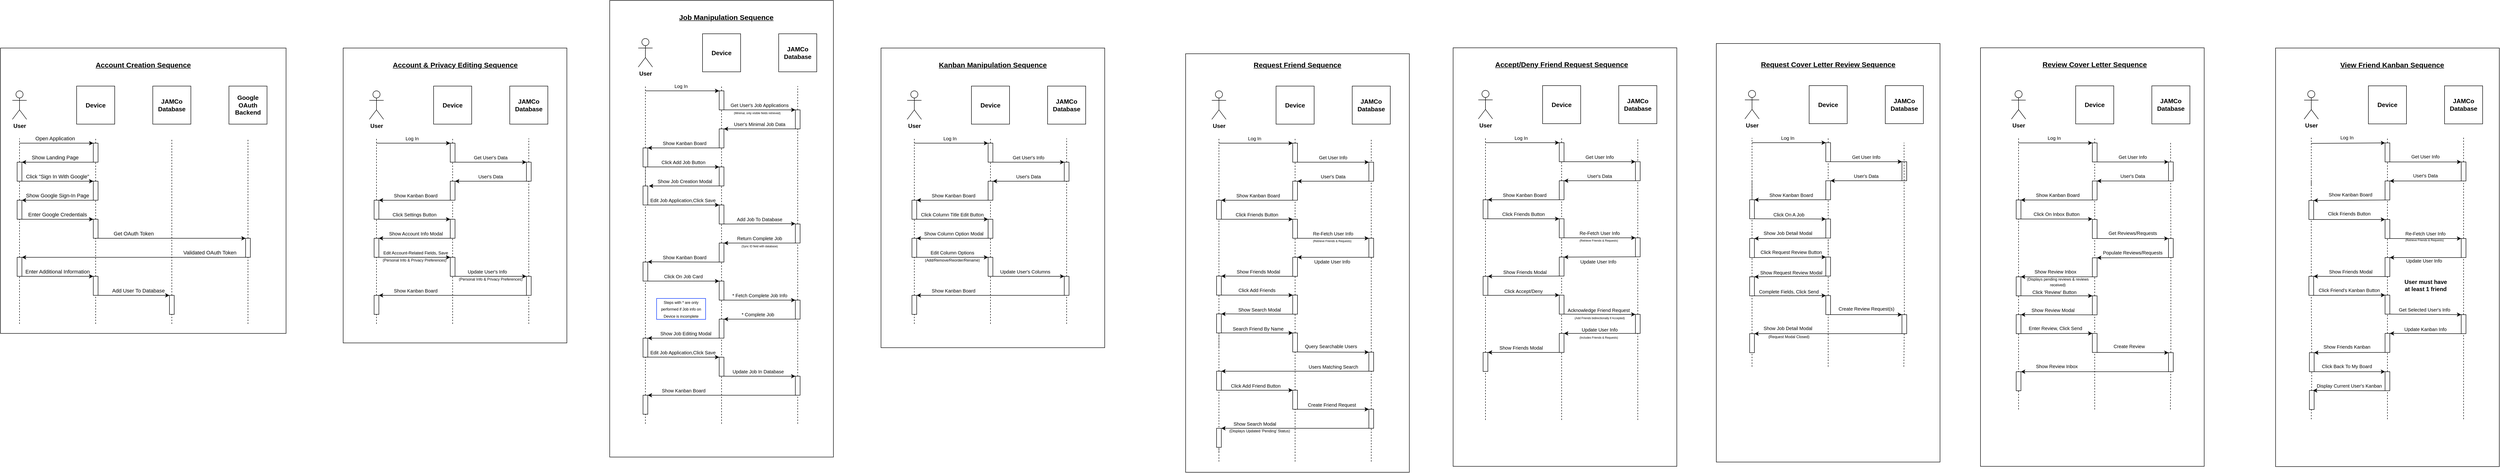 <mxfile version="21.0.6" type="device"><diagram name="Page-1" id="73ZXL49-K-utcQebVcfZ"><mxGraphModel dx="996" dy="825" grid="1" gridSize="10" guides="1" tooltips="1" connect="1" arrows="1" fold="1" page="1" pageScale="1" pageWidth="850" pageHeight="1100" math="0" shadow="0"><root><mxCell id="0"/><mxCell id="1" parent="0"/><mxCell id="q7T52-WjM2BU3ORXSLvO-476" value="" style="rounded=0;whiteSpace=wrap;html=1;" vertex="1" parent="1"><mxGeometry x="3685" y="150.48" width="470" height="880" as="geometry"/></mxCell><mxCell id="q7T52-WjM2BU3ORXSLvO-475" value="" style="rounded=0;whiteSpace=wrap;html=1;" vertex="1" parent="1"><mxGeometry x="4240" y="159.52" width="470" height="880" as="geometry"/></mxCell><mxCell id="q7T52-WjM2BU3ORXSLvO-142" value="" style="endArrow=none;dashed=1;html=1;rounded=0;startArrow=none;" edge="1" parent="1" source="q7T52-WjM2BU3ORXSLvO-445"><mxGeometry width="50" height="50" relative="1" as="geometry"><mxPoint x="4639" y="850" as="sourcePoint"/><mxPoint x="4639.41" y="359.48" as="targetPoint"/></mxGeometry></mxCell><mxCell id="q7T52-WjM2BU3ORXSLvO-436" value="" style="endArrow=none;dashed=1;html=1;rounded=0;startArrow=none;" edge="1" parent="1" target="q7T52-WjM2BU3ORXSLvO-416"><mxGeometry width="50" height="50" relative="1" as="geometry"><mxPoint x="3920" y="830" as="sourcePoint"/><mxPoint x="3920" y="399" as="targetPoint"/></mxGeometry></mxCell><mxCell id="q7T52-WjM2BU3ORXSLvO-415" value="" style="rounded=0;whiteSpace=wrap;html=1;" vertex="1" parent="1"><mxGeometry x="4860" y="160" width="470" height="880" as="geometry"/></mxCell><mxCell id="q7T52-WjM2BU3ORXSLvO-402" value="" style="rounded=0;whiteSpace=wrap;html=1;" vertex="1" parent="1"><mxGeometry x="3132" y="159.52" width="470" height="880" as="geometry"/></mxCell><mxCell id="q7T52-WjM2BU3ORXSLvO-200" value="" style="rounded=0;whiteSpace=wrap;html=1;" vertex="1" parent="1"><mxGeometry x="2570" y="172" width="470" height="880" as="geometry"/></mxCell><mxCell id="CNTRkZOmtOqQisEVVTS6-232" value="" style="rounded=0;whiteSpace=wrap;html=1;" parent="1" vertex="1"><mxGeometry x="800" y="160" width="470" height="620" as="geometry"/></mxCell><mxCell id="CNTRkZOmtOqQisEVVTS6-168" value="" style="rounded=0;whiteSpace=wrap;html=1;" parent="1" vertex="1"><mxGeometry x="1360" y="60" width="470" height="960" as="geometry"/></mxCell><mxCell id="CNTRkZOmtOqQisEVVTS6-46" value="" style="whiteSpace=wrap;html=1;aspect=fixed;" parent="1" vertex="1"><mxGeometry x="80" y="160" width="600" height="600" as="geometry"/></mxCell><mxCell id="CNTRkZOmtOqQisEVVTS6-1" value="&lt;b&gt;User&lt;/b&gt;" style="shape=umlActor;verticalLabelPosition=bottom;verticalAlign=top;html=1;outlineConnect=0;" parent="1" vertex="1"><mxGeometry x="105" y="250" width="30" height="60" as="geometry"/></mxCell><mxCell id="CNTRkZOmtOqQisEVVTS6-2" value="&lt;b&gt;Device&lt;/b&gt;" style="whiteSpace=wrap;html=1;aspect=fixed;fontSize=13;horizontal=1;" parent="1" vertex="1"><mxGeometry x="240" y="240" width="80" height="80" as="geometry"/></mxCell><mxCell id="CNTRkZOmtOqQisEVVTS6-3" value="&lt;b&gt;JAMCo Database&lt;/b&gt;" style="whiteSpace=wrap;html=1;aspect=fixed;fontSize=13;horizontal=1;" parent="1" vertex="1"><mxGeometry x="400" y="240" width="80" height="80" as="geometry"/></mxCell><mxCell id="CNTRkZOmtOqQisEVVTS6-4" value="&lt;b&gt;Google OAuth Backend&lt;/b&gt;" style="whiteSpace=wrap;html=1;aspect=fixed;fontSize=13;horizontal=1;" parent="1" vertex="1"><mxGeometry x="560" y="240" width="80" height="80" as="geometry"/></mxCell><mxCell id="CNTRkZOmtOqQisEVVTS6-5" value="" style="endArrow=none;dashed=1;html=1;rounded=0;startArrow=none;" parent="1" source="CNTRkZOmtOqQisEVVTS6-16" edge="1"><mxGeometry width="50" height="50" relative="1" as="geometry"><mxPoint x="120" y="760" as="sourcePoint"/><mxPoint x="120" y="350" as="targetPoint"/></mxGeometry></mxCell><mxCell id="CNTRkZOmtOqQisEVVTS6-6" value="" style="endArrow=none;dashed=1;html=1;rounded=0;startArrow=none;" parent="1" source="CNTRkZOmtOqQisEVVTS6-10" edge="1"><mxGeometry width="50" height="50" relative="1" as="geometry"><mxPoint x="280" y="760" as="sourcePoint"/><mxPoint x="280" y="350" as="targetPoint"/></mxGeometry></mxCell><mxCell id="CNTRkZOmtOqQisEVVTS6-7" value="" style="endArrow=none;dashed=1;html=1;rounded=0;" parent="1" edge="1"><mxGeometry width="50" height="50" relative="1" as="geometry"><mxPoint x="440" y="740" as="sourcePoint"/><mxPoint x="440" y="350" as="targetPoint"/></mxGeometry></mxCell><mxCell id="CNTRkZOmtOqQisEVVTS6-8" value="" style="endArrow=none;dashed=1;html=1;rounded=0;" parent="1" edge="1"><mxGeometry width="50" height="50" relative="1" as="geometry"><mxPoint x="600" y="740" as="sourcePoint"/><mxPoint x="600" y="350" as="targetPoint"/></mxGeometry></mxCell><mxCell id="CNTRkZOmtOqQisEVVTS6-9" value="" style="endArrow=classic;html=1;rounded=0;entryX=0;entryY=0;entryDx=0;entryDy=0;" parent="1" target="CNTRkZOmtOqQisEVVTS6-10" edge="1"><mxGeometry width="50" height="50" relative="1" as="geometry"><mxPoint x="120" y="360" as="sourcePoint"/><mxPoint x="270" y="370" as="targetPoint"/></mxGeometry></mxCell><mxCell id="CNTRkZOmtOqQisEVVTS6-11" value="" style="endArrow=none;dashed=1;html=1;rounded=0;startArrow=none;" parent="1" source="CNTRkZOmtOqQisEVVTS6-23" target="CNTRkZOmtOqQisEVVTS6-10" edge="1"><mxGeometry width="50" height="50" relative="1" as="geometry"><mxPoint x="280" y="760" as="sourcePoint"/><mxPoint x="280" y="360" as="targetPoint"/></mxGeometry></mxCell><mxCell id="CNTRkZOmtOqQisEVVTS6-10" value="" style="rounded=0;whiteSpace=wrap;html=1;" parent="1" vertex="1"><mxGeometry x="275" y="360" width="10" height="40" as="geometry"/></mxCell><mxCell id="CNTRkZOmtOqQisEVVTS6-13" value="" style="endArrow=classic;html=1;rounded=0;exitX=0;exitY=1;exitDx=0;exitDy=0;entryX=1;entryY=0;entryDx=0;entryDy=0;" parent="1" source="CNTRkZOmtOqQisEVVTS6-10" target="CNTRkZOmtOqQisEVVTS6-16" edge="1"><mxGeometry width="50" height="50" relative="1" as="geometry"><mxPoint x="160" y="440" as="sourcePoint"/><mxPoint x="160" y="420" as="targetPoint"/></mxGeometry></mxCell><mxCell id="CNTRkZOmtOqQisEVVTS6-14" value="Open Application" style="text;html=1;strokeColor=none;fillColor=none;align=center;verticalAlign=middle;whiteSpace=wrap;rounded=0;fontSize=11;" parent="1" vertex="1"><mxGeometry x="120" y="340" width="150" height="20" as="geometry"/></mxCell><mxCell id="CNTRkZOmtOqQisEVVTS6-15" value="Show Landing Page" style="text;html=1;strokeColor=none;fillColor=none;align=center;verticalAlign=middle;whiteSpace=wrap;rounded=0;fontSize=11;" parent="1" vertex="1"><mxGeometry x="120" y="380" width="150" height="20" as="geometry"/></mxCell><mxCell id="CNTRkZOmtOqQisEVVTS6-17" value="" style="endArrow=none;dashed=1;html=1;rounded=0;startArrow=none;" parent="1" source="CNTRkZOmtOqQisEVVTS6-19" target="CNTRkZOmtOqQisEVVTS6-16" edge="1"><mxGeometry width="50" height="50" relative="1" as="geometry"><mxPoint x="120" y="760" as="sourcePoint"/><mxPoint x="120" y="350" as="targetPoint"/></mxGeometry></mxCell><mxCell id="CNTRkZOmtOqQisEVVTS6-16" value="" style="rounded=0;whiteSpace=wrap;html=1;" parent="1" vertex="1"><mxGeometry x="115" y="400" width="10" height="40" as="geometry"/></mxCell><mxCell id="CNTRkZOmtOqQisEVVTS6-20" value="" style="endArrow=none;dashed=1;html=1;rounded=0;startArrow=none;" parent="1" source="CNTRkZOmtOqQisEVVTS6-21" target="CNTRkZOmtOqQisEVVTS6-19" edge="1"><mxGeometry width="50" height="50" relative="1" as="geometry"><mxPoint x="120" y="760" as="sourcePoint"/><mxPoint x="120" y="440" as="targetPoint"/></mxGeometry></mxCell><mxCell id="CNTRkZOmtOqQisEVVTS6-19" value="" style="rounded=0;whiteSpace=wrap;html=1;" parent="1" vertex="1"><mxGeometry x="115" y="480" width="10" height="40" as="geometry"/></mxCell><mxCell id="CNTRkZOmtOqQisEVVTS6-22" value="" style="endArrow=none;dashed=1;html=1;rounded=0;" parent="1" target="CNTRkZOmtOqQisEVVTS6-21" edge="1"><mxGeometry width="50" height="50" relative="1" as="geometry"><mxPoint x="120" y="740" as="sourcePoint"/><mxPoint x="120" y="520" as="targetPoint"/></mxGeometry></mxCell><mxCell id="CNTRkZOmtOqQisEVVTS6-21" value="" style="rounded=0;whiteSpace=wrap;html=1;" parent="1" vertex="1"><mxGeometry x="115" y="600" width="10" height="40" as="geometry"/></mxCell><mxCell id="CNTRkZOmtOqQisEVVTS6-24" value="" style="endArrow=none;dashed=1;html=1;rounded=0;startArrow=none;" parent="1" source="CNTRkZOmtOqQisEVVTS6-25" target="CNTRkZOmtOqQisEVVTS6-23" edge="1"><mxGeometry width="50" height="50" relative="1" as="geometry"><mxPoint x="280" y="760" as="sourcePoint"/><mxPoint x="280" y="400" as="targetPoint"/></mxGeometry></mxCell><mxCell id="CNTRkZOmtOqQisEVVTS6-23" value="" style="rounded=0;whiteSpace=wrap;html=1;" parent="1" vertex="1"><mxGeometry x="275" y="440" width="10" height="40" as="geometry"/></mxCell><mxCell id="CNTRkZOmtOqQisEVVTS6-26" value="" style="endArrow=none;dashed=1;html=1;rounded=0;startArrow=none;" parent="1" source="CNTRkZOmtOqQisEVVTS6-28" target="CNTRkZOmtOqQisEVVTS6-25" edge="1"><mxGeometry width="50" height="50" relative="1" as="geometry"><mxPoint x="280" y="760" as="sourcePoint"/><mxPoint x="280" y="480" as="targetPoint"/></mxGeometry></mxCell><mxCell id="CNTRkZOmtOqQisEVVTS6-25" value="" style="rounded=0;whiteSpace=wrap;html=1;" parent="1" vertex="1"><mxGeometry x="275" y="520" width="10" height="40" as="geometry"/></mxCell><mxCell id="CNTRkZOmtOqQisEVVTS6-27" value="" style="rounded=0;whiteSpace=wrap;html=1;" parent="1" vertex="1"><mxGeometry x="595" y="560" width="10" height="40" as="geometry"/></mxCell><mxCell id="CNTRkZOmtOqQisEVVTS6-29" value="" style="endArrow=none;dashed=1;html=1;rounded=0;" parent="1" target="CNTRkZOmtOqQisEVVTS6-28" edge="1"><mxGeometry width="50" height="50" relative="1" as="geometry"><mxPoint x="280" y="740" as="sourcePoint"/><mxPoint x="280" y="560" as="targetPoint"/></mxGeometry></mxCell><mxCell id="CNTRkZOmtOqQisEVVTS6-28" value="" style="rounded=0;whiteSpace=wrap;html=1;" parent="1" vertex="1"><mxGeometry x="275" y="640" width="10" height="40" as="geometry"/></mxCell><mxCell id="CNTRkZOmtOqQisEVVTS6-30" value="" style="rounded=0;whiteSpace=wrap;html=1;" parent="1" vertex="1"><mxGeometry x="435" y="680" width="10" height="40" as="geometry"/></mxCell><mxCell id="CNTRkZOmtOqQisEVVTS6-31" value="" style="endArrow=classic;html=1;rounded=0;entryX=0;entryY=0;entryDx=0;entryDy=0;" parent="1" target="CNTRkZOmtOqQisEVVTS6-23" edge="1"><mxGeometry width="50" height="50" relative="1" as="geometry"><mxPoint x="125" y="440" as="sourcePoint"/><mxPoint x="270" y="440" as="targetPoint"/></mxGeometry></mxCell><mxCell id="CNTRkZOmtOqQisEVVTS6-32" value="" style="endArrow=classic;html=1;rounded=0;entryX=1;entryY=0;entryDx=0;entryDy=0;exitX=0;exitY=1;exitDx=0;exitDy=0;" parent="1" source="CNTRkZOmtOqQisEVVTS6-23" target="CNTRkZOmtOqQisEVVTS6-19" edge="1"><mxGeometry width="50" height="50" relative="1" as="geometry"><mxPoint x="135" y="450" as="sourcePoint"/><mxPoint x="285" y="450" as="targetPoint"/></mxGeometry></mxCell><mxCell id="CNTRkZOmtOqQisEVVTS6-33" value="" style="endArrow=classic;html=1;rounded=0;entryX=0;entryY=0;entryDx=0;entryDy=0;exitX=1;exitY=1;exitDx=0;exitDy=0;" parent="1" source="CNTRkZOmtOqQisEVVTS6-19" target="CNTRkZOmtOqQisEVVTS6-25" edge="1"><mxGeometry width="50" height="50" relative="1" as="geometry"><mxPoint x="145" y="460" as="sourcePoint"/><mxPoint x="295" y="460" as="targetPoint"/></mxGeometry></mxCell><mxCell id="CNTRkZOmtOqQisEVVTS6-34" value="" style="endArrow=classic;html=1;rounded=0;entryX=0;entryY=0;entryDx=0;entryDy=0;exitX=1;exitY=1;exitDx=0;exitDy=0;" parent="1" source="CNTRkZOmtOqQisEVVTS6-25" target="CNTRkZOmtOqQisEVVTS6-27" edge="1"><mxGeometry width="50" height="50" relative="1" as="geometry"><mxPoint x="155" y="470" as="sourcePoint"/><mxPoint x="305" y="470" as="targetPoint"/></mxGeometry></mxCell><mxCell id="CNTRkZOmtOqQisEVVTS6-35" value="" style="endArrow=classic;html=1;rounded=0;entryX=1;entryY=0;entryDx=0;entryDy=0;exitX=0;exitY=1;exitDx=0;exitDy=0;" parent="1" source="CNTRkZOmtOqQisEVVTS6-27" target="CNTRkZOmtOqQisEVVTS6-21" edge="1"><mxGeometry width="50" height="50" relative="1" as="geometry"><mxPoint x="165" y="480" as="sourcePoint"/><mxPoint x="315" y="480" as="targetPoint"/></mxGeometry></mxCell><mxCell id="CNTRkZOmtOqQisEVVTS6-36" value="" style="endArrow=classic;html=1;rounded=0;entryX=0;entryY=0;entryDx=0;entryDy=0;exitX=1;exitY=1;exitDx=0;exitDy=0;" parent="1" source="CNTRkZOmtOqQisEVVTS6-21" target="CNTRkZOmtOqQisEVVTS6-28" edge="1"><mxGeometry width="50" height="50" relative="1" as="geometry"><mxPoint x="175" y="490" as="sourcePoint"/><mxPoint x="325" y="490" as="targetPoint"/></mxGeometry></mxCell><mxCell id="CNTRkZOmtOqQisEVVTS6-37" value="" style="endArrow=classic;html=1;rounded=0;entryX=0;entryY=0;entryDx=0;entryDy=0;exitX=1;exitY=1;exitDx=0;exitDy=0;" parent="1" source="CNTRkZOmtOqQisEVVTS6-28" target="CNTRkZOmtOqQisEVVTS6-30" edge="1"><mxGeometry width="50" height="50" relative="1" as="geometry"><mxPoint x="185" y="500" as="sourcePoint"/><mxPoint x="335" y="500" as="targetPoint"/></mxGeometry></mxCell><mxCell id="CNTRkZOmtOqQisEVVTS6-38" value="Click &quot;Sign In With Google&quot;" style="text;html=1;strokeColor=none;fillColor=none;align=center;verticalAlign=middle;whiteSpace=wrap;rounded=0;fontSize=11;" parent="1" vertex="1"><mxGeometry x="125" y="420" width="150" height="20" as="geometry"/></mxCell><mxCell id="CNTRkZOmtOqQisEVVTS6-39" value="Show Google Sign-In Page" style="text;html=1;strokeColor=none;fillColor=none;align=center;verticalAlign=middle;whiteSpace=wrap;rounded=0;fontSize=11;" parent="1" vertex="1"><mxGeometry x="125" y="460" width="150" height="20" as="geometry"/></mxCell><mxCell id="CNTRkZOmtOqQisEVVTS6-40" value="Enter Google Credentials" style="text;html=1;strokeColor=none;fillColor=none;align=center;verticalAlign=middle;whiteSpace=wrap;rounded=0;fontSize=11;" parent="1" vertex="1"><mxGeometry x="125" y="500" width="150" height="20" as="geometry"/></mxCell><mxCell id="CNTRkZOmtOqQisEVVTS6-41" value="Get OAuth Token" style="text;html=1;strokeColor=none;fillColor=none;align=center;verticalAlign=middle;whiteSpace=wrap;rounded=0;fontSize=11;" parent="1" vertex="1"><mxGeometry x="285" y="540" width="150" height="20" as="geometry"/></mxCell><mxCell id="CNTRkZOmtOqQisEVVTS6-42" value="Validated OAuth Token" style="text;html=1;strokeColor=none;fillColor=none;align=center;verticalAlign=middle;whiteSpace=wrap;rounded=0;fontSize=11;" parent="1" vertex="1"><mxGeometry x="445" y="580" width="150" height="20" as="geometry"/></mxCell><mxCell id="CNTRkZOmtOqQisEVVTS6-43" value="Enter Additional Information" style="text;html=1;strokeColor=none;fillColor=none;align=center;verticalAlign=middle;whiteSpace=wrap;rounded=0;fontSize=11;" parent="1" vertex="1"><mxGeometry x="125" y="620" width="150" height="20" as="geometry"/></mxCell><mxCell id="CNTRkZOmtOqQisEVVTS6-44" value="Add User To Database" style="text;html=1;strokeColor=none;fillColor=none;align=center;verticalAlign=middle;whiteSpace=wrap;rounded=0;fontSize=11;" parent="1" vertex="1"><mxGeometry x="295" y="660" width="150" height="20" as="geometry"/></mxCell><mxCell id="CNTRkZOmtOqQisEVVTS6-45" value="&lt;font style=&quot;font-size: 15px;&quot;&gt;&lt;u&gt;&lt;b&gt;Account Creation Sequence&lt;/b&gt;&lt;/u&gt;&lt;/font&gt;" style="text;html=1;strokeColor=none;fillColor=none;align=center;verticalAlign=middle;whiteSpace=wrap;rounded=0;" parent="1" vertex="1"><mxGeometry x="275" y="180" width="210" height="30" as="geometry"/></mxCell><mxCell id="CNTRkZOmtOqQisEVVTS6-47" value="&lt;b&gt;User&lt;/b&gt;" style="shape=umlActor;verticalLabelPosition=bottom;verticalAlign=top;html=1;outlineConnect=0;" parent="1" vertex="1"><mxGeometry x="1420" y="140" width="30" height="60" as="geometry"/></mxCell><mxCell id="CNTRkZOmtOqQisEVVTS6-48" value="&lt;b&gt;Device&lt;/b&gt;" style="whiteSpace=wrap;html=1;aspect=fixed;fontSize=13;horizontal=1;" parent="1" vertex="1"><mxGeometry x="1555" y="130" width="80" height="80" as="geometry"/></mxCell><mxCell id="CNTRkZOmtOqQisEVVTS6-49" value="&lt;b&gt;JAMCo Database&lt;/b&gt;" style="whiteSpace=wrap;html=1;aspect=fixed;fontSize=13;horizontal=1;" parent="1" vertex="1"><mxGeometry x="1715" y="130" width="80" height="80" as="geometry"/></mxCell><mxCell id="CNTRkZOmtOqQisEVVTS6-50" value="" style="endArrow=none;dashed=1;html=1;rounded=0;startArrow=none;" parent="1" edge="1"><mxGeometry width="50" height="50" relative="1" as="geometry"><mxPoint x="1435" y="340" as="sourcePoint"/><mxPoint x="1435" y="240" as="targetPoint"/></mxGeometry></mxCell><mxCell id="CNTRkZOmtOqQisEVVTS6-51" value="" style="endArrow=none;dashed=1;html=1;rounded=0;startArrow=none;" parent="1" source="CNTRkZOmtOqQisEVVTS6-55" edge="1"><mxGeometry width="50" height="50" relative="1" as="geometry"><mxPoint x="1595" y="650" as="sourcePoint"/><mxPoint x="1595" y="240" as="targetPoint"/></mxGeometry></mxCell><mxCell id="CNTRkZOmtOqQisEVVTS6-52" value="" style="endArrow=none;dashed=1;html=1;rounded=0;startArrow=none;" parent="1" source="CNTRkZOmtOqQisEVVTS6-84" edge="1"><mxGeometry width="50" height="50" relative="1" as="geometry"><mxPoint x="1755" y="630" as="sourcePoint"/><mxPoint x="1755" y="240" as="targetPoint"/></mxGeometry></mxCell><mxCell id="CNTRkZOmtOqQisEVVTS6-53" value="" style="endArrow=classic;html=1;rounded=0;entryX=0;entryY=0;entryDx=0;entryDy=0;" parent="1" target="CNTRkZOmtOqQisEVVTS6-55" edge="1"><mxGeometry width="50" height="50" relative="1" as="geometry"><mxPoint x="1435" y="250" as="sourcePoint"/><mxPoint x="1585" y="260" as="targetPoint"/></mxGeometry></mxCell><mxCell id="CNTRkZOmtOqQisEVVTS6-54" value="" style="endArrow=none;dashed=1;html=1;rounded=0;startArrow=none;" parent="1" source="CNTRkZOmtOqQisEVVTS6-66" target="CNTRkZOmtOqQisEVVTS6-55" edge="1"><mxGeometry width="50" height="50" relative="1" as="geometry"><mxPoint x="1595" y="650" as="sourcePoint"/><mxPoint x="1595" y="250" as="targetPoint"/></mxGeometry></mxCell><mxCell id="CNTRkZOmtOqQisEVVTS6-55" value="" style="rounded=0;whiteSpace=wrap;html=1;" parent="1" vertex="1"><mxGeometry x="1590" y="250" width="10" height="40" as="geometry"/></mxCell><mxCell id="CNTRkZOmtOqQisEVVTS6-56" value="" style="endArrow=classic;html=1;rounded=0;entryX=0;entryY=0;entryDx=0;entryDy=0;exitX=1;exitY=1;exitDx=0;exitDy=0;" parent="1" source="CNTRkZOmtOqQisEVVTS6-55" target="CNTRkZOmtOqQisEVVTS6-84" edge="1"><mxGeometry width="50" height="50" relative="1" as="geometry"><mxPoint x="1605" y="290" as="sourcePoint"/><mxPoint x="1440" y="290" as="targetPoint"/></mxGeometry></mxCell><mxCell id="CNTRkZOmtOqQisEVVTS6-57" value="Log In" style="text;html=1;strokeColor=none;fillColor=none;align=center;verticalAlign=middle;whiteSpace=wrap;rounded=0;fontSize=10;" parent="1" vertex="1"><mxGeometry x="1435" y="230" width="150" height="20" as="geometry"/></mxCell><mxCell id="CNTRkZOmtOqQisEVVTS6-58" value="Get User's Job Applications" style="text;html=1;strokeColor=none;fillColor=none;align=center;verticalAlign=middle;whiteSpace=wrap;rounded=0;fontSize=10;" parent="1" vertex="1"><mxGeometry x="1600" y="270" width="150" height="20" as="geometry"/></mxCell><mxCell id="CNTRkZOmtOqQisEVVTS6-59" value="" style="endArrow=none;dashed=1;html=1;rounded=0;startArrow=none;" parent="1" source="CNTRkZOmtOqQisEVVTS6-62" edge="1"><mxGeometry width="50" height="50" relative="1" as="geometry"><mxPoint x="1435" y="650" as="sourcePoint"/><mxPoint x="1435" y="330" as="targetPoint"/></mxGeometry></mxCell><mxCell id="CNTRkZOmtOqQisEVVTS6-61" value="" style="endArrow=none;dashed=1;html=1;rounded=0;startArrow=none;" parent="1" target="CNTRkZOmtOqQisEVVTS6-62" edge="1"><mxGeometry width="50" height="50" relative="1" as="geometry"><mxPoint x="1435" y="490" as="sourcePoint"/><mxPoint x="1435" y="330" as="targetPoint"/></mxGeometry></mxCell><mxCell id="CNTRkZOmtOqQisEVVTS6-62" value="" style="rounded=0;whiteSpace=wrap;html=1;" parent="1" vertex="1"><mxGeometry x="1430" y="370" width="10" height="40" as="geometry"/></mxCell><mxCell id="CNTRkZOmtOqQisEVVTS6-63" value="" style="endArrow=none;dashed=1;html=1;rounded=0;entryX=0.5;entryY=1;entryDx=0;entryDy=0;startArrow=none;" parent="1" source="CNTRkZOmtOqQisEVVTS6-89" target="CNTRkZOmtOqQisEVVTS6-62" edge="1"><mxGeometry width="50" height="50" relative="1" as="geometry"><mxPoint x="1435" y="630" as="sourcePoint"/><mxPoint x="1435" y="530" as="targetPoint"/></mxGeometry></mxCell><mxCell id="CNTRkZOmtOqQisEVVTS6-65" value="" style="endArrow=none;dashed=1;html=1;rounded=0;startArrow=none;" parent="1" source="CNTRkZOmtOqQisEVVTS6-68" target="CNTRkZOmtOqQisEVVTS6-66" edge="1"><mxGeometry width="50" height="50" relative="1" as="geometry"><mxPoint x="1595" y="650" as="sourcePoint"/><mxPoint x="1595" y="290" as="targetPoint"/></mxGeometry></mxCell><mxCell id="CNTRkZOmtOqQisEVVTS6-66" value="" style="rounded=0;whiteSpace=wrap;html=1;" parent="1" vertex="1"><mxGeometry x="1590" y="330" width="10" height="40" as="geometry"/></mxCell><mxCell id="CNTRkZOmtOqQisEVVTS6-67" value="" style="endArrow=none;dashed=1;html=1;rounded=0;startArrow=none;" parent="1" source="CNTRkZOmtOqQisEVVTS6-92" target="CNTRkZOmtOqQisEVVTS6-68" edge="1"><mxGeometry width="50" height="50" relative="1" as="geometry"><mxPoint x="1595" y="650" as="sourcePoint"/><mxPoint x="1595" y="370" as="targetPoint"/></mxGeometry></mxCell><mxCell id="CNTRkZOmtOqQisEVVTS6-68" value="" style="rounded=0;whiteSpace=wrap;html=1;" parent="1" vertex="1"><mxGeometry x="1590" y="410" width="10" height="40" as="geometry"/></mxCell><mxCell id="CNTRkZOmtOqQisEVVTS6-69" value="" style="endArrow=none;dashed=1;html=1;rounded=0;entryX=0.5;entryY=1;entryDx=0;entryDy=0;startArrow=none;" parent="1" source="CNTRkZOmtOqQisEVVTS6-109" target="CNTRkZOmtOqQisEVVTS6-92" edge="1"><mxGeometry width="50" height="50" relative="1" as="geometry"><mxPoint x="1595" y="630" as="sourcePoint"/><mxPoint x="1595" y="570" as="targetPoint"/></mxGeometry></mxCell><mxCell id="CNTRkZOmtOqQisEVVTS6-72" value="" style="endArrow=classic;html=1;rounded=0;exitX=0;exitY=1;exitDx=0;exitDy=0;entryX=1;entryY=0;entryDx=0;entryDy=0;" parent="1" source="CNTRkZOmtOqQisEVVTS6-84" target="CNTRkZOmtOqQisEVVTS6-66" edge="1"><mxGeometry width="50" height="50" relative="1" as="geometry"><mxPoint x="1440" y="330" as="sourcePoint"/><mxPoint x="1605" y="330" as="targetPoint"/></mxGeometry></mxCell><mxCell id="CNTRkZOmtOqQisEVVTS6-73" value="" style="endArrow=classic;html=1;rounded=0;entryX=1;entryY=0;entryDx=0;entryDy=0;exitX=0;exitY=1;exitDx=0;exitDy=0;" parent="1" source="CNTRkZOmtOqQisEVVTS6-66" target="CNTRkZOmtOqQisEVVTS6-62" edge="1"><mxGeometry width="50" height="50" relative="1" as="geometry"><mxPoint x="1450" y="340" as="sourcePoint"/><mxPoint x="1600" y="340" as="targetPoint"/></mxGeometry></mxCell><mxCell id="CNTRkZOmtOqQisEVVTS6-74" value="" style="endArrow=classic;html=1;rounded=0;entryX=0;entryY=0;entryDx=0;entryDy=0;exitX=0;exitY=1;exitDx=0;exitDy=0;" parent="1" source="CNTRkZOmtOqQisEVVTS6-79" target="CNTRkZOmtOqQisEVVTS6-68" edge="1"><mxGeometry width="50" height="50" relative="1" as="geometry"><mxPoint x="1460" y="350" as="sourcePoint"/><mxPoint x="1610" y="350" as="targetPoint"/></mxGeometry></mxCell><mxCell id="CNTRkZOmtOqQisEVVTS6-75" value="" style="endArrow=classic;html=1;rounded=0;entryX=0;entryY=0;entryDx=0;entryDy=0;exitX=1;exitY=1;exitDx=0;exitDy=0;" parent="1" source="CNTRkZOmtOqQisEVVTS6-92" edge="1"><mxGeometry width="50" height="50" relative="1" as="geometry"><mxPoint x="1600" y="529.31" as="sourcePoint"/><mxPoint x="1750" y="529.31" as="targetPoint"/></mxGeometry></mxCell><mxCell id="CNTRkZOmtOqQisEVVTS6-78" value="Show Kanban Board" style="text;html=1;strokeColor=none;fillColor=none;align=center;verticalAlign=middle;whiteSpace=wrap;rounded=0;fontSize=10;" parent="1" vertex="1"><mxGeometry x="1440" y="350" width="155" height="20" as="geometry"/></mxCell><mxCell id="CNTRkZOmtOqQisEVVTS6-79" value="Click Add Job Button" style="text;html=1;strokeColor=none;fillColor=none;align=center;verticalAlign=middle;whiteSpace=wrap;rounded=0;fontSize=10;" parent="1" vertex="1"><mxGeometry x="1440" y="390" width="150" height="20" as="geometry"/></mxCell><mxCell id="CNTRkZOmtOqQisEVVTS6-83" value="&lt;font style=&quot;font-size: 15px;&quot;&gt;&lt;u&gt;&lt;b&gt;Job Manipulation Sequence&lt;/b&gt;&lt;/u&gt;&lt;/font&gt;" style="text;html=1;strokeColor=none;fillColor=none;align=center;verticalAlign=middle;whiteSpace=wrap;rounded=0;" parent="1" vertex="1"><mxGeometry x="1500" y="80" width="210" height="30" as="geometry"/></mxCell><mxCell id="CNTRkZOmtOqQisEVVTS6-85" value="" style="endArrow=none;dashed=1;html=1;rounded=0;startArrow=none;" parent="1" source="CNTRkZOmtOqQisEVVTS6-71" target="CNTRkZOmtOqQisEVVTS6-84" edge="1"><mxGeometry width="50" height="50" relative="1" as="geometry"><mxPoint x="1755" y="630" as="sourcePoint"/><mxPoint x="1755" y="240" as="targetPoint"/></mxGeometry></mxCell><mxCell id="CNTRkZOmtOqQisEVVTS6-84" value="" style="rounded=0;whiteSpace=wrap;html=1;" parent="1" vertex="1"><mxGeometry x="1750" y="290" width="10" height="40" as="geometry"/></mxCell><mxCell id="CNTRkZOmtOqQisEVVTS6-86" value="User's Minimal Job Data" style="text;html=1;strokeColor=none;fillColor=none;align=center;verticalAlign=middle;whiteSpace=wrap;rounded=0;fontSize=10;" parent="1" vertex="1"><mxGeometry x="1600" y="310" width="150" height="20" as="geometry"/></mxCell><mxCell id="CNTRkZOmtOqQisEVVTS6-87" value="" style="endArrow=classic;html=1;rounded=0;entryX=0;entryY=1;entryDx=0;entryDy=0;exitX=0;exitY=1;exitDx=0;exitDy=0;" parent="1" source="CNTRkZOmtOqQisEVVTS6-68" target="CNTRkZOmtOqQisEVVTS6-88" edge="1"><mxGeometry width="50" height="50" relative="1" as="geometry"><mxPoint x="1450" y="420" as="sourcePoint"/><mxPoint x="1600" y="420" as="targetPoint"/></mxGeometry></mxCell><mxCell id="CNTRkZOmtOqQisEVVTS6-88" value="Show Job Creation Modal" style="text;html=1;strokeColor=none;fillColor=none;align=center;verticalAlign=middle;whiteSpace=wrap;rounded=0;fontSize=10;" parent="1" vertex="1"><mxGeometry x="1442.5" y="430" width="150" height="20" as="geometry"/></mxCell><mxCell id="CNTRkZOmtOqQisEVVTS6-90" value="" style="endArrow=none;dashed=1;html=1;rounded=0;entryX=0.5;entryY=1;entryDx=0;entryDy=0;startArrow=none;" parent="1" source="CNTRkZOmtOqQisEVVTS6-100" target="CNTRkZOmtOqQisEVVTS6-89" edge="1"><mxGeometry width="50" height="50" relative="1" as="geometry"><mxPoint x="1435" y="630" as="sourcePoint"/><mxPoint x="1435" y="410" as="targetPoint"/></mxGeometry></mxCell><mxCell id="CNTRkZOmtOqQisEVVTS6-89" value="" style="rounded=0;whiteSpace=wrap;html=1;" parent="1" vertex="1"><mxGeometry x="1430" y="450" width="10" height="40" as="geometry"/></mxCell><mxCell id="CNTRkZOmtOqQisEVVTS6-91" value="" style="endArrow=classic;html=1;rounded=0;entryX=0;entryY=0;entryDx=0;entryDy=0;exitX=1;exitY=1;exitDx=0;exitDy=0;" parent="1" source="CNTRkZOmtOqQisEVVTS6-89" target="CNTRkZOmtOqQisEVVTS6-92" edge="1"><mxGeometry width="50" height="50" relative="1" as="geometry"><mxPoint x="1600" y="460" as="sourcePoint"/><mxPoint x="1453" y="460" as="targetPoint"/></mxGeometry></mxCell><mxCell id="CNTRkZOmtOqQisEVVTS6-93" value="" style="endArrow=none;dashed=1;html=1;rounded=0;startArrow=none;" parent="1" target="CNTRkZOmtOqQisEVVTS6-92" edge="1"><mxGeometry width="50" height="50" relative="1" as="geometry"><mxPoint x="1595" y="530" as="sourcePoint"/><mxPoint x="1595" y="450" as="targetPoint"/></mxGeometry></mxCell><mxCell id="CNTRkZOmtOqQisEVVTS6-92" value="" style="rounded=0;whiteSpace=wrap;html=1;" parent="1" vertex="1"><mxGeometry x="1590" y="490" width="10" height="40" as="geometry"/></mxCell><mxCell id="CNTRkZOmtOqQisEVVTS6-94" value="&lt;font style=&quot;font-size: 10px;&quot;&gt;Edit Job Application,Click Save&lt;/font&gt;" style="text;html=1;strokeColor=none;fillColor=none;align=center;verticalAlign=middle;whiteSpace=wrap;rounded=0;fontSize=10;" parent="1" vertex="1"><mxGeometry x="1435" y="470" width="157.5" height="20" as="geometry"/></mxCell><mxCell id="CNTRkZOmtOqQisEVVTS6-95" value="" style="endArrow=none;dashed=1;html=1;rounded=0;startArrow=none;" parent="1" source="CNTRkZOmtOqQisEVVTS6-107" target="CNTRkZOmtOqQisEVVTS6-71" edge="1"><mxGeometry width="50" height="50" relative="1" as="geometry"><mxPoint x="1755" y="790" as="sourcePoint"/><mxPoint x="1755" y="330" as="targetPoint"/></mxGeometry></mxCell><mxCell id="CNTRkZOmtOqQisEVVTS6-71" value="" style="rounded=0;whiteSpace=wrap;html=1;" parent="1" vertex="1"><mxGeometry x="1750" y="530" width="10" height="40" as="geometry"/></mxCell><mxCell id="CNTRkZOmtOqQisEVVTS6-97" value="Add Job To Database" style="text;html=1;strokeColor=none;fillColor=none;align=center;verticalAlign=middle;whiteSpace=wrap;rounded=0;fontSize=10;" parent="1" vertex="1"><mxGeometry x="1600" y="510" width="150" height="20" as="geometry"/></mxCell><mxCell id="CNTRkZOmtOqQisEVVTS6-98" value="" style="endArrow=classic;html=1;rounded=0;entryX=1;entryY=0;entryDx=0;entryDy=0;exitX=0;exitY=1;exitDx=0;exitDy=0;" parent="1" edge="1"><mxGeometry width="50" height="50" relative="1" as="geometry"><mxPoint x="1590" y="610" as="sourcePoint"/><mxPoint x="1440" y="609.52" as="targetPoint"/></mxGeometry></mxCell><mxCell id="CNTRkZOmtOqQisEVVTS6-99" value="Show Kanban Board" style="text;html=1;strokeColor=none;fillColor=none;align=center;verticalAlign=middle;whiteSpace=wrap;rounded=0;fontSize=10;" parent="1" vertex="1"><mxGeometry x="1440" y="589.52" width="155" height="20" as="geometry"/></mxCell><mxCell id="CNTRkZOmtOqQisEVVTS6-101" value="" style="endArrow=none;dashed=1;html=1;rounded=0;entryX=0.5;entryY=1;entryDx=0;entryDy=0;startArrow=none;" parent="1" source="CNTRkZOmtOqQisEVVTS6-120" target="CNTRkZOmtOqQisEVVTS6-100" edge="1"><mxGeometry width="50" height="50" relative="1" as="geometry"><mxPoint x="1435" y="1020" as="sourcePoint"/><mxPoint x="1435" y="490" as="targetPoint"/></mxGeometry></mxCell><mxCell id="CNTRkZOmtOqQisEVVTS6-100" value="" style="rounded=0;whiteSpace=wrap;html=1;" parent="1" vertex="1"><mxGeometry x="1430" y="610" width="10" height="40" as="geometry"/></mxCell><mxCell id="CNTRkZOmtOqQisEVVTS6-102" value="" style="endArrow=classic;html=1;rounded=0;exitX=1;exitY=1;exitDx=0;exitDy=0;entryX=0;entryY=0;entryDx=0;entryDy=0;" parent="1" source="CNTRkZOmtOqQisEVVTS6-100" target="CNTRkZOmtOqQisEVVTS6-103" edge="1"><mxGeometry width="50" height="50" relative="1" as="geometry"><mxPoint x="1600" y="620" as="sourcePoint"/><mxPoint x="1555" y="640" as="targetPoint"/></mxGeometry></mxCell><mxCell id="CNTRkZOmtOqQisEVVTS6-104" value="" style="endArrow=none;dashed=1;html=1;rounded=0;entryX=0.5;entryY=1;entryDx=0;entryDy=0;startArrow=none;" parent="1" source="CNTRkZOmtOqQisEVVTS6-115" target="CNTRkZOmtOqQisEVVTS6-103" edge="1"><mxGeometry width="50" height="50" relative="1" as="geometry"><mxPoint x="1595" y="790" as="sourcePoint"/><mxPoint x="1595" y="530" as="targetPoint"/></mxGeometry></mxCell><mxCell id="CNTRkZOmtOqQisEVVTS6-103" value="" style="rounded=0;whiteSpace=wrap;html=1;" parent="1" vertex="1"><mxGeometry x="1590" y="650" width="10" height="40" as="geometry"/></mxCell><mxCell id="CNTRkZOmtOqQisEVVTS6-105" value="&lt;font style=&quot;font-size: 10px;&quot;&gt;Click On Job Card&lt;/font&gt;" style="text;html=1;strokeColor=none;fillColor=none;align=center;verticalAlign=middle;whiteSpace=wrap;rounded=0;fontSize=10;" parent="1" vertex="1"><mxGeometry x="1436.25" y="630" width="157.5" height="20" as="geometry"/></mxCell><mxCell id="CNTRkZOmtOqQisEVVTS6-106" value="" style="endArrow=classic;html=1;rounded=0;exitX=1;exitY=1;exitDx=0;exitDy=0;entryX=0;entryY=0;entryDx=0;entryDy=0;" parent="1" source="CNTRkZOmtOqQisEVVTS6-103" target="CNTRkZOmtOqQisEVVTS6-107" edge="1"><mxGeometry width="50" height="50" relative="1" as="geometry"><mxPoint x="1600" y="689.57" as="sourcePoint"/><mxPoint x="1750" y="689.57" as="targetPoint"/></mxGeometry></mxCell><mxCell id="CNTRkZOmtOqQisEVVTS6-108" value="" style="endArrow=classic;html=1;rounded=0;entryX=1;entryY=0;entryDx=0;entryDy=0;exitX=0;exitY=1;exitDx=0;exitDy=0;" parent="1" source="CNTRkZOmtOqQisEVVTS6-71" target="CNTRkZOmtOqQisEVVTS6-109" edge="1"><mxGeometry width="50" height="50" relative="1" as="geometry"><mxPoint x="1665" y="570" as="sourcePoint"/><mxPoint x="1760" y="539.31" as="targetPoint"/></mxGeometry></mxCell><mxCell id="CNTRkZOmtOqQisEVVTS6-110" value="" style="endArrow=none;dashed=1;html=1;rounded=0;entryX=0.5;entryY=1;entryDx=0;entryDy=0;startArrow=none;" parent="1" source="CNTRkZOmtOqQisEVVTS6-103" target="CNTRkZOmtOqQisEVVTS6-109" edge="1"><mxGeometry width="50" height="50" relative="1" as="geometry"><mxPoint x="1595" y="650" as="sourcePoint"/><mxPoint x="1595" y="530" as="targetPoint"/></mxGeometry></mxCell><mxCell id="CNTRkZOmtOqQisEVVTS6-109" value="" style="rounded=0;whiteSpace=wrap;html=1;" parent="1" vertex="1"><mxGeometry x="1590" y="570" width="10" height="40" as="geometry"/></mxCell><mxCell id="CNTRkZOmtOqQisEVVTS6-111" value="Return Complete Job" style="text;html=1;strokeColor=none;fillColor=none;align=center;verticalAlign=middle;whiteSpace=wrap;rounded=0;fontSize=10;" parent="1" vertex="1"><mxGeometry x="1600" y="550" width="150" height="20" as="geometry"/></mxCell><mxCell id="CNTRkZOmtOqQisEVVTS6-112" value="&lt;font style=&quot;font-size: 6px;&quot;&gt;(Sync ID field with database)&lt;/font&gt;" style="text;html=1;strokeColor=none;fillColor=none;align=center;verticalAlign=middle;whiteSpace=wrap;rounded=0;fontSize=10;" parent="1" vertex="1"><mxGeometry x="1600" y="569.52" width="150" height="10.48" as="geometry"/></mxCell><mxCell id="CNTRkZOmtOqQisEVVTS6-113" value="&lt;font style=&quot;font-size: 6px;&quot;&gt;(Minimal, only visible fields retrieved)&lt;/font&gt;" style="text;html=1;strokeColor=none;fillColor=none;align=center;verticalAlign=middle;whiteSpace=wrap;rounded=0;fontSize=10;" parent="1" vertex="1"><mxGeometry x="1595" y="290" width="150" height="10.48" as="geometry"/></mxCell><mxCell id="CNTRkZOmtOqQisEVVTS6-114" value="" style="endArrow=none;dashed=1;html=1;rounded=0;startArrow=none;" parent="1" source="CNTRkZOmtOqQisEVVTS6-130" target="CNTRkZOmtOqQisEVVTS6-107" edge="1"><mxGeometry width="50" height="50" relative="1" as="geometry"><mxPoint x="1755" y="1020" as="sourcePoint"/><mxPoint x="1755" y="570" as="targetPoint"/></mxGeometry></mxCell><mxCell id="CNTRkZOmtOqQisEVVTS6-107" value="" style="rounded=0;whiteSpace=wrap;html=1;" parent="1" vertex="1"><mxGeometry x="1750" y="690" width="10" height="40" as="geometry"/></mxCell><mxCell id="CNTRkZOmtOqQisEVVTS6-116" value="" style="endArrow=none;dashed=1;html=1;rounded=0;entryX=0.5;entryY=1;entryDx=0;entryDy=0;" parent="1" target="CNTRkZOmtOqQisEVVTS6-115" edge="1"><mxGeometry width="50" height="50" relative="1" as="geometry"><mxPoint x="1595" y="950" as="sourcePoint"/><mxPoint x="1595" y="690" as="targetPoint"/></mxGeometry></mxCell><mxCell id="CNTRkZOmtOqQisEVVTS6-115" value="" style="rounded=0;whiteSpace=wrap;html=1;" parent="1" vertex="1"><mxGeometry x="1590" y="730" width="10" height="40" as="geometry"/></mxCell><mxCell id="CNTRkZOmtOqQisEVVTS6-117" value="&lt;font style=&quot;font-size: 10px;&quot;&gt;&amp;nbsp;* Fetch Complete Job Info&lt;/font&gt;" style="text;html=1;strokeColor=none;fillColor=none;align=center;verticalAlign=middle;whiteSpace=wrap;rounded=0;fontSize=10;" parent="1" vertex="1"><mxGeometry x="1595" y="670" width="157.5" height="20" as="geometry"/></mxCell><mxCell id="CNTRkZOmtOqQisEVVTS6-118" value="" style="endArrow=classic;html=1;rounded=0;exitX=0;exitY=1;exitDx=0;exitDy=0;entryX=1;entryY=0;entryDx=0;entryDy=0;" parent="1" source="CNTRkZOmtOqQisEVVTS6-107" target="CNTRkZOmtOqQisEVVTS6-115" edge="1"><mxGeometry width="50" height="50" relative="1" as="geometry"><mxPoint x="1610" y="700" as="sourcePoint"/><mxPoint x="1760" y="700" as="targetPoint"/></mxGeometry></mxCell><mxCell id="CNTRkZOmtOqQisEVVTS6-119" value="&lt;font style=&quot;font-size: 10px;&quot;&gt;&amp;nbsp;* Complete Job&lt;/font&gt;" style="text;html=1;strokeColor=none;fillColor=none;align=center;verticalAlign=middle;whiteSpace=wrap;rounded=0;fontSize=10;" parent="1" vertex="1"><mxGeometry x="1591.25" y="710" width="157.5" height="20" as="geometry"/></mxCell><mxCell id="CNTRkZOmtOqQisEVVTS6-122" value="" style="endArrow=none;dashed=1;html=1;rounded=0;entryX=0.5;entryY=1;entryDx=0;entryDy=0;startArrow=none;" parent="1" source="CNTRkZOmtOqQisEVVTS6-132" target="CNTRkZOmtOqQisEVVTS6-120" edge="1"><mxGeometry width="50" height="50" relative="1" as="geometry"><mxPoint x="1435" y="1020" as="sourcePoint"/><mxPoint x="1435" y="650" as="targetPoint"/></mxGeometry></mxCell><mxCell id="CNTRkZOmtOqQisEVVTS6-120" value="" style="rounded=0;whiteSpace=wrap;html=1;" parent="1" vertex="1"><mxGeometry x="1430" y="770" width="10" height="40" as="geometry"/></mxCell><mxCell id="CNTRkZOmtOqQisEVVTS6-123" value="" style="endArrow=classic;html=1;rounded=0;exitX=0;exitY=1;exitDx=0;exitDy=0;entryX=1;entryY=0;entryDx=0;entryDy=0;" parent="1" source="CNTRkZOmtOqQisEVVTS6-115" target="CNTRkZOmtOqQisEVVTS6-120" edge="1"><mxGeometry width="50" height="50" relative="1" as="geometry"><mxPoint x="1592.5" y="770" as="sourcePoint"/><mxPoint x="1442.5" y="770" as="targetPoint"/></mxGeometry></mxCell><mxCell id="CNTRkZOmtOqQisEVVTS6-124" value="Show Job Editing Modal" style="text;html=1;strokeColor=none;fillColor=none;align=center;verticalAlign=middle;whiteSpace=wrap;rounded=0;fontSize=10;" parent="1" vertex="1"><mxGeometry x="1445" y="750" width="150" height="20" as="geometry"/></mxCell><mxCell id="CNTRkZOmtOqQisEVVTS6-125" value="&lt;font style=&quot;font-size: 8px;&quot;&gt;Steps with * are only performed if Job info on Device is incomplete&lt;/font&gt;" style="text;html=1;strokeColor=none;fillColor=none;align=center;verticalAlign=middle;whiteSpace=wrap;rounded=0;labelBorderColor=#0433ff;strokeWidth=1;" parent="1" vertex="1"><mxGeometry x="1456.87" y="670" width="106.25" height="75" as="geometry"/></mxCell><mxCell id="CNTRkZOmtOqQisEVVTS6-126" value="" style="endArrow=classic;html=1;rounded=0;entryX=0;entryY=0;entryDx=0;entryDy=0;exitX=0.031;exitY=0.992;exitDx=0;exitDy=0;exitPerimeter=0;" parent="1" source="CNTRkZOmtOqQisEVVTS6-127" target="CNTRkZOmtOqQisEVVTS6-128" edge="1"><mxGeometry width="50" height="50" relative="1" as="geometry"><mxPoint x="1440" y="809.58" as="sourcePoint"/><mxPoint x="1590" y="809.58" as="targetPoint"/></mxGeometry></mxCell><mxCell id="CNTRkZOmtOqQisEVVTS6-127" value="&lt;font style=&quot;font-size: 10px;&quot;&gt;Edit Job Application,Click Save&lt;/font&gt;" style="text;html=1;strokeColor=none;fillColor=none;align=center;verticalAlign=middle;whiteSpace=wrap;rounded=0;fontSize=10;" parent="1" vertex="1"><mxGeometry x="1435" y="790.0" width="157.5" height="20" as="geometry"/></mxCell><mxCell id="CNTRkZOmtOqQisEVVTS6-128" value="" style="rounded=0;whiteSpace=wrap;html=1;" parent="1" vertex="1"><mxGeometry x="1590" y="810" width="10" height="40" as="geometry"/></mxCell><mxCell id="CNTRkZOmtOqQisEVVTS6-129" value="" style="endArrow=classic;html=1;rounded=0;exitX=0;exitY=1;exitDx=0;exitDy=0;entryX=1;entryY=0;entryDx=0;entryDy=0;" parent="1" source="CNTRkZOmtOqQisEVVTS6-130" target="CNTRkZOmtOqQisEVVTS6-132" edge="1"><mxGeometry width="50" height="50" relative="1" as="geometry"><mxPoint x="1670" y="870" as="sourcePoint"/><mxPoint x="1520" y="870" as="targetPoint"/></mxGeometry></mxCell><mxCell id="CNTRkZOmtOqQisEVVTS6-131" value="" style="endArrow=none;dashed=1;html=1;rounded=0;" parent="1" target="CNTRkZOmtOqQisEVVTS6-130" edge="1"><mxGeometry width="50" height="50" relative="1" as="geometry"><mxPoint x="1755" y="950" as="sourcePoint"/><mxPoint x="1755" y="730" as="targetPoint"/></mxGeometry></mxCell><mxCell id="CNTRkZOmtOqQisEVVTS6-130" value="" style="rounded=0;whiteSpace=wrap;html=1;" parent="1" vertex="1"><mxGeometry x="1750" y="850" width="10" height="40" as="geometry"/></mxCell><mxCell id="CNTRkZOmtOqQisEVVTS6-133" value="" style="endArrow=none;dashed=1;html=1;rounded=0;entryX=0.5;entryY=1;entryDx=0;entryDy=0;" parent="1" target="CNTRkZOmtOqQisEVVTS6-132" edge="1"><mxGeometry width="50" height="50" relative="1" as="geometry"><mxPoint x="1435" y="950" as="sourcePoint"/><mxPoint x="1435" y="810" as="targetPoint"/></mxGeometry></mxCell><mxCell id="CNTRkZOmtOqQisEVVTS6-132" value="" style="rounded=0;whiteSpace=wrap;html=1;" parent="1" vertex="1"><mxGeometry x="1430" y="890" width="10" height="40" as="geometry"/></mxCell><mxCell id="CNTRkZOmtOqQisEVVTS6-135" value="" style="endArrow=classic;html=1;rounded=0;entryX=0;entryY=0;entryDx=0;entryDy=0;exitX=1;exitY=1;exitDx=0;exitDy=0;" parent="1" source="CNTRkZOmtOqQisEVVTS6-128" target="CNTRkZOmtOqQisEVVTS6-130" edge="1"><mxGeometry width="50" height="50" relative="1" as="geometry"><mxPoint x="1605" y="850" as="sourcePoint"/><mxPoint x="1600" y="820" as="targetPoint"/></mxGeometry></mxCell><mxCell id="CNTRkZOmtOqQisEVVTS6-136" value="Update Job In Database" style="text;html=1;strokeColor=none;fillColor=none;align=center;verticalAlign=middle;whiteSpace=wrap;rounded=0;fontSize=10;" parent="1" vertex="1"><mxGeometry x="1592.5" y="830.0" width="157.5" height="20" as="geometry"/></mxCell><mxCell id="CNTRkZOmtOqQisEVVTS6-137" value="Show Kanban Board" style="text;html=1;strokeColor=none;fillColor=none;align=center;verticalAlign=middle;whiteSpace=wrap;rounded=0;fontSize=10;" parent="1" vertex="1"><mxGeometry x="1437.5" y="870" width="155" height="20" as="geometry"/></mxCell><mxCell id="CNTRkZOmtOqQisEVVTS6-138" value="&lt;b&gt;User&lt;/b&gt;" style="shape=umlActor;verticalLabelPosition=bottom;verticalAlign=top;html=1;outlineConnect=0;" parent="1" vertex="1"><mxGeometry x="855" y="250" width="30" height="60" as="geometry"/></mxCell><mxCell id="CNTRkZOmtOqQisEVVTS6-139" value="&lt;b&gt;Device&lt;/b&gt;" style="whiteSpace=wrap;html=1;aspect=fixed;fontSize=13;horizontal=1;" parent="1" vertex="1"><mxGeometry x="990" y="240" width="80" height="80" as="geometry"/></mxCell><mxCell id="CNTRkZOmtOqQisEVVTS6-140" value="&lt;b&gt;JAMCo Database&lt;/b&gt;" style="whiteSpace=wrap;html=1;aspect=fixed;fontSize=13;horizontal=1;" parent="1" vertex="1"><mxGeometry x="1150" y="240" width="80" height="80" as="geometry"/></mxCell><mxCell id="CNTRkZOmtOqQisEVVTS6-141" value="" style="endArrow=none;dashed=1;html=1;rounded=0;startArrow=none;" parent="1" edge="1"><mxGeometry width="50" height="50" relative="1" as="geometry"><mxPoint x="870" y="450" as="sourcePoint"/><mxPoint x="870" y="350" as="targetPoint"/></mxGeometry></mxCell><mxCell id="CNTRkZOmtOqQisEVVTS6-142" value="" style="endArrow=none;dashed=1;html=1;rounded=0;startArrow=none;" parent="1" source="CNTRkZOmtOqQisEVVTS6-146" edge="1"><mxGeometry width="50" height="50" relative="1" as="geometry"><mxPoint x="1030" y="760" as="sourcePoint"/><mxPoint x="1030" y="350" as="targetPoint"/></mxGeometry></mxCell><mxCell id="CNTRkZOmtOqQisEVVTS6-143" value="" style="endArrow=none;dashed=1;html=1;rounded=0;startArrow=none;" parent="1" source="CNTRkZOmtOqQisEVVTS6-175" edge="1"><mxGeometry width="50" height="50" relative="1" as="geometry"><mxPoint x="1190" y="710" as="sourcePoint"/><mxPoint x="1190" y="350" as="targetPoint"/></mxGeometry></mxCell><mxCell id="CNTRkZOmtOqQisEVVTS6-144" value="" style="endArrow=classic;html=1;rounded=0;entryX=0;entryY=0;entryDx=0;entryDy=0;" parent="1" target="CNTRkZOmtOqQisEVVTS6-146" edge="1"><mxGeometry width="50" height="50" relative="1" as="geometry"><mxPoint x="870" y="360" as="sourcePoint"/><mxPoint x="1020" y="370" as="targetPoint"/></mxGeometry></mxCell><mxCell id="CNTRkZOmtOqQisEVVTS6-145" value="" style="endArrow=none;dashed=1;html=1;rounded=0;startArrow=none;" parent="1" source="CNTRkZOmtOqQisEVVTS6-154" target="CNTRkZOmtOqQisEVVTS6-146" edge="1"><mxGeometry width="50" height="50" relative="1" as="geometry"><mxPoint x="1030" y="760" as="sourcePoint"/><mxPoint x="1030" y="360" as="targetPoint"/></mxGeometry></mxCell><mxCell id="CNTRkZOmtOqQisEVVTS6-146" value="" style="rounded=0;whiteSpace=wrap;html=1;" parent="1" vertex="1"><mxGeometry x="1025" y="360" width="10" height="40" as="geometry"/></mxCell><mxCell id="CNTRkZOmtOqQisEVVTS6-147" value="" style="endArrow=classic;html=1;rounded=0;entryX=0;entryY=0;entryDx=0;entryDy=0;exitX=1;exitY=1;exitDx=0;exitDy=0;" parent="1" source="CNTRkZOmtOqQisEVVTS6-146" target="CNTRkZOmtOqQisEVVTS6-162" edge="1"><mxGeometry width="50" height="50" relative="1" as="geometry"><mxPoint x="1040" y="400" as="sourcePoint"/><mxPoint x="875" y="400" as="targetPoint"/></mxGeometry></mxCell><mxCell id="CNTRkZOmtOqQisEVVTS6-148" value="Log In" style="text;html=1;strokeColor=none;fillColor=none;align=center;verticalAlign=middle;whiteSpace=wrap;rounded=0;fontSize=10;" parent="1" vertex="1"><mxGeometry x="870" y="340" width="150" height="20" as="geometry"/></mxCell><mxCell id="CNTRkZOmtOqQisEVVTS6-149" value="Get User's Data" style="text;html=1;strokeColor=none;fillColor=none;align=center;verticalAlign=middle;whiteSpace=wrap;rounded=0;fontSize=10;" parent="1" vertex="1"><mxGeometry x="1035" y="380" width="150" height="20" as="geometry"/></mxCell><mxCell id="CNTRkZOmtOqQisEVVTS6-150" value="" style="endArrow=none;dashed=1;html=1;rounded=0;startArrow=none;" parent="1" source="CNTRkZOmtOqQisEVVTS6-151" edge="1"><mxGeometry width="50" height="50" relative="1" as="geometry"><mxPoint x="870" y="760" as="sourcePoint"/><mxPoint x="870" y="440" as="targetPoint"/></mxGeometry></mxCell><mxCell id="CNTRkZOmtOqQisEVVTS6-151" value="" style="rounded=0;whiteSpace=wrap;html=1;" parent="1" vertex="1"><mxGeometry x="865" y="480" width="10" height="40" as="geometry"/></mxCell><mxCell id="CNTRkZOmtOqQisEVVTS6-152" value="" style="endArrow=none;dashed=1;html=1;rounded=0;entryX=0.5;entryY=1;entryDx=0;entryDy=0;startArrow=none;" parent="1" source="CNTRkZOmtOqQisEVVTS6-169" target="CNTRkZOmtOqQisEVVTS6-151" edge="1"><mxGeometry width="50" height="50" relative="1" as="geometry"><mxPoint x="870" y="710" as="sourcePoint"/><mxPoint x="870" y="640" as="targetPoint"/></mxGeometry></mxCell><mxCell id="CNTRkZOmtOqQisEVVTS6-153" value="" style="endArrow=none;dashed=1;html=1;rounded=0;startArrow=none;" parent="1" source="CNTRkZOmtOqQisEVVTS6-172" target="CNTRkZOmtOqQisEVVTS6-154" edge="1"><mxGeometry width="50" height="50" relative="1" as="geometry"><mxPoint x="1030" y="710" as="sourcePoint"/><mxPoint x="1030" y="400" as="targetPoint"/></mxGeometry></mxCell><mxCell id="CNTRkZOmtOqQisEVVTS6-154" value="" style="rounded=0;whiteSpace=wrap;html=1;" parent="1" vertex="1"><mxGeometry x="1025" y="440" width="10" height="40" as="geometry"/></mxCell><mxCell id="CNTRkZOmtOqQisEVVTS6-155" value="" style="rounded=0;whiteSpace=wrap;html=1;" parent="1" vertex="1"><mxGeometry x="1025" y="520" width="10" height="40" as="geometry"/></mxCell><mxCell id="CNTRkZOmtOqQisEVVTS6-156" value="" style="endArrow=classic;html=1;rounded=0;exitX=0;exitY=1;exitDx=0;exitDy=0;entryX=1;entryY=0;entryDx=0;entryDy=0;" parent="1" source="CNTRkZOmtOqQisEVVTS6-162" target="CNTRkZOmtOqQisEVVTS6-154" edge="1"><mxGeometry width="50" height="50" relative="1" as="geometry"><mxPoint x="875" y="440" as="sourcePoint"/><mxPoint x="1040" y="440" as="targetPoint"/></mxGeometry></mxCell><mxCell id="CNTRkZOmtOqQisEVVTS6-157" value="" style="endArrow=classic;html=1;rounded=0;entryX=1;entryY=0;entryDx=0;entryDy=0;exitX=0;exitY=1;exitDx=0;exitDy=0;" parent="1" source="CNTRkZOmtOqQisEVVTS6-154" target="CNTRkZOmtOqQisEVVTS6-151" edge="1"><mxGeometry width="50" height="50" relative="1" as="geometry"><mxPoint x="885" y="450" as="sourcePoint"/><mxPoint x="1035" y="450" as="targetPoint"/></mxGeometry></mxCell><mxCell id="CNTRkZOmtOqQisEVVTS6-158" value="" style="endArrow=classic;html=1;rounded=0;entryX=0;entryY=0;entryDx=0;entryDy=0;exitX=0;exitY=1;exitDx=0;exitDy=0;" parent="1" source="CNTRkZOmtOqQisEVVTS6-160" target="CNTRkZOmtOqQisEVVTS6-155" edge="1"><mxGeometry width="50" height="50" relative="1" as="geometry"><mxPoint x="895" y="460" as="sourcePoint"/><mxPoint x="1045" y="460" as="targetPoint"/></mxGeometry></mxCell><mxCell id="CNTRkZOmtOqQisEVVTS6-159" value="Show Kanban Board" style="text;html=1;strokeColor=none;fillColor=none;align=center;verticalAlign=middle;whiteSpace=wrap;rounded=0;fontSize=10;" parent="1" vertex="1"><mxGeometry x="875" y="460" width="155" height="20" as="geometry"/></mxCell><mxCell id="CNTRkZOmtOqQisEVVTS6-160" value="Click Settings Button" style="text;html=1;strokeColor=none;fillColor=none;align=center;verticalAlign=middle;whiteSpace=wrap;rounded=0;fontSize=10;" parent="1" vertex="1"><mxGeometry x="875" y="500" width="150" height="20" as="geometry"/></mxCell><mxCell id="CNTRkZOmtOqQisEVVTS6-161" value="&lt;font style=&quot;font-size: 15px;&quot;&gt;&lt;u&gt;&lt;b&gt;Account &amp;amp; Privacy Editing Sequence&lt;/b&gt;&lt;/u&gt;&lt;/font&gt;" style="text;html=1;strokeColor=none;fillColor=none;align=center;verticalAlign=middle;whiteSpace=wrap;rounded=0;" parent="1" vertex="1"><mxGeometry x="897.5" y="180" width="275" height="30" as="geometry"/></mxCell><mxCell id="CNTRkZOmtOqQisEVVTS6-162" value="" style="rounded=0;whiteSpace=wrap;html=1;" parent="1" vertex="1"><mxGeometry x="1185" y="400" width="10" height="40" as="geometry"/></mxCell><mxCell id="CNTRkZOmtOqQisEVVTS6-163" value="User's Data" style="text;html=1;strokeColor=none;fillColor=none;align=center;verticalAlign=middle;whiteSpace=wrap;rounded=0;fontSize=10;" parent="1" vertex="1"><mxGeometry x="1035" y="420" width="150" height="20" as="geometry"/></mxCell><mxCell id="CNTRkZOmtOqQisEVVTS6-164" value="" style="endArrow=classic;html=1;rounded=0;entryX=1;entryY=0;entryDx=0;entryDy=0;exitX=0;exitY=1;exitDx=0;exitDy=0;" parent="1" source="CNTRkZOmtOqQisEVVTS6-155" target="CNTRkZOmtOqQisEVVTS6-169" edge="1"><mxGeometry width="50" height="50" relative="1" as="geometry"><mxPoint x="885" y="530" as="sourcePoint"/><mxPoint x="1035" y="530" as="targetPoint"/></mxGeometry></mxCell><mxCell id="CNTRkZOmtOqQisEVVTS6-165" value="Show Account Info Modal" style="text;html=1;strokeColor=none;fillColor=none;align=center;verticalAlign=middle;whiteSpace=wrap;rounded=0;fontSize=10;" parent="1" vertex="1"><mxGeometry x="877.5" y="540" width="150" height="20" as="geometry"/></mxCell><mxCell id="CNTRkZOmtOqQisEVVTS6-170" value="" style="endArrow=none;dashed=1;html=1;rounded=0;entryX=0.5;entryY=1;entryDx=0;entryDy=0;startArrow=none;" parent="1" target="CNTRkZOmtOqQisEVVTS6-169" edge="1"><mxGeometry width="50" height="50" relative="1" as="geometry"><mxPoint x="870" y="740" as="sourcePoint"/><mxPoint x="870" y="520" as="targetPoint"/></mxGeometry></mxCell><mxCell id="CNTRkZOmtOqQisEVVTS6-169" value="" style="rounded=0;whiteSpace=wrap;html=1;" parent="1" vertex="1"><mxGeometry x="865" y="560" width="10" height="40" as="geometry"/></mxCell><mxCell id="CNTRkZOmtOqQisEVVTS6-173" value="" style="endArrow=none;dashed=1;html=1;rounded=0;startArrow=none;" parent="1" target="CNTRkZOmtOqQisEVVTS6-172" edge="1"><mxGeometry width="50" height="50" relative="1" as="geometry"><mxPoint x="1030" y="740" as="sourcePoint"/><mxPoint x="1030" y="480" as="targetPoint"/></mxGeometry></mxCell><mxCell id="CNTRkZOmtOqQisEVVTS6-172" value="" style="rounded=0;whiteSpace=wrap;html=1;" parent="1" vertex="1"><mxGeometry x="1025" y="600" width="10" height="40" as="geometry"/></mxCell><mxCell id="CNTRkZOmtOqQisEVVTS6-174" value="" style="endArrow=classic;html=1;rounded=0;entryX=0;entryY=0;entryDx=0;entryDy=0;exitX=1;exitY=1;exitDx=0;exitDy=0;" parent="1" source="CNTRkZOmtOqQisEVVTS6-169" target="CNTRkZOmtOqQisEVVTS6-172" edge="1"><mxGeometry width="50" height="50" relative="1" as="geometry"><mxPoint x="1090" y="669.74" as="sourcePoint"/><mxPoint x="940" y="669.74" as="targetPoint"/></mxGeometry></mxCell><mxCell id="CNTRkZOmtOqQisEVVTS6-176" value="" style="endArrow=none;dashed=1;html=1;rounded=0;startArrow=none;" parent="1" target="CNTRkZOmtOqQisEVVTS6-175" edge="1"><mxGeometry width="50" height="50" relative="1" as="geometry"><mxPoint x="1190" y="740" as="sourcePoint"/><mxPoint x="1190" y="350" as="targetPoint"/></mxGeometry></mxCell><mxCell id="CNTRkZOmtOqQisEVVTS6-175" value="" style="rounded=0;whiteSpace=wrap;html=1;" parent="1" vertex="1"><mxGeometry x="1185" y="640" width="10" height="40" as="geometry"/></mxCell><mxCell id="CNTRkZOmtOqQisEVVTS6-177" value="&lt;font style=&quot;font-size: 9px;&quot;&gt;Edit Account-Related Fields, Save&lt;/font&gt;" style="text;html=1;strokeColor=none;fillColor=none;align=center;verticalAlign=middle;whiteSpace=wrap;rounded=0;fontSize=10;" parent="1" vertex="1"><mxGeometry x="875" y="579.52" width="155" height="20" as="geometry"/></mxCell><mxCell id="CNTRkZOmtOqQisEVVTS6-178" value="&lt;font style=&quot;font-size: 8px;&quot;&gt;(Personal Info &amp;amp; Privacy Preferences)&lt;/font&gt;" style="text;html=1;strokeColor=none;fillColor=none;align=center;verticalAlign=middle;whiteSpace=wrap;rounded=0;fontSize=10;" parent="1" vertex="1"><mxGeometry x="875" y="599.52" width="150" height="10.48" as="geometry"/></mxCell><mxCell id="CNTRkZOmtOqQisEVVTS6-179" value="" style="endArrow=classic;html=1;rounded=0;entryX=0;entryY=0;entryDx=0;entryDy=0;exitX=1;exitY=1;exitDx=0;exitDy=0;" parent="1" source="CNTRkZOmtOqQisEVVTS6-172" target="CNTRkZOmtOqQisEVVTS6-175" edge="1"><mxGeometry width="50" height="50" relative="1" as="geometry"><mxPoint x="1035" y="570" as="sourcePoint"/><mxPoint x="885" y="570" as="targetPoint"/></mxGeometry></mxCell><mxCell id="CNTRkZOmtOqQisEVVTS6-180" value="Update User's Info" style="text;html=1;strokeColor=none;fillColor=none;align=center;verticalAlign=middle;whiteSpace=wrap;rounded=0;fontSize=10;" parent="1" vertex="1"><mxGeometry x="1027.5" y="620" width="150" height="20" as="geometry"/></mxCell><mxCell id="CNTRkZOmtOqQisEVVTS6-182" value="" style="endArrow=none;dashed=1;html=1;rounded=0;entryX=0.5;entryY=1;entryDx=0;entryDy=0;startArrow=none;" parent="1" target="CNTRkZOmtOqQisEVVTS6-181" edge="1"><mxGeometry width="50" height="50" relative="1" as="geometry"><mxPoint x="870" y="710" as="sourcePoint"/><mxPoint x="870" y="600" as="targetPoint"/></mxGeometry></mxCell><mxCell id="CNTRkZOmtOqQisEVVTS6-181" value="" style="rounded=0;whiteSpace=wrap;html=1;" parent="1" vertex="1"><mxGeometry x="865" y="680" width="10" height="40" as="geometry"/></mxCell><mxCell id="CNTRkZOmtOqQisEVVTS6-183" value="" style="endArrow=classic;html=1;rounded=0;entryX=1;entryY=0;entryDx=0;entryDy=0;exitX=0;exitY=1;exitDx=0;exitDy=0;" parent="1" source="CNTRkZOmtOqQisEVVTS6-175" target="CNTRkZOmtOqQisEVVTS6-181" edge="1"><mxGeometry width="50" height="50" relative="1" as="geometry"><mxPoint x="990" y="690" as="sourcePoint"/><mxPoint x="1140" y="690" as="targetPoint"/></mxGeometry></mxCell><mxCell id="CNTRkZOmtOqQisEVVTS6-184" value="Show Kanban Board" style="text;html=1;strokeColor=none;fillColor=none;align=center;verticalAlign=middle;whiteSpace=wrap;rounded=0;fontSize=10;" parent="1" vertex="1"><mxGeometry x="875" y="660" width="155" height="20" as="geometry"/></mxCell><mxCell id="CNTRkZOmtOqQisEVVTS6-186" value="" style="rounded=0;whiteSpace=wrap;html=1;" parent="1" vertex="1"><mxGeometry x="1930" y="160" width="470" height="630" as="geometry"/></mxCell><mxCell id="CNTRkZOmtOqQisEVVTS6-187" value="&lt;b&gt;User&lt;/b&gt;" style="shape=umlActor;verticalLabelPosition=bottom;verticalAlign=top;html=1;outlineConnect=0;" parent="1" vertex="1"><mxGeometry x="1985" y="250" width="30" height="60" as="geometry"/></mxCell><mxCell id="CNTRkZOmtOqQisEVVTS6-188" value="&lt;b&gt;Device&lt;/b&gt;" style="whiteSpace=wrap;html=1;aspect=fixed;fontSize=13;horizontal=1;" parent="1" vertex="1"><mxGeometry x="2120" y="240" width="80" height="80" as="geometry"/></mxCell><mxCell id="CNTRkZOmtOqQisEVVTS6-189" value="&lt;b&gt;JAMCo Database&lt;/b&gt;" style="whiteSpace=wrap;html=1;aspect=fixed;fontSize=13;horizontal=1;" parent="1" vertex="1"><mxGeometry x="2280" y="240" width="80" height="80" as="geometry"/></mxCell><mxCell id="CNTRkZOmtOqQisEVVTS6-190" value="" style="endArrow=none;dashed=1;html=1;rounded=0;startArrow=none;" parent="1" edge="1"><mxGeometry width="50" height="50" relative="1" as="geometry"><mxPoint x="2000" y="450" as="sourcePoint"/><mxPoint x="2000" y="350" as="targetPoint"/></mxGeometry></mxCell><mxCell id="CNTRkZOmtOqQisEVVTS6-191" value="" style="endArrow=none;dashed=1;html=1;rounded=0;startArrow=none;" parent="1" source="CNTRkZOmtOqQisEVVTS6-195" edge="1"><mxGeometry width="50" height="50" relative="1" as="geometry"><mxPoint x="2160" y="760" as="sourcePoint"/><mxPoint x="2160" y="350" as="targetPoint"/></mxGeometry></mxCell><mxCell id="CNTRkZOmtOqQisEVVTS6-192" value="" style="endArrow=none;dashed=1;html=1;rounded=0;startArrow=none;" parent="1" source="CNTRkZOmtOqQisEVVTS6-222" edge="1"><mxGeometry width="50" height="50" relative="1" as="geometry"><mxPoint x="2320" y="710" as="sourcePoint"/><mxPoint x="2320" y="350" as="targetPoint"/></mxGeometry></mxCell><mxCell id="CNTRkZOmtOqQisEVVTS6-193" value="" style="endArrow=classic;html=1;rounded=0;entryX=0;entryY=0;entryDx=0;entryDy=0;" parent="1" target="CNTRkZOmtOqQisEVVTS6-195" edge="1"><mxGeometry width="50" height="50" relative="1" as="geometry"><mxPoint x="2000" y="360" as="sourcePoint"/><mxPoint x="2150" y="370" as="targetPoint"/></mxGeometry></mxCell><mxCell id="CNTRkZOmtOqQisEVVTS6-194" value="" style="endArrow=none;dashed=1;html=1;rounded=0;startArrow=none;" parent="1" source="CNTRkZOmtOqQisEVVTS6-203" target="CNTRkZOmtOqQisEVVTS6-195" edge="1"><mxGeometry width="50" height="50" relative="1" as="geometry"><mxPoint x="2160" y="760" as="sourcePoint"/><mxPoint x="2160" y="360" as="targetPoint"/></mxGeometry></mxCell><mxCell id="CNTRkZOmtOqQisEVVTS6-195" value="" style="rounded=0;whiteSpace=wrap;html=1;" parent="1" vertex="1"><mxGeometry x="2155" y="360" width="10" height="40" as="geometry"/></mxCell><mxCell id="CNTRkZOmtOqQisEVVTS6-196" value="" style="endArrow=classic;html=1;rounded=0;entryX=0;entryY=0;entryDx=0;entryDy=0;exitX=1;exitY=1;exitDx=0;exitDy=0;" parent="1" source="CNTRkZOmtOqQisEVVTS6-195" target="CNTRkZOmtOqQisEVVTS6-211" edge="1"><mxGeometry width="50" height="50" relative="1" as="geometry"><mxPoint x="2170" y="400" as="sourcePoint"/><mxPoint x="2005" y="400" as="targetPoint"/></mxGeometry></mxCell><mxCell id="CNTRkZOmtOqQisEVVTS6-197" value="Log In" style="text;html=1;strokeColor=none;fillColor=none;align=center;verticalAlign=middle;whiteSpace=wrap;rounded=0;fontSize=10;" parent="1" vertex="1"><mxGeometry x="2000" y="340" width="150" height="20" as="geometry"/></mxCell><mxCell id="CNTRkZOmtOqQisEVVTS6-198" value="Get User's Info" style="text;html=1;strokeColor=none;fillColor=none;align=center;verticalAlign=middle;whiteSpace=wrap;rounded=0;fontSize=10;" parent="1" vertex="1"><mxGeometry x="2165" y="380" width="150" height="20" as="geometry"/></mxCell><mxCell id="CNTRkZOmtOqQisEVVTS6-199" value="" style="endArrow=none;dashed=1;html=1;rounded=0;startArrow=none;" parent="1" source="CNTRkZOmtOqQisEVVTS6-200" edge="1"><mxGeometry width="50" height="50" relative="1" as="geometry"><mxPoint x="2000" y="760" as="sourcePoint"/><mxPoint x="2000" y="440" as="targetPoint"/></mxGeometry></mxCell><mxCell id="CNTRkZOmtOqQisEVVTS6-200" value="" style="rounded=0;whiteSpace=wrap;html=1;" parent="1" vertex="1"><mxGeometry x="1995" y="480" width="10" height="40" as="geometry"/></mxCell><mxCell id="CNTRkZOmtOqQisEVVTS6-201" value="" style="endArrow=none;dashed=1;html=1;rounded=0;entryX=0.5;entryY=1;entryDx=0;entryDy=0;startArrow=none;" parent="1" source="CNTRkZOmtOqQisEVVTS6-217" target="CNTRkZOmtOqQisEVVTS6-200" edge="1"><mxGeometry width="50" height="50" relative="1" as="geometry"><mxPoint x="2000" y="710" as="sourcePoint"/><mxPoint x="2000" y="640" as="targetPoint"/></mxGeometry></mxCell><mxCell id="CNTRkZOmtOqQisEVVTS6-202" value="" style="endArrow=none;dashed=1;html=1;rounded=0;startArrow=none;" parent="1" source="CNTRkZOmtOqQisEVVTS6-219" target="CNTRkZOmtOqQisEVVTS6-203" edge="1"><mxGeometry width="50" height="50" relative="1" as="geometry"><mxPoint x="2160" y="710" as="sourcePoint"/><mxPoint x="2160" y="400" as="targetPoint"/></mxGeometry></mxCell><mxCell id="CNTRkZOmtOqQisEVVTS6-203" value="" style="rounded=0;whiteSpace=wrap;html=1;" parent="1" vertex="1"><mxGeometry x="2155" y="440" width="10" height="40" as="geometry"/></mxCell><mxCell id="CNTRkZOmtOqQisEVVTS6-204" value="" style="rounded=0;whiteSpace=wrap;html=1;" parent="1" vertex="1"><mxGeometry x="2155" y="520" width="10" height="40" as="geometry"/></mxCell><mxCell id="CNTRkZOmtOqQisEVVTS6-205" value="" style="endArrow=classic;html=1;rounded=0;exitX=0;exitY=1;exitDx=0;exitDy=0;entryX=1;entryY=0;entryDx=0;entryDy=0;" parent="1" source="CNTRkZOmtOqQisEVVTS6-211" target="CNTRkZOmtOqQisEVVTS6-203" edge="1"><mxGeometry width="50" height="50" relative="1" as="geometry"><mxPoint x="2005" y="440" as="sourcePoint"/><mxPoint x="2170" y="440" as="targetPoint"/></mxGeometry></mxCell><mxCell id="CNTRkZOmtOqQisEVVTS6-206" value="" style="endArrow=classic;html=1;rounded=0;entryX=1;entryY=0;entryDx=0;entryDy=0;exitX=0;exitY=1;exitDx=0;exitDy=0;" parent="1" source="CNTRkZOmtOqQisEVVTS6-203" target="CNTRkZOmtOqQisEVVTS6-200" edge="1"><mxGeometry width="50" height="50" relative="1" as="geometry"><mxPoint x="2015" y="450" as="sourcePoint"/><mxPoint x="2165" y="450" as="targetPoint"/></mxGeometry></mxCell><mxCell id="CNTRkZOmtOqQisEVVTS6-207" value="" style="endArrow=classic;html=1;rounded=0;entryX=0;entryY=0;entryDx=0;entryDy=0;exitX=0;exitY=1;exitDx=0;exitDy=0;" parent="1" source="CNTRkZOmtOqQisEVVTS6-209" target="CNTRkZOmtOqQisEVVTS6-204" edge="1"><mxGeometry width="50" height="50" relative="1" as="geometry"><mxPoint x="2025" y="460" as="sourcePoint"/><mxPoint x="2175" y="460" as="targetPoint"/></mxGeometry></mxCell><mxCell id="CNTRkZOmtOqQisEVVTS6-208" value="Show Kanban Board" style="text;html=1;strokeColor=none;fillColor=none;align=center;verticalAlign=middle;whiteSpace=wrap;rounded=0;fontSize=10;" parent="1" vertex="1"><mxGeometry x="2005" y="460" width="155" height="20" as="geometry"/></mxCell><mxCell id="CNTRkZOmtOqQisEVVTS6-209" value="Click Column Title Edit Button" style="text;html=1;strokeColor=none;fillColor=none;align=center;verticalAlign=middle;whiteSpace=wrap;rounded=0;fontSize=10;" parent="1" vertex="1"><mxGeometry x="2005" y="500" width="150" height="20" as="geometry"/></mxCell><mxCell id="CNTRkZOmtOqQisEVVTS6-210" value="&lt;font style=&quot;font-size: 15px;&quot;&gt;&lt;u&gt;&lt;b&gt;Kanban Manipulation Sequence&lt;/b&gt;&lt;/u&gt;&lt;/font&gt;" style="text;html=1;strokeColor=none;fillColor=none;align=center;verticalAlign=middle;whiteSpace=wrap;rounded=0;" parent="1" vertex="1"><mxGeometry x="2045" y="180" width="240" height="30" as="geometry"/></mxCell><mxCell id="CNTRkZOmtOqQisEVVTS6-211" value="" style="rounded=0;whiteSpace=wrap;html=1;" parent="1" vertex="1"><mxGeometry x="2315" y="400" width="10" height="40" as="geometry"/></mxCell><mxCell id="CNTRkZOmtOqQisEVVTS6-212" value="User's Data" style="text;html=1;strokeColor=none;fillColor=none;align=center;verticalAlign=middle;whiteSpace=wrap;rounded=0;fontSize=10;" parent="1" vertex="1"><mxGeometry x="2165" y="420" width="150" height="20" as="geometry"/></mxCell><mxCell id="CNTRkZOmtOqQisEVVTS6-213" value="" style="endArrow=classic;html=1;rounded=0;entryX=1;entryY=0;entryDx=0;entryDy=0;exitX=0;exitY=1;exitDx=0;exitDy=0;" parent="1" source="CNTRkZOmtOqQisEVVTS6-204" target="CNTRkZOmtOqQisEVVTS6-217" edge="1"><mxGeometry width="50" height="50" relative="1" as="geometry"><mxPoint x="2015" y="530" as="sourcePoint"/><mxPoint x="2165" y="530" as="targetPoint"/></mxGeometry></mxCell><mxCell id="CNTRkZOmtOqQisEVVTS6-214" value="Show Column Option Modal" style="text;html=1;strokeColor=none;fillColor=none;align=center;verticalAlign=middle;whiteSpace=wrap;rounded=0;fontSize=10;" parent="1" vertex="1"><mxGeometry x="2007.5" y="540" width="150" height="20" as="geometry"/></mxCell><mxCell id="CNTRkZOmtOqQisEVVTS6-216" value="" style="endArrow=none;dashed=1;html=1;rounded=0;entryX=0.5;entryY=1;entryDx=0;entryDy=0;startArrow=none;" parent="1" target="CNTRkZOmtOqQisEVVTS6-217" edge="1"><mxGeometry width="50" height="50" relative="1" as="geometry"><mxPoint x="2000" y="740" as="sourcePoint"/><mxPoint x="2000" y="520" as="targetPoint"/></mxGeometry></mxCell><mxCell id="CNTRkZOmtOqQisEVVTS6-217" value="" style="rounded=0;whiteSpace=wrap;html=1;" parent="1" vertex="1"><mxGeometry x="1995" y="560" width="10" height="40" as="geometry"/></mxCell><mxCell id="CNTRkZOmtOqQisEVVTS6-218" value="" style="endArrow=none;dashed=1;html=1;rounded=0;startArrow=none;" parent="1" target="CNTRkZOmtOqQisEVVTS6-219" edge="1"><mxGeometry width="50" height="50" relative="1" as="geometry"><mxPoint x="2160" y="740" as="sourcePoint"/><mxPoint x="2160" y="480" as="targetPoint"/></mxGeometry></mxCell><mxCell id="CNTRkZOmtOqQisEVVTS6-219" value="" style="rounded=0;whiteSpace=wrap;html=1;" parent="1" vertex="1"><mxGeometry x="2155" y="600" width="10" height="40" as="geometry"/></mxCell><mxCell id="CNTRkZOmtOqQisEVVTS6-220" value="" style="endArrow=classic;html=1;rounded=0;entryX=0;entryY=0;entryDx=0;entryDy=0;exitX=1;exitY=1;exitDx=0;exitDy=0;" parent="1" source="CNTRkZOmtOqQisEVVTS6-217" target="CNTRkZOmtOqQisEVVTS6-219" edge="1"><mxGeometry width="50" height="50" relative="1" as="geometry"><mxPoint x="2220" y="669.74" as="sourcePoint"/><mxPoint x="2070" y="669.74" as="targetPoint"/></mxGeometry></mxCell><mxCell id="CNTRkZOmtOqQisEVVTS6-221" value="" style="endArrow=none;dashed=1;html=1;rounded=0;startArrow=none;" parent="1" target="CNTRkZOmtOqQisEVVTS6-222" edge="1"><mxGeometry width="50" height="50" relative="1" as="geometry"><mxPoint x="2320" y="740" as="sourcePoint"/><mxPoint x="2320" y="350" as="targetPoint"/></mxGeometry></mxCell><mxCell id="CNTRkZOmtOqQisEVVTS6-222" value="" style="rounded=0;whiteSpace=wrap;html=1;" parent="1" vertex="1"><mxGeometry x="2315" y="640" width="10" height="40" as="geometry"/></mxCell><mxCell id="CNTRkZOmtOqQisEVVTS6-223" value="Edit Column Options" style="text;html=1;strokeColor=none;fillColor=none;align=center;verticalAlign=middle;whiteSpace=wrap;rounded=0;fontSize=10;" parent="1" vertex="1"><mxGeometry x="2005" y="579.52" width="150" height="20" as="geometry"/></mxCell><mxCell id="CNTRkZOmtOqQisEVVTS6-224" value="&lt;font style=&quot;font-size: 8px;&quot;&gt;(Add/Remove/Reorder/Rename)&lt;/font&gt;" style="text;html=1;strokeColor=none;fillColor=none;align=center;verticalAlign=middle;whiteSpace=wrap;rounded=0;fontSize=10;" parent="1" vertex="1"><mxGeometry x="2005" y="599.52" width="150" height="10.48" as="geometry"/></mxCell><mxCell id="CNTRkZOmtOqQisEVVTS6-225" value="" style="endArrow=classic;html=1;rounded=0;entryX=0;entryY=0;entryDx=0;entryDy=0;exitX=1;exitY=1;exitDx=0;exitDy=0;" parent="1" source="CNTRkZOmtOqQisEVVTS6-219" target="CNTRkZOmtOqQisEVVTS6-222" edge="1"><mxGeometry width="50" height="50" relative="1" as="geometry"><mxPoint x="2165" y="570" as="sourcePoint"/><mxPoint x="2015" y="570" as="targetPoint"/></mxGeometry></mxCell><mxCell id="CNTRkZOmtOqQisEVVTS6-226" value="Update User's Columns" style="text;html=1;strokeColor=none;fillColor=none;align=center;verticalAlign=middle;whiteSpace=wrap;rounded=0;fontSize=10;" parent="1" vertex="1"><mxGeometry x="2157.5" y="620" width="150" height="20" as="geometry"/></mxCell><mxCell id="CNTRkZOmtOqQisEVVTS6-227" value="" style="endArrow=none;dashed=1;html=1;rounded=0;entryX=0.5;entryY=1;entryDx=0;entryDy=0;startArrow=none;" parent="1" target="CNTRkZOmtOqQisEVVTS6-228" edge="1"><mxGeometry width="50" height="50" relative="1" as="geometry"><mxPoint x="2000" y="710" as="sourcePoint"/><mxPoint x="2000" y="600" as="targetPoint"/></mxGeometry></mxCell><mxCell id="CNTRkZOmtOqQisEVVTS6-228" value="" style="rounded=0;whiteSpace=wrap;html=1;" parent="1" vertex="1"><mxGeometry x="1995" y="680" width="10" height="40" as="geometry"/></mxCell><mxCell id="CNTRkZOmtOqQisEVVTS6-229" value="" style="endArrow=classic;html=1;rounded=0;entryX=1;entryY=0;entryDx=0;entryDy=0;exitX=0;exitY=1;exitDx=0;exitDy=0;" parent="1" source="CNTRkZOmtOqQisEVVTS6-222" target="CNTRkZOmtOqQisEVVTS6-228" edge="1"><mxGeometry width="50" height="50" relative="1" as="geometry"><mxPoint x="2120" y="690" as="sourcePoint"/><mxPoint x="2270" y="690" as="targetPoint"/></mxGeometry></mxCell><mxCell id="CNTRkZOmtOqQisEVVTS6-230" value="Show Kanban Board" style="text;html=1;strokeColor=none;fillColor=none;align=center;verticalAlign=middle;whiteSpace=wrap;rounded=0;fontSize=10;" parent="1" vertex="1"><mxGeometry x="2005" y="660" width="155" height="20" as="geometry"/></mxCell><mxCell id="CNTRkZOmtOqQisEVVTS6-231" value="&lt;font style=&quot;font-size: 8px;&quot;&gt;(Personal Info &amp;amp; Privacy Preferences)&lt;/font&gt;" style="text;html=1;strokeColor=none;fillColor=none;align=center;verticalAlign=middle;whiteSpace=wrap;rounded=0;fontSize=10;" parent="1" vertex="1"><mxGeometry x="1035" y="639.52" width="150" height="10.48" as="geometry"/></mxCell><mxCell id="CNTRkZOmtOqQisEVVTS6-234" value="&lt;b&gt;User&lt;/b&gt;" style="shape=umlActor;verticalLabelPosition=bottom;verticalAlign=top;html=1;outlineConnect=0;" parent="1" vertex="1"><mxGeometry x="2625" y="250" width="30" height="60" as="geometry"/></mxCell><mxCell id="CNTRkZOmtOqQisEVVTS6-235" value="&lt;b&gt;Device&lt;/b&gt;" style="whiteSpace=wrap;html=1;aspect=fixed;fontSize=13;horizontal=1;" parent="1" vertex="1"><mxGeometry x="2760" y="240" width="80" height="80" as="geometry"/></mxCell><mxCell id="CNTRkZOmtOqQisEVVTS6-236" value="&lt;b&gt;JAMCo Database&lt;/b&gt;" style="whiteSpace=wrap;html=1;aspect=fixed;fontSize=13;horizontal=1;" parent="1" vertex="1"><mxGeometry x="2920" y="240" width="80" height="80" as="geometry"/></mxCell><mxCell id="CNTRkZOmtOqQisEVVTS6-237" value="" style="endArrow=none;dashed=1;html=1;rounded=0;startArrow=none;" parent="1" edge="1"><mxGeometry width="50" height="50" relative="1" as="geometry"><mxPoint x="2640" y="450" as="sourcePoint"/><mxPoint x="2640" y="350" as="targetPoint"/></mxGeometry></mxCell><mxCell id="CNTRkZOmtOqQisEVVTS6-238" value="" style="endArrow=none;dashed=1;html=1;rounded=0;startArrow=none;" parent="1" source="CNTRkZOmtOqQisEVVTS6-242" edge="1"><mxGeometry width="50" height="50" relative="1" as="geometry"><mxPoint x="2800" y="760" as="sourcePoint"/><mxPoint x="2800" y="350" as="targetPoint"/></mxGeometry></mxCell><mxCell id="CNTRkZOmtOqQisEVVTS6-239" value="" style="endArrow=none;dashed=1;html=1;rounded=0;startArrow=none;" parent="1" source="q7T52-WjM2BU3ORXSLvO-192" edge="1"><mxGeometry width="50" height="50" relative="1" as="geometry"><mxPoint x="2960" y="680" as="sourcePoint"/><mxPoint x="2960" y="350" as="targetPoint"/></mxGeometry></mxCell><mxCell id="CNTRkZOmtOqQisEVVTS6-240" value="" style="endArrow=classic;html=1;rounded=0;entryX=0;entryY=0;entryDx=0;entryDy=0;" parent="1" target="CNTRkZOmtOqQisEVVTS6-242" edge="1"><mxGeometry width="50" height="50" relative="1" as="geometry"><mxPoint x="2640" y="360" as="sourcePoint"/><mxPoint x="2790" y="370" as="targetPoint"/></mxGeometry></mxCell><mxCell id="CNTRkZOmtOqQisEVVTS6-241" value="" style="endArrow=none;dashed=1;html=1;rounded=0;startArrow=none;" parent="1" source="CNTRkZOmtOqQisEVVTS6-250" target="CNTRkZOmtOqQisEVVTS6-242" edge="1"><mxGeometry width="50" height="50" relative="1" as="geometry"><mxPoint x="2800" y="760" as="sourcePoint"/><mxPoint x="2800" y="360" as="targetPoint"/></mxGeometry></mxCell><mxCell id="CNTRkZOmtOqQisEVVTS6-242" value="" style="rounded=0;whiteSpace=wrap;html=1;" parent="1" vertex="1"><mxGeometry x="2795" y="360" width="10" height="40" as="geometry"/></mxCell><mxCell id="CNTRkZOmtOqQisEVVTS6-243" value="" style="endArrow=classic;html=1;rounded=0;entryX=0;entryY=0;entryDx=0;entryDy=0;exitX=1;exitY=1;exitDx=0;exitDy=0;" parent="1" source="CNTRkZOmtOqQisEVVTS6-242" target="CNTRkZOmtOqQisEVVTS6-258" edge="1"><mxGeometry width="50" height="50" relative="1" as="geometry"><mxPoint x="2810" y="400" as="sourcePoint"/><mxPoint x="2645" y="400" as="targetPoint"/></mxGeometry></mxCell><mxCell id="CNTRkZOmtOqQisEVVTS6-244" value="Log In" style="text;html=1;strokeColor=none;fillColor=none;align=center;verticalAlign=middle;whiteSpace=wrap;rounded=0;fontSize=10;" parent="1" vertex="1"><mxGeometry x="2640" y="340" width="150" height="20" as="geometry"/></mxCell><mxCell id="CNTRkZOmtOqQisEVVTS6-245" value="Get User Info" style="text;html=1;strokeColor=none;fillColor=none;align=center;verticalAlign=middle;whiteSpace=wrap;rounded=0;fontSize=10;" parent="1" vertex="1"><mxGeometry x="2805" y="380" width="150" height="20" as="geometry"/></mxCell><mxCell id="CNTRkZOmtOqQisEVVTS6-246" value="" style="endArrow=none;dashed=1;html=1;rounded=0;startArrow=none;" parent="1" source="CNTRkZOmtOqQisEVVTS6-247" edge="1"><mxGeometry width="50" height="50" relative="1" as="geometry"><mxPoint x="2640" y="760" as="sourcePoint"/><mxPoint x="2640" y="440" as="targetPoint"/></mxGeometry></mxCell><mxCell id="CNTRkZOmtOqQisEVVTS6-247" value="" style="rounded=0;whiteSpace=wrap;html=1;" parent="1" vertex="1"><mxGeometry x="2635" y="480" width="10" height="40" as="geometry"/></mxCell><mxCell id="CNTRkZOmtOqQisEVVTS6-248" value="" style="endArrow=none;dashed=1;html=1;rounded=0;entryX=0.5;entryY=1;entryDx=0;entryDy=0;startArrow=none;" parent="1" source="CNTRkZOmtOqQisEVVTS6-264" target="CNTRkZOmtOqQisEVVTS6-247" edge="1"><mxGeometry width="50" height="50" relative="1" as="geometry"><mxPoint x="2640" y="710" as="sourcePoint"/><mxPoint x="2640" y="640" as="targetPoint"/></mxGeometry></mxCell><mxCell id="CNTRkZOmtOqQisEVVTS6-249" value="" style="endArrow=none;dashed=1;html=1;rounded=0;startArrow=none;" parent="1" source="q7T52-WjM2BU3ORXSLvO-338" target="CNTRkZOmtOqQisEVVTS6-250" edge="1"><mxGeometry width="50" height="50" relative="1" as="geometry"><mxPoint x="2800" y="710" as="sourcePoint"/><mxPoint x="2800" y="400" as="targetPoint"/></mxGeometry></mxCell><mxCell id="CNTRkZOmtOqQisEVVTS6-250" value="" style="rounded=0;whiteSpace=wrap;html=1;" parent="1" vertex="1"><mxGeometry x="2795" y="440" width="10" height="40" as="geometry"/></mxCell><mxCell id="CNTRkZOmtOqQisEVVTS6-251" value="" style="rounded=0;whiteSpace=wrap;html=1;" parent="1" vertex="1"><mxGeometry x="2795" y="520" width="10" height="40" as="geometry"/></mxCell><mxCell id="CNTRkZOmtOqQisEVVTS6-252" value="" style="endArrow=classic;html=1;rounded=0;exitX=0;exitY=1;exitDx=0;exitDy=0;entryX=1;entryY=0;entryDx=0;entryDy=0;" parent="1" source="CNTRkZOmtOqQisEVVTS6-258" target="CNTRkZOmtOqQisEVVTS6-250" edge="1"><mxGeometry width="50" height="50" relative="1" as="geometry"><mxPoint x="2645" y="440" as="sourcePoint"/><mxPoint x="2810" y="440" as="targetPoint"/></mxGeometry></mxCell><mxCell id="CNTRkZOmtOqQisEVVTS6-253" value="" style="endArrow=classic;html=1;rounded=0;entryX=1;entryY=0;entryDx=0;entryDy=0;exitX=0;exitY=1;exitDx=0;exitDy=0;" parent="1" source="CNTRkZOmtOqQisEVVTS6-250" target="CNTRkZOmtOqQisEVVTS6-247" edge="1"><mxGeometry width="50" height="50" relative="1" as="geometry"><mxPoint x="2655" y="450" as="sourcePoint"/><mxPoint x="2805" y="450" as="targetPoint"/></mxGeometry></mxCell><mxCell id="CNTRkZOmtOqQisEVVTS6-254" value="" style="endArrow=classic;html=1;rounded=0;entryX=0;entryY=0;entryDx=0;entryDy=0;exitX=0;exitY=1;exitDx=0;exitDy=0;" parent="1" source="CNTRkZOmtOqQisEVVTS6-256" target="CNTRkZOmtOqQisEVVTS6-251" edge="1"><mxGeometry width="50" height="50" relative="1" as="geometry"><mxPoint x="2665" y="460" as="sourcePoint"/><mxPoint x="2815" y="460" as="targetPoint"/></mxGeometry></mxCell><mxCell id="CNTRkZOmtOqQisEVVTS6-255" value="Show Kanban Board" style="text;html=1;strokeColor=none;fillColor=none;align=center;verticalAlign=middle;whiteSpace=wrap;rounded=0;fontSize=10;" parent="1" vertex="1"><mxGeometry x="2645" y="460" width="155" height="20" as="geometry"/></mxCell><mxCell id="CNTRkZOmtOqQisEVVTS6-256" value="Click Friends Button" style="text;html=1;strokeColor=none;fillColor=none;align=center;verticalAlign=middle;whiteSpace=wrap;rounded=0;fontSize=10;" parent="1" vertex="1"><mxGeometry x="2645" y="500" width="150" height="20" as="geometry"/></mxCell><mxCell id="CNTRkZOmtOqQisEVVTS6-257" value="&lt;font style=&quot;font-size: 15px;&quot;&gt;&lt;u&gt;&lt;b&gt;Request Friend Sequence&lt;/b&gt;&lt;/u&gt;&lt;/font&gt;" style="text;html=1;strokeColor=none;fillColor=none;align=center;verticalAlign=middle;whiteSpace=wrap;rounded=0;" parent="1" vertex="1"><mxGeometry x="2685" y="180" width="240" height="30" as="geometry"/></mxCell><mxCell id="CNTRkZOmtOqQisEVVTS6-258" value="" style="rounded=0;whiteSpace=wrap;html=1;" parent="1" vertex="1"><mxGeometry x="2955" y="400" width="10" height="40" as="geometry"/></mxCell><mxCell id="CNTRkZOmtOqQisEVVTS6-259" value="User's Data" style="text;html=1;strokeColor=none;fillColor=none;align=center;verticalAlign=middle;whiteSpace=wrap;rounded=0;fontSize=10;" parent="1" vertex="1"><mxGeometry x="2805" y="420" width="150" height="20" as="geometry"/></mxCell><mxCell id="CNTRkZOmtOqQisEVVTS6-260" value="" style="endArrow=classic;html=1;rounded=0;entryX=1;entryY=0;entryDx=0;entryDy=0;exitX=0;exitY=1;exitDx=0;exitDy=0;" parent="1" source="q7T52-WjM2BU3ORXSLvO-338" target="CNTRkZOmtOqQisEVVTS6-264" edge="1"><mxGeometry width="50" height="50" relative="1" as="geometry"><mxPoint x="2955" y="658.52" as="sourcePoint"/><mxPoint x="2805" y="628.52" as="targetPoint"/></mxGeometry></mxCell><mxCell id="CNTRkZOmtOqQisEVVTS6-261" value="Show Friends Modal" style="text;html=1;strokeColor=none;fillColor=none;align=center;verticalAlign=middle;whiteSpace=wrap;rounded=0;fontSize=10;" parent="1" vertex="1"><mxGeometry x="2647.5" y="620" width="150" height="20" as="geometry"/></mxCell><mxCell id="CNTRkZOmtOqQisEVVTS6-263" value="" style="endArrow=none;dashed=1;html=1;rounded=0;entryX=0.5;entryY=1;entryDx=0;entryDy=0;startArrow=none;" parent="1" target="CNTRkZOmtOqQisEVVTS6-264" edge="1" source="CNTRkZOmtOqQisEVVTS6-275"><mxGeometry width="50" height="50" relative="1" as="geometry"><mxPoint x="2640" y="819.52" as="sourcePoint"/><mxPoint x="2640" y="599.52" as="targetPoint"/></mxGeometry></mxCell><mxCell id="CNTRkZOmtOqQisEVVTS6-264" value="" style="rounded=0;whiteSpace=wrap;html=1;" parent="1" vertex="1"><mxGeometry x="2635" y="639.52" width="10" height="40" as="geometry"/></mxCell><mxCell id="CNTRkZOmtOqQisEVVTS6-265" value="" style="endArrow=none;dashed=1;html=1;rounded=0;startArrow=none;" parent="1" target="CNTRkZOmtOqQisEVVTS6-266" edge="1" source="q7T52-WjM2BU3ORXSLvO-4"><mxGeometry width="50" height="50" relative="1" as="geometry"><mxPoint x="2800" y="819.52" as="sourcePoint"/><mxPoint x="2800" y="559.52" as="targetPoint"/></mxGeometry></mxCell><mxCell id="CNTRkZOmtOqQisEVVTS6-266" value="" style="rounded=0;whiteSpace=wrap;html=1;" parent="1" vertex="1"><mxGeometry x="2795" y="679.52" width="10" height="40" as="geometry"/></mxCell><mxCell id="CNTRkZOmtOqQisEVVTS6-267" value="" style="endArrow=classic;html=1;rounded=0;entryX=0;entryY=0;entryDx=0;entryDy=0;exitX=1;exitY=1;exitDx=0;exitDy=0;" parent="1" source="CNTRkZOmtOqQisEVVTS6-264" target="CNTRkZOmtOqQisEVVTS6-266" edge="1"><mxGeometry width="50" height="50" relative="1" as="geometry"><mxPoint x="2860" y="749.26" as="sourcePoint"/><mxPoint x="2710" y="749.26" as="targetPoint"/></mxGeometry></mxCell><mxCell id="CNTRkZOmtOqQisEVVTS6-268" value="" style="endArrow=none;dashed=1;html=1;rounded=0;startArrow=none;" parent="1" edge="1" source="q7T52-WjM2BU3ORXSLvO-6"><mxGeometry width="50" height="50" relative="1" as="geometry"><mxPoint x="2960" y="979.52" as="sourcePoint"/><mxPoint x="2960" y="759.52" as="targetPoint"/></mxGeometry></mxCell><mxCell id="CNTRkZOmtOqQisEVVTS6-270" value="Click Add Friends" style="text;html=1;strokeColor=none;fillColor=none;align=center;verticalAlign=middle;whiteSpace=wrap;rounded=0;fontSize=10;" parent="1" vertex="1"><mxGeometry x="2645" y="659.04" width="150" height="20" as="geometry"/></mxCell><mxCell id="CNTRkZOmtOqQisEVVTS6-274" value="" style="endArrow=none;dashed=1;html=1;rounded=0;entryX=0.5;entryY=1;entryDx=0;entryDy=0;startArrow=none;" parent="1" target="CNTRkZOmtOqQisEVVTS6-275" edge="1"><mxGeometry width="50" height="50" relative="1" as="geometry"><mxPoint x="2640" y="789.52" as="sourcePoint"/><mxPoint x="2640" y="679.52" as="targetPoint"/></mxGeometry></mxCell><mxCell id="CNTRkZOmtOqQisEVVTS6-277" value="Show Search Modal" style="text;html=1;strokeColor=none;fillColor=none;align=center;verticalAlign=middle;whiteSpace=wrap;rounded=0;fontSize=10;" parent="1" vertex="1"><mxGeometry x="2647.5" y="699.52" width="155" height="20" as="geometry"/></mxCell><mxCell id="q7T52-WjM2BU3ORXSLvO-1" value="" style="endArrow=none;dashed=1;html=1;rounded=0;entryX=0.5;entryY=1;entryDx=0;entryDy=0;startArrow=none;" edge="1" parent="1" source="q7T52-WjM2BU3ORXSLvO-13" target="CNTRkZOmtOqQisEVVTS6-275"><mxGeometry width="50" height="50" relative="1" as="geometry"><mxPoint x="2640" y="1009.52" as="sourcePoint"/><mxPoint x="2640" y="679.52" as="targetPoint"/></mxGeometry></mxCell><mxCell id="CNTRkZOmtOqQisEVVTS6-275" value="" style="rounded=0;whiteSpace=wrap;html=1;" parent="1" vertex="1"><mxGeometry x="2635" y="719.04" width="10" height="40" as="geometry"/></mxCell><mxCell id="q7T52-WjM2BU3ORXSLvO-2" value="" style="endArrow=classic;html=1;rounded=0;entryX=1;entryY=0;entryDx=0;entryDy=0;exitX=0;exitY=1;exitDx=0;exitDy=0;" edge="1" parent="1" source="CNTRkZOmtOqQisEVVTS6-266" target="CNTRkZOmtOqQisEVVTS6-275"><mxGeometry width="50" height="50" relative="1" as="geometry"><mxPoint x="2655" y="689.52" as="sourcePoint"/><mxPoint x="2805" y="689.52" as="targetPoint"/></mxGeometry></mxCell><mxCell id="q7T52-WjM2BU3ORXSLvO-3" value="" style="endArrow=classic;html=1;rounded=0;exitX=1;exitY=1;exitDx=0;exitDy=0;entryX=0;entryY=0;entryDx=0;entryDy=0;" edge="1" parent="1" source="CNTRkZOmtOqQisEVVTS6-275" target="q7T52-WjM2BU3ORXSLvO-4"><mxGeometry width="50" height="50" relative="1" as="geometry"><mxPoint x="2805" y="729.52" as="sourcePoint"/><mxPoint x="2700" y="749.52" as="targetPoint"/></mxGeometry></mxCell><mxCell id="q7T52-WjM2BU3ORXSLvO-5" value="" style="endArrow=none;dashed=1;html=1;rounded=0;startArrow=none;" edge="1" parent="1" source="q7T52-WjM2BU3ORXSLvO-17" target="q7T52-WjM2BU3ORXSLvO-4"><mxGeometry width="50" height="50" relative="1" as="geometry"><mxPoint x="2800" y="989.52" as="sourcePoint"/><mxPoint x="2800" y="719.52" as="targetPoint"/></mxGeometry></mxCell><mxCell id="q7T52-WjM2BU3ORXSLvO-4" value="" style="rounded=0;whiteSpace=wrap;html=1;" vertex="1" parent="1"><mxGeometry x="2795" y="759.04" width="10" height="40" as="geometry"/></mxCell><mxCell id="q7T52-WjM2BU3ORXSLvO-9" value="" style="endArrow=none;dashed=1;html=1;rounded=0;startArrow=none;" edge="1" parent="1" source="q7T52-WjM2BU3ORXSLvO-22" target="q7T52-WjM2BU3ORXSLvO-6"><mxGeometry width="50" height="50" relative="1" as="geometry"><mxPoint x="2960" y="979.52" as="sourcePoint"/><mxPoint x="2960" y="759.52" as="targetPoint"/></mxGeometry></mxCell><mxCell id="q7T52-WjM2BU3ORXSLvO-6" value="" style="rounded=0;whiteSpace=wrap;html=1;" vertex="1" parent="1"><mxGeometry x="2955" y="799.52" width="10" height="40" as="geometry"/></mxCell><mxCell id="q7T52-WjM2BU3ORXSLvO-10" value="" style="endArrow=classic;html=1;rounded=0;entryX=0;entryY=0;entryDx=0;entryDy=0;exitX=1;exitY=1;exitDx=0;exitDy=0;" edge="1" parent="1" source="q7T52-WjM2BU3ORXSLvO-4" target="q7T52-WjM2BU3ORXSLvO-6"><mxGeometry width="50" height="50" relative="1" as="geometry"><mxPoint x="2810" y="799.52" as="sourcePoint"/><mxPoint x="2955" y="799.52" as="targetPoint"/></mxGeometry></mxCell><mxCell id="q7T52-WjM2BU3ORXSLvO-11" value="Search Friend By Name" style="text;html=1;strokeColor=none;fillColor=none;align=center;verticalAlign=middle;whiteSpace=wrap;rounded=0;fontSize=10;" vertex="1" parent="1"><mxGeometry x="2645" y="739.52" width="155" height="20" as="geometry"/></mxCell><mxCell id="q7T52-WjM2BU3ORXSLvO-12" value="Query Searchable Users" style="text;html=1;strokeColor=none;fillColor=none;align=center;verticalAlign=middle;whiteSpace=wrap;rounded=0;fontSize=10;" vertex="1" parent="1"><mxGeometry x="2797.5" y="777.02" width="155" height="20" as="geometry"/></mxCell><mxCell id="q7T52-WjM2BU3ORXSLvO-14" value="" style="endArrow=none;dashed=1;html=1;rounded=0;entryX=0.5;entryY=1;entryDx=0;entryDy=0;startArrow=none;" edge="1" parent="1" target="q7T52-WjM2BU3ORXSLvO-13"><mxGeometry width="50" height="50" relative="1" as="geometry"><mxPoint x="2640" y="1029.52" as="sourcePoint"/><mxPoint x="2640" y="759.52" as="targetPoint"/></mxGeometry></mxCell><mxCell id="q7T52-WjM2BU3ORXSLvO-13" value="" style="rounded=0;whiteSpace=wrap;html=1;" vertex="1" parent="1"><mxGeometry x="2635" y="839.52" width="10" height="40" as="geometry"/></mxCell><mxCell id="q7T52-WjM2BU3ORXSLvO-15" value="" style="endArrow=classic;html=1;rounded=0;entryX=1;entryY=0;entryDx=0;entryDy=0;exitX=0;exitY=1;exitDx=0;exitDy=0;" edge="1" parent="1" source="q7T52-WjM2BU3ORXSLvO-6" target="q7T52-WjM2BU3ORXSLvO-13"><mxGeometry width="50" height="50" relative="1" as="geometry"><mxPoint x="2815" y="809.52" as="sourcePoint"/><mxPoint x="2965" y="809.52" as="targetPoint"/></mxGeometry></mxCell><mxCell id="q7T52-WjM2BU3ORXSLvO-16" value="Users Matching Search" style="text;html=1;strokeColor=none;fillColor=none;align=center;verticalAlign=middle;whiteSpace=wrap;rounded=0;fontSize=10;" vertex="1" parent="1"><mxGeometry x="2802.5" y="819.52" width="155" height="20" as="geometry"/></mxCell><mxCell id="q7T52-WjM2BU3ORXSLvO-18" value="" style="endArrow=none;dashed=1;html=1;rounded=0;startArrow=none;" edge="1" parent="1" target="q7T52-WjM2BU3ORXSLvO-17"><mxGeometry width="50" height="50" relative="1" as="geometry"><mxPoint x="2800" y="1029.52" as="sourcePoint"/><mxPoint x="2800" y="799.52" as="targetPoint"/></mxGeometry></mxCell><mxCell id="q7T52-WjM2BU3ORXSLvO-17" value="" style="rounded=0;whiteSpace=wrap;html=1;" vertex="1" parent="1"><mxGeometry x="2795" y="879.52" width="10" height="40" as="geometry"/></mxCell><mxCell id="q7T52-WjM2BU3ORXSLvO-19" value="" style="endArrow=classic;html=1;rounded=0;entryX=0;entryY=0;entryDx=0;entryDy=0;exitX=1;exitY=1;exitDx=0;exitDy=0;" edge="1" parent="1" source="q7T52-WjM2BU3ORXSLvO-13" target="q7T52-WjM2BU3ORXSLvO-17"><mxGeometry width="50" height="50" relative="1" as="geometry"><mxPoint x="2640" y="899.28" as="sourcePoint"/><mxPoint x="2790" y="899.28" as="targetPoint"/></mxGeometry></mxCell><mxCell id="q7T52-WjM2BU3ORXSLvO-20" value="Click Add Friend Button" style="text;html=1;strokeColor=none;fillColor=none;align=center;verticalAlign=middle;whiteSpace=wrap;rounded=0;fontSize=10;" vertex="1" parent="1"><mxGeometry x="2640" y="859.52" width="155" height="20" as="geometry"/></mxCell><mxCell id="q7T52-WjM2BU3ORXSLvO-21" value="" style="endArrow=classic;html=1;rounded=0;entryX=0;entryY=0;entryDx=0;entryDy=0;exitX=1;exitY=1;exitDx=0;exitDy=0;" edge="1" parent="1" source="q7T52-WjM2BU3ORXSLvO-17" target="q7T52-WjM2BU3ORXSLvO-22"><mxGeometry width="50" height="50" relative="1" as="geometry"><mxPoint x="2790" y="929.04" as="sourcePoint"/><mxPoint x="2940" y="929.04" as="targetPoint"/></mxGeometry></mxCell><mxCell id="q7T52-WjM2BU3ORXSLvO-23" value="" style="endArrow=none;dashed=1;html=1;rounded=0;startArrow=none;" edge="1" parent="1" target="q7T52-WjM2BU3ORXSLvO-22"><mxGeometry width="50" height="50" relative="1" as="geometry"><mxPoint x="2960" y="1029.52" as="sourcePoint"/><mxPoint x="2960" y="839.52" as="targetPoint"/></mxGeometry></mxCell><mxCell id="q7T52-WjM2BU3ORXSLvO-22" value="" style="rounded=0;whiteSpace=wrap;html=1;" vertex="1" parent="1"><mxGeometry x="2955" y="919.52" width="10" height="40" as="geometry"/></mxCell><mxCell id="q7T52-WjM2BU3ORXSLvO-25" value="" style="endArrow=none;dashed=1;html=1;rounded=0;entryX=0.5;entryY=1;entryDx=0;entryDy=0;startArrow=none;" edge="1" parent="1" target="q7T52-WjM2BU3ORXSLvO-24"><mxGeometry width="50" height="50" relative="1" as="geometry"><mxPoint x="2640" y="1009.52" as="sourcePoint"/><mxPoint x="2640" y="879.52" as="targetPoint"/></mxGeometry></mxCell><mxCell id="q7T52-WjM2BU3ORXSLvO-24" value="" style="rounded=0;whiteSpace=wrap;html=1;" vertex="1" parent="1"><mxGeometry x="2635" y="959.52" width="10" height="40" as="geometry"/></mxCell><mxCell id="q7T52-WjM2BU3ORXSLvO-26" value="" style="endArrow=classic;html=1;rounded=0;entryX=1;entryY=0;entryDx=0;entryDy=0;exitX=0;exitY=1;exitDx=0;exitDy=0;" edge="1" parent="1" source="q7T52-WjM2BU3ORXSLvO-22" target="q7T52-WjM2BU3ORXSLvO-24"><mxGeometry width="50" height="50" relative="1" as="geometry"><mxPoint x="2815" y="929.52" as="sourcePoint"/><mxPoint x="2965" y="929.52" as="targetPoint"/></mxGeometry></mxCell><mxCell id="q7T52-WjM2BU3ORXSLvO-27" value="Create Friend Request" style="text;html=1;strokeColor=none;fillColor=none;align=center;verticalAlign=middle;whiteSpace=wrap;rounded=0;fontSize=10;" vertex="1" parent="1"><mxGeometry x="2800" y="899.52" width="155" height="20" as="geometry"/></mxCell><mxCell id="q7T52-WjM2BU3ORXSLvO-28" value="&lt;font style=&quot;font-size: 8px;&quot;&gt;(Displays Updated 'Pending' Status)&lt;/font&gt;" style="text;html=1;strokeColor=none;fillColor=none;align=center;verticalAlign=middle;whiteSpace=wrap;rounded=0;fontSize=10;" vertex="1" parent="1"><mxGeometry x="2647.5" y="953.52" width="155" height="20" as="geometry"/></mxCell><mxCell id="q7T52-WjM2BU3ORXSLvO-52" value="&lt;font style=&quot;font-size: 15px;&quot;&gt;&lt;u&gt;&lt;b&gt;Accept/Deny Friend Request Sequence&lt;/b&gt;&lt;/u&gt;&lt;/font&gt;" style="text;html=1;strokeColor=none;fillColor=none;align=center;verticalAlign=middle;whiteSpace=wrap;rounded=0;" vertex="1" parent="1"><mxGeometry x="3205" y="179" width="310" height="30" as="geometry"/></mxCell><mxCell id="q7T52-WjM2BU3ORXSLvO-95" value="&lt;b&gt;User&lt;/b&gt;" style="shape=umlActor;verticalLabelPosition=bottom;verticalAlign=top;html=1;outlineConnect=0;" vertex="1" parent="1"><mxGeometry x="3745" y="249" width="30" height="60" as="geometry"/></mxCell><mxCell id="q7T52-WjM2BU3ORXSLvO-96" value="&lt;b&gt;Device&lt;/b&gt;" style="whiteSpace=wrap;html=1;aspect=fixed;fontSize=13;horizontal=1;" vertex="1" parent="1"><mxGeometry x="3880" y="239" width="80" height="80" as="geometry"/></mxCell><mxCell id="q7T52-WjM2BU3ORXSLvO-97" value="&lt;b&gt;JAMCo Database&lt;/b&gt;" style="whiteSpace=wrap;html=1;aspect=fixed;fontSize=13;horizontal=1;" vertex="1" parent="1"><mxGeometry x="4040" y="239" width="80" height="80" as="geometry"/></mxCell><mxCell id="q7T52-WjM2BU3ORXSLvO-98" value="" style="endArrow=none;dashed=1;html=1;rounded=0;startArrow=none;" edge="1" parent="1" source="q7T52-WjM2BU3ORXSLvO-418"><mxGeometry width="50" height="50" relative="1" as="geometry"><mxPoint x="3761" y="659" as="sourcePoint"/><mxPoint x="3760" y="349" as="targetPoint"/></mxGeometry></mxCell><mxCell id="q7T52-WjM2BU3ORXSLvO-99" value="" style="endArrow=none;dashed=1;html=1;rounded=0;startArrow=none;" edge="1" parent="1" source="q7T52-WjM2BU3ORXSLvO-102"><mxGeometry width="50" height="50" relative="1" as="geometry"><mxPoint x="3920" y="759" as="sourcePoint"/><mxPoint x="3920" y="349" as="targetPoint"/></mxGeometry></mxCell><mxCell id="q7T52-WjM2BU3ORXSLvO-100" value="" style="endArrow=classic;html=1;rounded=0;entryX=0;entryY=0;entryDx=0;entryDy=0;" edge="1" parent="1" target="q7T52-WjM2BU3ORXSLvO-102"><mxGeometry width="50" height="50" relative="1" as="geometry"><mxPoint x="3760" y="359" as="sourcePoint"/><mxPoint x="3910" y="369" as="targetPoint"/></mxGeometry></mxCell><mxCell id="q7T52-WjM2BU3ORXSLvO-101" value="" style="endArrow=none;dashed=1;html=1;rounded=0;startArrow=none;" edge="1" parent="1" source="q7T52-WjM2BU3ORXSLvO-416" target="q7T52-WjM2BU3ORXSLvO-102"><mxGeometry width="50" height="50" relative="1" as="geometry"><mxPoint x="3920" y="830" as="sourcePoint"/><mxPoint x="3920" y="359" as="targetPoint"/></mxGeometry></mxCell><mxCell id="q7T52-WjM2BU3ORXSLvO-102" value="" style="rounded=0;whiteSpace=wrap;html=1;" vertex="1" parent="1"><mxGeometry x="3915" y="359" width="10" height="40" as="geometry"/></mxCell><mxCell id="q7T52-WjM2BU3ORXSLvO-103" value="" style="endArrow=classic;html=1;rounded=0;entryX=0;entryY=0;entryDx=0;entryDy=0;exitX=1;exitY=1;exitDx=0;exitDy=0;" edge="1" parent="1" source="q7T52-WjM2BU3ORXSLvO-102" target="q7T52-WjM2BU3ORXSLvO-115"><mxGeometry width="50" height="50" relative="1" as="geometry"><mxPoint x="3930" y="399" as="sourcePoint"/><mxPoint x="3765" y="399" as="targetPoint"/></mxGeometry></mxCell><mxCell id="q7T52-WjM2BU3ORXSLvO-104" value="Log In" style="text;html=1;strokeColor=none;fillColor=none;align=center;verticalAlign=middle;whiteSpace=wrap;rounded=0;fontSize=10;" vertex="1" parent="1"><mxGeometry x="3760" y="339" width="150" height="20" as="geometry"/></mxCell><mxCell id="q7T52-WjM2BU3ORXSLvO-105" value="Get User Info" style="text;html=1;strokeColor=none;fillColor=none;align=center;verticalAlign=middle;whiteSpace=wrap;rounded=0;fontSize=10;" vertex="1" parent="1"><mxGeometry x="3925" y="379" width="150" height="20" as="geometry"/></mxCell><mxCell id="q7T52-WjM2BU3ORXSLvO-106" value="" style="endArrow=none;dashed=1;html=1;rounded=0;startArrow=none;" edge="1" parent="1" source="q7T52-WjM2BU3ORXSLvO-107"><mxGeometry width="50" height="50" relative="1" as="geometry"><mxPoint x="3760" y="759" as="sourcePoint"/><mxPoint x="3760" y="439" as="targetPoint"/></mxGeometry></mxCell><mxCell id="q7T52-WjM2BU3ORXSLvO-107" value="" style="rounded=0;whiteSpace=wrap;html=1;" vertex="1" parent="1"><mxGeometry x="3755" y="479" width="10" height="40" as="geometry"/></mxCell><mxCell id="q7T52-WjM2BU3ORXSLvO-108" value="" style="rounded=0;whiteSpace=wrap;html=1;" vertex="1" parent="1"><mxGeometry x="3915" y="439" width="10" height="40" as="geometry"/></mxCell><mxCell id="q7T52-WjM2BU3ORXSLvO-109" value="" style="endArrow=classic;html=1;rounded=0;exitX=0;exitY=1;exitDx=0;exitDy=0;entryX=1;entryY=0;entryDx=0;entryDy=0;" edge="1" parent="1" source="q7T52-WjM2BU3ORXSLvO-115" target="q7T52-WjM2BU3ORXSLvO-108"><mxGeometry width="50" height="50" relative="1" as="geometry"><mxPoint x="3765" y="439" as="sourcePoint"/><mxPoint x="3930" y="439" as="targetPoint"/></mxGeometry></mxCell><mxCell id="q7T52-WjM2BU3ORXSLvO-110" value="" style="endArrow=classic;html=1;rounded=0;entryX=1;entryY=0;entryDx=0;entryDy=0;exitX=0;exitY=1;exitDx=0;exitDy=0;" edge="1" parent="1" source="q7T52-WjM2BU3ORXSLvO-108" target="q7T52-WjM2BU3ORXSLvO-107"><mxGeometry width="50" height="50" relative="1" as="geometry"><mxPoint x="3775" y="449" as="sourcePoint"/><mxPoint x="3925" y="449" as="targetPoint"/></mxGeometry></mxCell><mxCell id="q7T52-WjM2BU3ORXSLvO-111" value="" style="endArrow=classic;html=1;rounded=0;entryX=0;entryY=0;entryDx=0;entryDy=0;exitX=0;exitY=1;exitDx=0;exitDy=0;" edge="1" parent="1" source="q7T52-WjM2BU3ORXSLvO-113" target="q7T52-WjM2BU3ORXSLvO-416"><mxGeometry width="50" height="50" relative="1" as="geometry"><mxPoint x="3785" y="459" as="sourcePoint"/><mxPoint x="3915" y="519" as="targetPoint"/></mxGeometry></mxCell><mxCell id="q7T52-WjM2BU3ORXSLvO-112" value="Show Kanban Board" style="text;html=1;strokeColor=none;fillColor=none;align=center;verticalAlign=middle;whiteSpace=wrap;rounded=0;fontSize=10;" vertex="1" parent="1"><mxGeometry x="3765" y="459" width="155" height="20" as="geometry"/></mxCell><mxCell id="q7T52-WjM2BU3ORXSLvO-113" value="Click On A Job" style="text;html=1;strokeColor=none;fillColor=none;align=center;verticalAlign=middle;whiteSpace=wrap;rounded=0;fontSize=10;" vertex="1" parent="1"><mxGeometry x="3760" y="500" width="155" height="19" as="geometry"/></mxCell><mxCell id="q7T52-WjM2BU3ORXSLvO-114" value="&lt;font style=&quot;font-size: 15px;&quot;&gt;&lt;u&gt;&lt;b&gt;Request Cover Letter Review Sequence&lt;/b&gt;&lt;/u&gt;&lt;/font&gt;" style="text;html=1;strokeColor=none;fillColor=none;align=center;verticalAlign=middle;whiteSpace=wrap;rounded=0;" vertex="1" parent="1"><mxGeometry x="3765" y="179" width="310" height="30" as="geometry"/></mxCell><mxCell id="q7T52-WjM2BU3ORXSLvO-115" value="" style="rounded=0;whiteSpace=wrap;html=1;" vertex="1" parent="1"><mxGeometry x="4075" y="399" width="10" height="40" as="geometry"/></mxCell><mxCell id="q7T52-WjM2BU3ORXSLvO-116" value="User's Data" style="text;html=1;strokeColor=none;fillColor=none;align=center;verticalAlign=middle;whiteSpace=wrap;rounded=0;fontSize=10;" vertex="1" parent="1"><mxGeometry x="3925" y="419" width="150" height="20" as="geometry"/></mxCell><mxCell id="q7T52-WjM2BU3ORXSLvO-118" value="" style="endArrow=none;dashed=1;html=1;rounded=0;startArrow=none;" edge="1" parent="1" source="q7T52-WjM2BU3ORXSLvO-432"><mxGeometry width="50" height="50" relative="1" as="geometry"><mxPoint x="4079" y="830" as="sourcePoint"/><mxPoint x="4079.41" y="359" as="targetPoint"/></mxGeometry></mxCell><mxCell id="q7T52-WjM2BU3ORXSLvO-119" value="&lt;b&gt;User&lt;/b&gt;" style="shape=umlActor;verticalLabelPosition=bottom;verticalAlign=top;html=1;outlineConnect=0;" vertex="1" parent="1"><mxGeometry x="4305" y="249.48" width="30" height="60" as="geometry"/></mxCell><mxCell id="q7T52-WjM2BU3ORXSLvO-120" value="&lt;b&gt;Device&lt;/b&gt;" style="whiteSpace=wrap;html=1;aspect=fixed;fontSize=13;horizontal=1;" vertex="1" parent="1"><mxGeometry x="4440" y="239.48" width="80" height="80" as="geometry"/></mxCell><mxCell id="q7T52-WjM2BU3ORXSLvO-121" value="&lt;b&gt;JAMCo Database&lt;/b&gt;" style="whiteSpace=wrap;html=1;aspect=fixed;fontSize=13;horizontal=1;" vertex="1" parent="1"><mxGeometry x="4600" y="239.48" width="80" height="80" as="geometry"/></mxCell><mxCell id="q7T52-WjM2BU3ORXSLvO-122" value="" style="endArrow=none;dashed=1;html=1;rounded=0;startArrow=none;" edge="1" parent="1" source="q7T52-WjM2BU3ORXSLvO-450"><mxGeometry width="50" height="50" relative="1" as="geometry"><mxPoint x="4320" y="850" as="sourcePoint"/><mxPoint x="4320" y="349.48" as="targetPoint"/></mxGeometry></mxCell><mxCell id="q7T52-WjM2BU3ORXSLvO-123" value="" style="endArrow=none;dashed=1;html=1;rounded=0;startArrow=none;" edge="1" parent="1" source="q7T52-WjM2BU3ORXSLvO-126"><mxGeometry width="50" height="50" relative="1" as="geometry"><mxPoint x="4480" y="759.48" as="sourcePoint"/><mxPoint x="4480" y="349.48" as="targetPoint"/></mxGeometry></mxCell><mxCell id="q7T52-WjM2BU3ORXSLvO-124" value="" style="endArrow=classic;html=1;rounded=0;entryX=0;entryY=0;entryDx=0;entryDy=0;" edge="1" parent="1" target="q7T52-WjM2BU3ORXSLvO-126"><mxGeometry width="50" height="50" relative="1" as="geometry"><mxPoint x="4320" y="359.48" as="sourcePoint"/><mxPoint x="4470" y="369.48" as="targetPoint"/></mxGeometry></mxCell><mxCell id="q7T52-WjM2BU3ORXSLvO-125" value="" style="endArrow=none;dashed=1;html=1;rounded=0;startArrow=none;" edge="1" parent="1" target="q7T52-WjM2BU3ORXSLvO-126" source="q7T52-WjM2BU3ORXSLvO-443"><mxGeometry width="50" height="50" relative="1" as="geometry"><mxPoint x="4480" y="619.48" as="sourcePoint"/><mxPoint x="4480" y="359.48" as="targetPoint"/></mxGeometry></mxCell><mxCell id="q7T52-WjM2BU3ORXSLvO-126" value="" style="rounded=0;whiteSpace=wrap;html=1;" vertex="1" parent="1"><mxGeometry x="4475" y="359.48" width="10" height="40" as="geometry"/></mxCell><mxCell id="q7T52-WjM2BU3ORXSLvO-127" value="" style="endArrow=classic;html=1;rounded=0;entryX=0;entryY=0;entryDx=0;entryDy=0;exitX=1;exitY=1;exitDx=0;exitDy=0;" edge="1" parent="1" source="q7T52-WjM2BU3ORXSLvO-126" target="q7T52-WjM2BU3ORXSLvO-139"><mxGeometry width="50" height="50" relative="1" as="geometry"><mxPoint x="4490" y="399.48" as="sourcePoint"/><mxPoint x="4325" y="399.48" as="targetPoint"/></mxGeometry></mxCell><mxCell id="q7T52-WjM2BU3ORXSLvO-128" value="Log In" style="text;html=1;strokeColor=none;fillColor=none;align=center;verticalAlign=middle;whiteSpace=wrap;rounded=0;fontSize=10;" vertex="1" parent="1"><mxGeometry x="4320" y="339.48" width="150" height="20" as="geometry"/></mxCell><mxCell id="q7T52-WjM2BU3ORXSLvO-129" value="Get User Info" style="text;html=1;strokeColor=none;fillColor=none;align=center;verticalAlign=middle;whiteSpace=wrap;rounded=0;fontSize=10;" vertex="1" parent="1"><mxGeometry x="4485" y="379.48" width="150" height="20" as="geometry"/></mxCell><mxCell id="q7T52-WjM2BU3ORXSLvO-130" value="" style="endArrow=none;dashed=1;html=1;rounded=0;startArrow=none;" edge="1" parent="1" source="q7T52-WjM2BU3ORXSLvO-131"><mxGeometry width="50" height="50" relative="1" as="geometry"><mxPoint x="4320" y="759.48" as="sourcePoint"/><mxPoint x="4320" y="439.48" as="targetPoint"/></mxGeometry></mxCell><mxCell id="q7T52-WjM2BU3ORXSLvO-131" value="" style="rounded=0;whiteSpace=wrap;html=1;" vertex="1" parent="1"><mxGeometry x="4315" y="479.48" width="10" height="40" as="geometry"/></mxCell><mxCell id="q7T52-WjM2BU3ORXSLvO-132" value="" style="rounded=0;whiteSpace=wrap;html=1;" vertex="1" parent="1"><mxGeometry x="4475" y="439.48" width="10" height="40" as="geometry"/></mxCell><mxCell id="q7T52-WjM2BU3ORXSLvO-133" value="" style="endArrow=classic;html=1;rounded=0;exitX=0;exitY=1;exitDx=0;exitDy=0;entryX=1;entryY=0;entryDx=0;entryDy=0;" edge="1" parent="1" source="q7T52-WjM2BU3ORXSLvO-139" target="q7T52-WjM2BU3ORXSLvO-132"><mxGeometry width="50" height="50" relative="1" as="geometry"><mxPoint x="4325" y="439.48" as="sourcePoint"/><mxPoint x="4490" y="439.48" as="targetPoint"/></mxGeometry></mxCell><mxCell id="q7T52-WjM2BU3ORXSLvO-134" value="" style="endArrow=classic;html=1;rounded=0;entryX=1;entryY=0;entryDx=0;entryDy=0;exitX=0;exitY=1;exitDx=0;exitDy=0;" edge="1" parent="1" source="q7T52-WjM2BU3ORXSLvO-132" target="q7T52-WjM2BU3ORXSLvO-131"><mxGeometry width="50" height="50" relative="1" as="geometry"><mxPoint x="4335" y="449.48" as="sourcePoint"/><mxPoint x="4485" y="449.48" as="targetPoint"/></mxGeometry></mxCell><mxCell id="q7T52-WjM2BU3ORXSLvO-135" value="" style="endArrow=classic;html=1;rounded=0;entryX=0;entryY=0;entryDx=0;entryDy=0;exitX=0;exitY=1;exitDx=0;exitDy=0;" edge="1" parent="1" source="q7T52-WjM2BU3ORXSLvO-137"><mxGeometry width="50" height="50" relative="1" as="geometry"><mxPoint x="4345" y="459.48" as="sourcePoint"/><mxPoint x="4475" y="519.48" as="targetPoint"/></mxGeometry></mxCell><mxCell id="q7T52-WjM2BU3ORXSLvO-136" value="Show Kanban Board" style="text;html=1;strokeColor=none;fillColor=none;align=center;verticalAlign=middle;whiteSpace=wrap;rounded=0;fontSize=10;" vertex="1" parent="1"><mxGeometry x="4325" y="459.48" width="155" height="20" as="geometry"/></mxCell><mxCell id="q7T52-WjM2BU3ORXSLvO-137" value="Click On Inbox Button" style="text;html=1;strokeColor=none;fillColor=none;align=center;verticalAlign=middle;whiteSpace=wrap;rounded=0;fontSize=10;" vertex="1" parent="1"><mxGeometry x="4325" y="499.48" width="150" height="20" as="geometry"/></mxCell><mxCell id="q7T52-WjM2BU3ORXSLvO-138" value="&lt;font style=&quot;font-size: 15px;&quot;&gt;&lt;u&gt;&lt;b&gt;Review Cover Letter Sequence&lt;/b&gt;&lt;/u&gt;&lt;/font&gt;" style="text;html=1;strokeColor=none;fillColor=none;align=center;verticalAlign=middle;whiteSpace=wrap;rounded=0;" vertex="1" parent="1"><mxGeometry x="4325" y="179.48" width="310" height="30" as="geometry"/></mxCell><mxCell id="q7T52-WjM2BU3ORXSLvO-139" value="" style="rounded=0;whiteSpace=wrap;html=1;" vertex="1" parent="1"><mxGeometry x="4635" y="399.48" width="10" height="40" as="geometry"/></mxCell><mxCell id="q7T52-WjM2BU3ORXSLvO-140" value="User's Data" style="text;html=1;strokeColor=none;fillColor=none;align=center;verticalAlign=middle;whiteSpace=wrap;rounded=0;fontSize=10;" vertex="1" parent="1"><mxGeometry x="4485" y="419.48" width="150" height="20" as="geometry"/></mxCell><mxCell id="q7T52-WjM2BU3ORXSLvO-187" value="&lt;font style=&quot;font-size: 15px;&quot;&gt;&lt;u&gt;&lt;b&gt;View Friend Kanban Sequence&lt;/b&gt;&lt;/u&gt;&lt;/font&gt;" style="text;html=1;strokeColor=none;fillColor=none;align=center;verticalAlign=middle;whiteSpace=wrap;rounded=0;" vertex="1" parent="1"><mxGeometry x="4950" y="180.48" width="310" height="30" as="geometry"/></mxCell><mxCell id="q7T52-WjM2BU3ORXSLvO-193" value="" style="endArrow=none;dashed=1;html=1;rounded=0;startArrow=none;entryX=0.5;entryY=1;entryDx=0;entryDy=0;" edge="1" parent="1" target="q7T52-WjM2BU3ORXSLvO-192"><mxGeometry width="50" height="50" relative="1" as="geometry"><mxPoint x="2960" y="759.52" as="sourcePoint"/><mxPoint x="2960" y="624.52" as="targetPoint"/></mxGeometry></mxCell><mxCell id="q7T52-WjM2BU3ORXSLvO-192" value="" style="rounded=0;whiteSpace=wrap;html=1;" vertex="1" parent="1"><mxGeometry x="2955" y="560" width="10" height="40" as="geometry"/></mxCell><mxCell id="q7T52-WjM2BU3ORXSLvO-194" value="" style="endArrow=classic;html=1;rounded=0;exitX=1;exitY=1;exitDx=0;exitDy=0;entryX=0;entryY=0;entryDx=0;entryDy=0;" edge="1" parent="1" source="CNTRkZOmtOqQisEVVTS6-251" target="q7T52-WjM2BU3ORXSLvO-192"><mxGeometry width="50" height="50" relative="1" as="geometry"><mxPoint x="2790" y="570" as="sourcePoint"/><mxPoint x="2930" y="570" as="targetPoint"/></mxGeometry></mxCell><mxCell id="q7T52-WjM2BU3ORXSLvO-195" value="Re-Fetch User Info" style="text;html=1;strokeColor=none;fillColor=none;align=center;verticalAlign=middle;whiteSpace=wrap;rounded=0;fontSize=10;" vertex="1" parent="1"><mxGeometry x="2805" y="540" width="150" height="20" as="geometry"/></mxCell><mxCell id="q7T52-WjM2BU3ORXSLvO-196" value="&lt;font style=&quot;font-size: 6px;&quot;&gt;(Retrieve Friends &amp;amp; Requests)&lt;/font&gt;" style="text;html=1;strokeColor=none;fillColor=none;align=center;verticalAlign=middle;whiteSpace=wrap;rounded=0;fontSize=10;" vertex="1" parent="1"><mxGeometry x="2802.5" y="559.04" width="150" height="10.48" as="geometry"/></mxCell><mxCell id="q7T52-WjM2BU3ORXSLvO-199" value="Show Search Modal" style="text;html=1;strokeColor=none;fillColor=none;align=center;verticalAlign=middle;whiteSpace=wrap;rounded=0;fontSize=10;" vertex="1" parent="1"><mxGeometry x="2637.5" y="939.52" width="155" height="20" as="geometry"/></mxCell><mxCell id="q7T52-WjM2BU3ORXSLvO-202" value="&lt;b&gt;User&lt;/b&gt;" style="shape=umlActor;verticalLabelPosition=bottom;verticalAlign=top;html=1;outlineConnect=0;" vertex="1" parent="1"><mxGeometry x="3185" y="249" width="30" height="60" as="geometry"/></mxCell><mxCell id="q7T52-WjM2BU3ORXSLvO-203" value="&lt;b&gt;Device&lt;/b&gt;" style="whiteSpace=wrap;html=1;aspect=fixed;fontSize=13;horizontal=1;" vertex="1" parent="1"><mxGeometry x="3320" y="239" width="80" height="80" as="geometry"/></mxCell><mxCell id="q7T52-WjM2BU3ORXSLvO-204" value="&lt;b&gt;JAMCo Database&lt;/b&gt;" style="whiteSpace=wrap;html=1;aspect=fixed;fontSize=13;horizontal=1;" vertex="1" parent="1"><mxGeometry x="3480" y="239" width="80" height="80" as="geometry"/></mxCell><mxCell id="q7T52-WjM2BU3ORXSLvO-205" value="" style="endArrow=none;dashed=1;html=1;rounded=0;startArrow=none;" edge="1" parent="1"><mxGeometry width="50" height="50" relative="1" as="geometry"><mxPoint x="3200" y="449" as="sourcePoint"/><mxPoint x="3200" y="349" as="targetPoint"/></mxGeometry></mxCell><mxCell id="q7T52-WjM2BU3ORXSLvO-206" value="" style="endArrow=none;dashed=1;html=1;rounded=0;startArrow=none;" edge="1" parent="1" source="q7T52-WjM2BU3ORXSLvO-210"><mxGeometry width="50" height="50" relative="1" as="geometry"><mxPoint x="3360" y="759" as="sourcePoint"/><mxPoint x="3360" y="349" as="targetPoint"/></mxGeometry></mxCell><mxCell id="q7T52-WjM2BU3ORXSLvO-207" value="" style="endArrow=none;dashed=1;html=1;rounded=0;startArrow=none;" edge="1" parent="1" source="q7T52-WjM2BU3ORXSLvO-266"><mxGeometry width="50" height="50" relative="1" as="geometry"><mxPoint x="3520" y="679" as="sourcePoint"/><mxPoint x="3520" y="349" as="targetPoint"/></mxGeometry></mxCell><mxCell id="q7T52-WjM2BU3ORXSLvO-208" value="" style="endArrow=classic;html=1;rounded=0;entryX=0;entryY=0;entryDx=0;entryDy=0;" edge="1" parent="1" target="q7T52-WjM2BU3ORXSLvO-210"><mxGeometry width="50" height="50" relative="1" as="geometry"><mxPoint x="3200" y="359" as="sourcePoint"/><mxPoint x="3350" y="369" as="targetPoint"/></mxGeometry></mxCell><mxCell id="q7T52-WjM2BU3ORXSLvO-209" value="" style="endArrow=none;dashed=1;html=1;rounded=0;startArrow=none;" edge="1" parent="1" source="q7T52-WjM2BU3ORXSLvO-218" target="q7T52-WjM2BU3ORXSLvO-210"><mxGeometry width="50" height="50" relative="1" as="geometry"><mxPoint x="3360" y="759" as="sourcePoint"/><mxPoint x="3360" y="359" as="targetPoint"/></mxGeometry></mxCell><mxCell id="q7T52-WjM2BU3ORXSLvO-210" value="" style="rounded=0;whiteSpace=wrap;html=1;" vertex="1" parent="1"><mxGeometry x="3355" y="359" width="10" height="40" as="geometry"/></mxCell><mxCell id="q7T52-WjM2BU3ORXSLvO-211" value="" style="endArrow=classic;html=1;rounded=0;entryX=0;entryY=0;entryDx=0;entryDy=0;exitX=1;exitY=1;exitDx=0;exitDy=0;" edge="1" parent="1" source="q7T52-WjM2BU3ORXSLvO-210" target="q7T52-WjM2BU3ORXSLvO-225"><mxGeometry width="50" height="50" relative="1" as="geometry"><mxPoint x="3370" y="399" as="sourcePoint"/><mxPoint x="3205" y="399" as="targetPoint"/></mxGeometry></mxCell><mxCell id="q7T52-WjM2BU3ORXSLvO-212" value="Log In" style="text;html=1;strokeColor=none;fillColor=none;align=center;verticalAlign=middle;whiteSpace=wrap;rounded=0;fontSize=10;" vertex="1" parent="1"><mxGeometry x="3200" y="339" width="150" height="20" as="geometry"/></mxCell><mxCell id="q7T52-WjM2BU3ORXSLvO-213" value="Get User Info" style="text;html=1;strokeColor=none;fillColor=none;align=center;verticalAlign=middle;whiteSpace=wrap;rounded=0;fontSize=10;" vertex="1" parent="1"><mxGeometry x="3365" y="379" width="150" height="20" as="geometry"/></mxCell><mxCell id="q7T52-WjM2BU3ORXSLvO-214" value="" style="endArrow=none;dashed=1;html=1;rounded=0;startArrow=none;" edge="1" parent="1" source="q7T52-WjM2BU3ORXSLvO-215"><mxGeometry width="50" height="50" relative="1" as="geometry"><mxPoint x="3200" y="759" as="sourcePoint"/><mxPoint x="3200" y="439" as="targetPoint"/></mxGeometry></mxCell><mxCell id="q7T52-WjM2BU3ORXSLvO-215" value="" style="rounded=0;whiteSpace=wrap;html=1;" vertex="1" parent="1"><mxGeometry x="3195" y="479" width="10" height="40" as="geometry"/></mxCell><mxCell id="q7T52-WjM2BU3ORXSLvO-216" value="" style="endArrow=none;dashed=1;html=1;rounded=0;entryX=0.5;entryY=1;entryDx=0;entryDy=0;startArrow=none;" edge="1" parent="1" source="q7T52-WjM2BU3ORXSLvO-230" target="q7T52-WjM2BU3ORXSLvO-215"><mxGeometry width="50" height="50" relative="1" as="geometry"><mxPoint x="3200" y="709" as="sourcePoint"/><mxPoint x="3200" y="639" as="targetPoint"/></mxGeometry></mxCell><mxCell id="q7T52-WjM2BU3ORXSLvO-217" value="" style="endArrow=none;dashed=1;html=1;rounded=0;startArrow=none;" edge="1" parent="1" source="q7T52-WjM2BU3ORXSLvO-344" target="q7T52-WjM2BU3ORXSLvO-218"><mxGeometry width="50" height="50" relative="1" as="geometry"><mxPoint x="3360" y="900" as="sourcePoint"/><mxPoint x="3360" y="399" as="targetPoint"/></mxGeometry></mxCell><mxCell id="q7T52-WjM2BU3ORXSLvO-218" value="" style="rounded=0;whiteSpace=wrap;html=1;" vertex="1" parent="1"><mxGeometry x="3355" y="439" width="10" height="40" as="geometry"/></mxCell><mxCell id="q7T52-WjM2BU3ORXSLvO-219" value="" style="rounded=0;whiteSpace=wrap;html=1;" vertex="1" parent="1"><mxGeometry x="3355" y="519" width="10" height="40" as="geometry"/></mxCell><mxCell id="q7T52-WjM2BU3ORXSLvO-220" value="" style="endArrow=classic;html=1;rounded=0;exitX=0;exitY=1;exitDx=0;exitDy=0;entryX=1;entryY=0;entryDx=0;entryDy=0;" edge="1" parent="1" source="q7T52-WjM2BU3ORXSLvO-225" target="q7T52-WjM2BU3ORXSLvO-218"><mxGeometry width="50" height="50" relative="1" as="geometry"><mxPoint x="3205" y="439" as="sourcePoint"/><mxPoint x="3370" y="439" as="targetPoint"/></mxGeometry></mxCell><mxCell id="q7T52-WjM2BU3ORXSLvO-221" value="" style="endArrow=classic;html=1;rounded=0;entryX=1;entryY=0;entryDx=0;entryDy=0;exitX=0;exitY=1;exitDx=0;exitDy=0;" edge="1" parent="1" source="q7T52-WjM2BU3ORXSLvO-218" target="q7T52-WjM2BU3ORXSLvO-215"><mxGeometry width="50" height="50" relative="1" as="geometry"><mxPoint x="3215" y="449" as="sourcePoint"/><mxPoint x="3365" y="449" as="targetPoint"/></mxGeometry></mxCell><mxCell id="q7T52-WjM2BU3ORXSLvO-222" value="" style="endArrow=classic;html=1;rounded=0;entryX=0;entryY=0;entryDx=0;entryDy=0;exitX=0;exitY=1;exitDx=0;exitDy=0;" edge="1" parent="1" source="q7T52-WjM2BU3ORXSLvO-224" target="q7T52-WjM2BU3ORXSLvO-219"><mxGeometry width="50" height="50" relative="1" as="geometry"><mxPoint x="3225" y="459" as="sourcePoint"/><mxPoint x="3375" y="459" as="targetPoint"/></mxGeometry></mxCell><mxCell id="q7T52-WjM2BU3ORXSLvO-223" value="Show Kanban Board" style="text;html=1;strokeColor=none;fillColor=none;align=center;verticalAlign=middle;whiteSpace=wrap;rounded=0;fontSize=10;" vertex="1" parent="1"><mxGeometry x="3205" y="459" width="155" height="20" as="geometry"/></mxCell><mxCell id="q7T52-WjM2BU3ORXSLvO-224" value="Click Friends Button" style="text;html=1;strokeColor=none;fillColor=none;align=center;verticalAlign=middle;whiteSpace=wrap;rounded=0;fontSize=10;" vertex="1" parent="1"><mxGeometry x="3205" y="499" width="150" height="20" as="geometry"/></mxCell><mxCell id="q7T52-WjM2BU3ORXSLvO-225" value="" style="rounded=0;whiteSpace=wrap;html=1;" vertex="1" parent="1"><mxGeometry x="3515" y="399" width="10" height="40" as="geometry"/></mxCell><mxCell id="q7T52-WjM2BU3ORXSLvO-226" value="User's Data" style="text;html=1;strokeColor=none;fillColor=none;align=center;verticalAlign=middle;whiteSpace=wrap;rounded=0;fontSize=10;" vertex="1" parent="1"><mxGeometry x="3365" y="419" width="150" height="20" as="geometry"/></mxCell><mxCell id="q7T52-WjM2BU3ORXSLvO-229" value="" style="endArrow=none;dashed=1;html=1;rounded=0;entryX=0.5;entryY=1;entryDx=0;entryDy=0;startArrow=none;" edge="1" parent="1" source="q7T52-WjM2BU3ORXSLvO-275" target="q7T52-WjM2BU3ORXSLvO-230"><mxGeometry width="50" height="50" relative="1" as="geometry"><mxPoint x="3200" y="942" as="sourcePoint"/><mxPoint x="3200" y="601" as="targetPoint"/></mxGeometry></mxCell><mxCell id="q7T52-WjM2BU3ORXSLvO-230" value="" style="rounded=0;whiteSpace=wrap;html=1;" vertex="1" parent="1"><mxGeometry x="3195" y="640" width="10" height="40" as="geometry"/></mxCell><mxCell id="q7T52-WjM2BU3ORXSLvO-233" value="" style="endArrow=classic;html=1;rounded=0;entryX=0;entryY=0;entryDx=0;entryDy=0;exitX=1;exitY=1;exitDx=0;exitDy=0;" edge="1" parent="1" source="q7T52-WjM2BU3ORXSLvO-230" target="q7T52-WjM2BU3ORXSLvO-232"><mxGeometry width="50" height="50" relative="1" as="geometry"><mxPoint x="3420" y="750.74" as="sourcePoint"/><mxPoint x="3270" y="750.74" as="targetPoint"/></mxGeometry></mxCell><mxCell id="q7T52-WjM2BU3ORXSLvO-235" value="Click Accept/Deny" style="text;html=1;strokeColor=none;fillColor=none;align=center;verticalAlign=middle;whiteSpace=wrap;rounded=0;fontSize=10;" vertex="1" parent="1"><mxGeometry x="3205" y="660.52" width="150" height="20" as="geometry"/></mxCell><mxCell id="q7T52-WjM2BU3ORXSLvO-265" value="" style="endArrow=none;dashed=1;html=1;rounded=0;startArrow=none;" edge="1" parent="1" source="q7T52-WjM2BU3ORXSLvO-271"><mxGeometry width="50" height="50" relative="1" as="geometry"><mxPoint x="3520" y="932" as="sourcePoint"/><mxPoint x="3520" y="600" as="targetPoint"/></mxGeometry></mxCell><mxCell id="q7T52-WjM2BU3ORXSLvO-266" value="" style="rounded=0;whiteSpace=wrap;html=1;" vertex="1" parent="1"><mxGeometry x="3515" y="559" width="10" height="40" as="geometry"/></mxCell><mxCell id="q7T52-WjM2BU3ORXSLvO-267" value="" style="endArrow=classic;html=1;rounded=0;exitX=1;exitY=1;exitDx=0;exitDy=0;entryX=0;entryY=0;entryDx=0;entryDy=0;" edge="1" parent="1" source="q7T52-WjM2BU3ORXSLvO-219" target="q7T52-WjM2BU3ORXSLvO-266"><mxGeometry width="50" height="50" relative="1" as="geometry"><mxPoint x="3350" y="569" as="sourcePoint"/><mxPoint x="3490" y="569" as="targetPoint"/></mxGeometry></mxCell><mxCell id="q7T52-WjM2BU3ORXSLvO-268" value="Re-Fetch User Info" style="text;html=1;strokeColor=none;fillColor=none;align=center;verticalAlign=middle;whiteSpace=wrap;rounded=0;fontSize=10;" vertex="1" parent="1"><mxGeometry x="3365" y="539" width="150" height="20" as="geometry"/></mxCell><mxCell id="q7T52-WjM2BU3ORXSLvO-269" value="&lt;font style=&quot;font-size: 6px;&quot;&gt;(Retrieve Friends &amp;amp; Requests)&lt;/font&gt;" style="text;html=1;strokeColor=none;fillColor=none;align=center;verticalAlign=middle;whiteSpace=wrap;rounded=0;fontSize=10;" vertex="1" parent="1"><mxGeometry x="3362.5" y="558.04" width="150" height="10.48" as="geometry"/></mxCell><mxCell id="q7T52-WjM2BU3ORXSLvO-272" value="" style="endArrow=none;dashed=1;html=1;rounded=0;startArrow=none;" edge="1" parent="1" target="q7T52-WjM2BU3ORXSLvO-271"><mxGeometry width="50" height="50" relative="1" as="geometry"><mxPoint x="3520" y="942" as="sourcePoint"/><mxPoint x="3520" y="626" as="targetPoint"/></mxGeometry></mxCell><mxCell id="q7T52-WjM2BU3ORXSLvO-271" value="" style="rounded=0;whiteSpace=wrap;html=1;" vertex="1" parent="1"><mxGeometry x="3515" y="720" width="10" height="40" as="geometry"/></mxCell><mxCell id="q7T52-WjM2BU3ORXSLvO-273" value="" style="endArrow=classic;html=1;rounded=0;entryX=0;entryY=0;entryDx=0;entryDy=0;exitX=1;exitY=1;exitDx=0;exitDy=0;" edge="1" parent="1" source="q7T52-WjM2BU3ORXSLvO-232" target="q7T52-WjM2BU3ORXSLvO-271"><mxGeometry width="50" height="50" relative="1" as="geometry"><mxPoint x="3340" y="731" as="sourcePoint"/><mxPoint x="3490" y="731" as="targetPoint"/></mxGeometry></mxCell><mxCell id="q7T52-WjM2BU3ORXSLvO-274" value="Acknowledge Friend Request" style="text;html=1;strokeColor=none;fillColor=none;align=center;verticalAlign=middle;whiteSpace=wrap;rounded=0;fontSize=10;" vertex="1" parent="1"><mxGeometry x="3362.5" y="701" width="150" height="20" as="geometry"/></mxCell><mxCell id="q7T52-WjM2BU3ORXSLvO-276" value="" style="endArrow=none;dashed=1;html=1;rounded=0;entryX=0.5;entryY=1;entryDx=0;entryDy=0;startArrow=none;" edge="1" parent="1" target="q7T52-WjM2BU3ORXSLvO-275"><mxGeometry width="50" height="50" relative="1" as="geometry"><mxPoint x="3200" y="942" as="sourcePoint"/><mxPoint x="3200" y="681" as="targetPoint"/></mxGeometry></mxCell><mxCell id="q7T52-WjM2BU3ORXSLvO-275" value="" style="rounded=0;whiteSpace=wrap;html=1;" vertex="1" parent="1"><mxGeometry x="3195" y="800" width="10" height="40" as="geometry"/></mxCell><mxCell id="q7T52-WjM2BU3ORXSLvO-278" value="" style="endArrow=none;dashed=1;html=1;rounded=0;startArrow=none;" edge="1" parent="1" target="q7T52-WjM2BU3ORXSLvO-277"><mxGeometry width="50" height="50" relative="1" as="geometry"><mxPoint x="3360" y="942" as="sourcePoint"/><mxPoint x="3360" y="521" as="targetPoint"/></mxGeometry></mxCell><mxCell id="q7T52-WjM2BU3ORXSLvO-277" value="" style="rounded=0;whiteSpace=wrap;html=1;" vertex="1" parent="1"><mxGeometry x="3355" y="760" width="10" height="40" as="geometry"/></mxCell><mxCell id="q7T52-WjM2BU3ORXSLvO-279" value="" style="endArrow=classic;html=1;rounded=0;entryX=1;entryY=0;entryDx=0;entryDy=0;exitX=0;exitY=1;exitDx=0;exitDy=0;" edge="1" parent="1" source="q7T52-WjM2BU3ORXSLvO-271" target="q7T52-WjM2BU3ORXSLvO-277"><mxGeometry width="50" height="50" relative="1" as="geometry"><mxPoint x="3375" y="731" as="sourcePoint"/><mxPoint x="3523" y="732" as="targetPoint"/></mxGeometry></mxCell><mxCell id="q7T52-WjM2BU3ORXSLvO-280" value="Update User Info" style="text;html=1;strokeColor=none;fillColor=none;align=center;verticalAlign=middle;whiteSpace=wrap;rounded=0;fontSize=10;" vertex="1" parent="1"><mxGeometry x="3365" y="742" width="150" height="20" as="geometry"/></mxCell><mxCell id="q7T52-WjM2BU3ORXSLvO-281" value="&lt;font style=&quot;font-size: 6px;&quot;&gt;(Includes Friends &amp;amp; Requests)&lt;/font&gt;" style="text;html=1;strokeColor=none;fillColor=none;align=center;verticalAlign=middle;whiteSpace=wrap;rounded=0;fontSize=10;" vertex="1" parent="1"><mxGeometry x="3362.5" y="762" width="150" height="10.48" as="geometry"/></mxCell><mxCell id="q7T52-WjM2BU3ORXSLvO-282" value="&lt;font style=&quot;font-size: 6px;&quot;&gt;(Add Friends bidirectionally if Accepted)&lt;/font&gt;" style="text;html=1;strokeColor=none;fillColor=none;align=center;verticalAlign=middle;whiteSpace=wrap;rounded=0;fontSize=10;" vertex="1" parent="1"><mxGeometry x="3365" y="721" width="150" height="10.48" as="geometry"/></mxCell><mxCell id="q7T52-WjM2BU3ORXSLvO-283" value="" style="endArrow=classic;html=1;rounded=0;entryX=1;entryY=0;entryDx=0;entryDy=0;exitX=0;exitY=1;exitDx=0;exitDy=0;" edge="1" parent="1" source="q7T52-WjM2BU3ORXSLvO-277" target="q7T52-WjM2BU3ORXSLvO-275"><mxGeometry width="50" height="50" relative="1" as="geometry"><mxPoint x="3335" y="791.52" as="sourcePoint"/><mxPoint x="3185" y="791.52" as="targetPoint"/></mxGeometry></mxCell><mxCell id="q7T52-WjM2BU3ORXSLvO-284" value="Show Friends Modal" style="text;html=1;strokeColor=none;fillColor=none;align=center;verticalAlign=middle;whiteSpace=wrap;rounded=0;fontSize=10;" vertex="1" parent="1"><mxGeometry x="3200" y="779.5" width="150" height="20" as="geometry"/></mxCell><mxCell id="q7T52-WjM2BU3ORXSLvO-287" value="&lt;b&gt;User&lt;/b&gt;" style="shape=umlActor;verticalLabelPosition=bottom;verticalAlign=top;html=1;outlineConnect=0;" vertex="1" parent="1"><mxGeometry x="4920" y="249.48" width="30" height="60" as="geometry"/></mxCell><mxCell id="q7T52-WjM2BU3ORXSLvO-288" value="&lt;b&gt;Device&lt;/b&gt;" style="whiteSpace=wrap;html=1;aspect=fixed;fontSize=13;horizontal=1;" vertex="1" parent="1"><mxGeometry x="5055" y="239.48" width="80" height="80" as="geometry"/></mxCell><mxCell id="q7T52-WjM2BU3ORXSLvO-289" value="&lt;b&gt;JAMCo Database&lt;/b&gt;" style="whiteSpace=wrap;html=1;aspect=fixed;fontSize=13;horizontal=1;" vertex="1" parent="1"><mxGeometry x="5215" y="239.48" width="80" height="80" as="geometry"/></mxCell><mxCell id="q7T52-WjM2BU3ORXSLvO-339" value="" style="endArrow=none;dashed=1;html=1;rounded=0;startArrow=none;" edge="1" parent="1" source="CNTRkZOmtOqQisEVVTS6-266" target="q7T52-WjM2BU3ORXSLvO-338"><mxGeometry width="50" height="50" relative="1" as="geometry"><mxPoint x="2800" y="699" as="sourcePoint"/><mxPoint x="2800" y="480" as="targetPoint"/></mxGeometry></mxCell><mxCell id="q7T52-WjM2BU3ORXSLvO-338" value="" style="rounded=0;whiteSpace=wrap;html=1;" vertex="1" parent="1"><mxGeometry x="2795" y="600" width="10" height="40" as="geometry"/></mxCell><mxCell id="q7T52-WjM2BU3ORXSLvO-340" value="" style="endArrow=classic;html=1;rounded=0;entryX=1;entryY=0;entryDx=0;entryDy=0;exitX=0;exitY=1;exitDx=0;exitDy=0;" edge="1" parent="1" source="q7T52-WjM2BU3ORXSLvO-192" target="q7T52-WjM2BU3ORXSLvO-338"><mxGeometry width="50" height="50" relative="1" as="geometry"><mxPoint x="2965" y="668.52" as="sourcePoint"/><mxPoint x="2655" y="669" as="targetPoint"/></mxGeometry></mxCell><mxCell id="q7T52-WjM2BU3ORXSLvO-341" value="Update User Info" style="text;html=1;strokeColor=none;fillColor=none;align=center;verticalAlign=middle;whiteSpace=wrap;rounded=0;fontSize=10;" vertex="1" parent="1"><mxGeometry x="2802.5" y="599" width="150" height="20" as="geometry"/></mxCell><mxCell id="q7T52-WjM2BU3ORXSLvO-342" value="" style="endArrow=classic;html=1;rounded=0;entryX=1;entryY=0;entryDx=0;entryDy=0;exitX=0;exitY=1;exitDx=0;exitDy=0;" edge="1" parent="1" source="q7T52-WjM2BU3ORXSLvO-344" target="q7T52-WjM2BU3ORXSLvO-230"><mxGeometry width="50" height="50" relative="1" as="geometry"><mxPoint x="3515" y="659.52" as="sourcePoint"/><mxPoint x="3205" y="641" as="targetPoint"/></mxGeometry></mxCell><mxCell id="q7T52-WjM2BU3ORXSLvO-343" value="Show Friends Modal" style="text;html=1;strokeColor=none;fillColor=none;align=center;verticalAlign=middle;whiteSpace=wrap;rounded=0;fontSize=10;" vertex="1" parent="1"><mxGeometry x="3207.5" y="621" width="150" height="20" as="geometry"/></mxCell><mxCell id="q7T52-WjM2BU3ORXSLvO-345" value="" style="endArrow=classic;html=1;rounded=0;entryX=1;entryY=0;entryDx=0;entryDy=0;exitX=0;exitY=1;exitDx=0;exitDy=0;" edge="1" parent="1" target="q7T52-WjM2BU3ORXSLvO-344" source="q7T52-WjM2BU3ORXSLvO-266"><mxGeometry width="50" height="50" relative="1" as="geometry"><mxPoint x="3515" y="601" as="sourcePoint"/><mxPoint x="3215" y="670" as="targetPoint"/></mxGeometry></mxCell><mxCell id="q7T52-WjM2BU3ORXSLvO-346" value="Update User Info" style="text;html=1;strokeColor=none;fillColor=none;align=center;verticalAlign=middle;whiteSpace=wrap;rounded=0;fontSize=10;" vertex="1" parent="1"><mxGeometry x="3362.5" y="598.52" width="147.5" height="20" as="geometry"/></mxCell><mxCell id="q7T52-WjM2BU3ORXSLvO-348" value="" style="endArrow=none;dashed=1;html=1;rounded=0;startArrow=none;" edge="1" parent="1" source="q7T52-WjM2BU3ORXSLvO-277" target="q7T52-WjM2BU3ORXSLvO-344"><mxGeometry width="50" height="50" relative="1" as="geometry"><mxPoint x="3360" y="762" as="sourcePoint"/><mxPoint x="3360" y="479" as="targetPoint"/></mxGeometry></mxCell><mxCell id="q7T52-WjM2BU3ORXSLvO-344" value="" style="rounded=0;whiteSpace=wrap;html=1;" vertex="1" parent="1"><mxGeometry x="3355" y="599.52" width="10" height="40" as="geometry"/></mxCell><mxCell id="q7T52-WjM2BU3ORXSLvO-232" value="" style="rounded=0;whiteSpace=wrap;html=1;" vertex="1" parent="1"><mxGeometry x="3355" y="679.52" width="10" height="40" as="geometry"/></mxCell><mxCell id="q7T52-WjM2BU3ORXSLvO-350" value="" style="endArrow=none;dashed=1;html=1;rounded=0;startArrow=none;" edge="1" parent="1"><mxGeometry width="50" height="50" relative="1" as="geometry"><mxPoint x="4935" y="447.5" as="sourcePoint"/><mxPoint x="4935" y="347.5" as="targetPoint"/></mxGeometry></mxCell><mxCell id="q7T52-WjM2BU3ORXSLvO-351" value="" style="endArrow=none;dashed=1;html=1;rounded=0;startArrow=none;" edge="1" parent="1" source="q7T52-WjM2BU3ORXSLvO-355"><mxGeometry width="50" height="50" relative="1" as="geometry"><mxPoint x="5095" y="757.5" as="sourcePoint"/><mxPoint x="5095" y="347.5" as="targetPoint"/></mxGeometry></mxCell><mxCell id="q7T52-WjM2BU3ORXSLvO-352" value="" style="endArrow=none;dashed=1;html=1;rounded=0;startArrow=none;" edge="1" parent="1" source="q7T52-WjM2BU3ORXSLvO-370"><mxGeometry width="50" height="50" relative="1" as="geometry"><mxPoint x="5255" y="677.5" as="sourcePoint"/><mxPoint x="5255" y="347.5" as="targetPoint"/></mxGeometry></mxCell><mxCell id="q7T52-WjM2BU3ORXSLvO-353" value="" style="endArrow=classic;html=1;rounded=0;entryX=0;entryY=0;entryDx=0;entryDy=0;" edge="1" parent="1" target="q7T52-WjM2BU3ORXSLvO-355"><mxGeometry width="50" height="50" relative="1" as="geometry"><mxPoint x="4935" y="360.48" as="sourcePoint"/><mxPoint x="5085" y="367.5" as="targetPoint"/></mxGeometry></mxCell><mxCell id="q7T52-WjM2BU3ORXSLvO-354" value="" style="endArrow=none;dashed=1;html=1;rounded=0;startArrow=none;" edge="1" parent="1" source="q7T52-WjM2BU3ORXSLvO-363" target="q7T52-WjM2BU3ORXSLvO-355"><mxGeometry width="50" height="50" relative="1" as="geometry"><mxPoint x="5095" y="757.5" as="sourcePoint"/><mxPoint x="5095" y="357.5" as="targetPoint"/></mxGeometry></mxCell><mxCell id="q7T52-WjM2BU3ORXSLvO-355" value="" style="rounded=0;whiteSpace=wrap;html=1;" vertex="1" parent="1"><mxGeometry x="5090" y="359.48" width="10" height="40" as="geometry"/></mxCell><mxCell id="q7T52-WjM2BU3ORXSLvO-356" value="" style="endArrow=classic;html=1;rounded=0;entryX=0;entryY=0;entryDx=0;entryDy=0;exitX=1;exitY=1;exitDx=0;exitDy=0;" edge="1" parent="1" source="q7T52-WjM2BU3ORXSLvO-355" target="q7T52-WjM2BU3ORXSLvO-370"><mxGeometry width="50" height="50" relative="1" as="geometry"><mxPoint x="5105" y="397.5" as="sourcePoint"/><mxPoint x="4940" y="397.5" as="targetPoint"/></mxGeometry></mxCell><mxCell id="q7T52-WjM2BU3ORXSLvO-357" value="Log In" style="text;html=1;strokeColor=none;fillColor=none;align=center;verticalAlign=middle;whiteSpace=wrap;rounded=0;fontSize=10;" vertex="1" parent="1"><mxGeometry x="4935" y="337.5" width="150" height="20" as="geometry"/></mxCell><mxCell id="q7T52-WjM2BU3ORXSLvO-358" value="Get User Info" style="text;html=1;strokeColor=none;fillColor=none;align=center;verticalAlign=middle;whiteSpace=wrap;rounded=0;fontSize=10;" vertex="1" parent="1"><mxGeometry x="5100" y="377.5" width="150" height="20" as="geometry"/></mxCell><mxCell id="q7T52-WjM2BU3ORXSLvO-359" value="" style="endArrow=none;dashed=1;html=1;rounded=0;startArrow=none;" edge="1" parent="1" source="q7T52-WjM2BU3ORXSLvO-360"><mxGeometry width="50" height="50" relative="1" as="geometry"><mxPoint x="4935" y="757.5" as="sourcePoint"/><mxPoint x="4935" y="437.5" as="targetPoint"/></mxGeometry></mxCell><mxCell id="q7T52-WjM2BU3ORXSLvO-360" value="" style="rounded=0;whiteSpace=wrap;html=1;" vertex="1" parent="1"><mxGeometry x="4930" y="480.48" width="10" height="40" as="geometry"/></mxCell><mxCell id="q7T52-WjM2BU3ORXSLvO-361" value="" style="endArrow=none;dashed=1;html=1;rounded=0;entryX=0.5;entryY=1;entryDx=0;entryDy=0;startArrow=none;" edge="1" parent="1" source="q7T52-WjM2BU3ORXSLvO-373" target="q7T52-WjM2BU3ORXSLvO-360"><mxGeometry width="50" height="50" relative="1" as="geometry"><mxPoint x="4935" y="707.5" as="sourcePoint"/><mxPoint x="4935" y="637.5" as="targetPoint"/></mxGeometry></mxCell><mxCell id="q7T52-WjM2BU3ORXSLvO-362" value="" style="endArrow=none;dashed=1;html=1;rounded=0;startArrow=none;" edge="1" parent="1" source="q7T52-WjM2BU3ORXSLvO-364" target="q7T52-WjM2BU3ORXSLvO-363"><mxGeometry width="50" height="50" relative="1" as="geometry"><mxPoint x="5095" y="898.5" as="sourcePoint"/><mxPoint x="5095" y="397.5" as="targetPoint"/></mxGeometry></mxCell><mxCell id="q7T52-WjM2BU3ORXSLvO-363" value="" style="rounded=0;whiteSpace=wrap;html=1;" vertex="1" parent="1"><mxGeometry x="5090" y="439.48" width="10" height="40" as="geometry"/></mxCell><mxCell id="q7T52-WjM2BU3ORXSLvO-365" value="" style="endArrow=classic;html=1;rounded=0;exitX=0;exitY=1;exitDx=0;exitDy=0;entryX=1;entryY=0;entryDx=0;entryDy=0;" edge="1" parent="1" source="q7T52-WjM2BU3ORXSLvO-370" target="q7T52-WjM2BU3ORXSLvO-363"><mxGeometry width="50" height="50" relative="1" as="geometry"><mxPoint x="4940" y="437.5" as="sourcePoint"/><mxPoint x="5105" y="437.5" as="targetPoint"/></mxGeometry></mxCell><mxCell id="q7T52-WjM2BU3ORXSLvO-366" value="" style="endArrow=classic;html=1;rounded=0;entryX=1;entryY=0;entryDx=0;entryDy=0;exitX=0;exitY=1;exitDx=0;exitDy=0;" edge="1" parent="1" source="q7T52-WjM2BU3ORXSLvO-363" target="q7T52-WjM2BU3ORXSLvO-360"><mxGeometry width="50" height="50" relative="1" as="geometry"><mxPoint x="4950" y="447.5" as="sourcePoint"/><mxPoint x="5100" y="447.5" as="targetPoint"/></mxGeometry></mxCell><mxCell id="q7T52-WjM2BU3ORXSLvO-367" value="" style="endArrow=classic;html=1;rounded=0;entryX=0;entryY=0;entryDx=0;entryDy=0;exitX=1;exitY=1;exitDx=0;exitDy=0;" edge="1" parent="1" source="q7T52-WjM2BU3ORXSLvO-360" target="q7T52-WjM2BU3ORXSLvO-364"><mxGeometry width="50" height="50" relative="1" as="geometry"><mxPoint x="4960" y="457.5" as="sourcePoint"/><mxPoint x="5110" y="457.5" as="targetPoint"/></mxGeometry></mxCell><mxCell id="q7T52-WjM2BU3ORXSLvO-368" value="Show Kanban Board" style="text;html=1;strokeColor=none;fillColor=none;align=center;verticalAlign=middle;whiteSpace=wrap;rounded=0;fontSize=10;" vertex="1" parent="1"><mxGeometry x="4940" y="457.5" width="155" height="20" as="geometry"/></mxCell><mxCell id="q7T52-WjM2BU3ORXSLvO-369" value="Click Friends Button" style="text;html=1;strokeColor=none;fillColor=none;align=center;verticalAlign=middle;whiteSpace=wrap;rounded=0;fontSize=10;" vertex="1" parent="1"><mxGeometry x="4940" y="497.5" width="150" height="20" as="geometry"/></mxCell><mxCell id="q7T52-WjM2BU3ORXSLvO-371" value="User's Data" style="text;html=1;strokeColor=none;fillColor=none;align=center;verticalAlign=middle;whiteSpace=wrap;rounded=0;fontSize=10;" vertex="1" parent="1"><mxGeometry x="5100" y="417.5" width="150" height="20" as="geometry"/></mxCell><mxCell id="q7T52-WjM2BU3ORXSLvO-372" value="" style="endArrow=none;dashed=1;html=1;rounded=0;entryX=0.5;entryY=1;entryDx=0;entryDy=0;startArrow=none;" edge="1" parent="1" source="q7T52-WjM2BU3ORXSLvO-386" target="q7T52-WjM2BU3ORXSLvO-373"><mxGeometry width="50" height="50" relative="1" as="geometry"><mxPoint x="4935" y="940.5" as="sourcePoint"/><mxPoint x="4935" y="599.5" as="targetPoint"/></mxGeometry></mxCell><mxCell id="q7T52-WjM2BU3ORXSLvO-373" value="" style="rounded=0;whiteSpace=wrap;html=1;" vertex="1" parent="1"><mxGeometry x="4930" y="640" width="10" height="40" as="geometry"/></mxCell><mxCell id="q7T52-WjM2BU3ORXSLvO-374" value="" style="endArrow=classic;html=1;rounded=0;entryX=0;entryY=0;entryDx=0;entryDy=0;exitX=1;exitY=1;exitDx=0;exitDy=0;" edge="1" parent="1" source="q7T52-WjM2BU3ORXSLvO-373" target="q7T52-WjM2BU3ORXSLvO-401"><mxGeometry width="50" height="50" relative="1" as="geometry"><mxPoint x="5155" y="749.24" as="sourcePoint"/><mxPoint x="5005" y="749.24" as="targetPoint"/></mxGeometry></mxCell><mxCell id="q7T52-WjM2BU3ORXSLvO-375" value="Click Friend's Kanban Button" style="text;html=1;strokeColor=none;fillColor=none;align=center;verticalAlign=middle;whiteSpace=wrap;rounded=0;fontSize=10;" vertex="1" parent="1"><mxGeometry x="4940" y="659.02" width="150" height="20" as="geometry"/></mxCell><mxCell id="q7T52-WjM2BU3ORXSLvO-376" value="" style="endArrow=none;dashed=1;html=1;rounded=0;startArrow=none;" edge="1" parent="1" source="q7T52-WjM2BU3ORXSLvO-382"><mxGeometry width="50" height="50" relative="1" as="geometry"><mxPoint x="5255" y="930.5" as="sourcePoint"/><mxPoint x="5255" y="598.5" as="targetPoint"/></mxGeometry></mxCell><mxCell id="q7T52-WjM2BU3ORXSLvO-377" value="" style="rounded=0;whiteSpace=wrap;html=1;" vertex="1" parent="1"><mxGeometry x="5250" y="560.48" width="10" height="40" as="geometry"/></mxCell><mxCell id="q7T52-WjM2BU3ORXSLvO-378" value="" style="endArrow=classic;html=1;rounded=0;exitX=1;exitY=1;exitDx=0;exitDy=0;entryX=0;entryY=0;entryDx=0;entryDy=0;" edge="1" parent="1" source="q7T52-WjM2BU3ORXSLvO-364" target="q7T52-WjM2BU3ORXSLvO-377"><mxGeometry width="50" height="50" relative="1" as="geometry"><mxPoint x="5085" y="567.5" as="sourcePoint"/><mxPoint x="5225" y="567.5" as="targetPoint"/></mxGeometry></mxCell><mxCell id="q7T52-WjM2BU3ORXSLvO-379" value="Re-Fetch User Info" style="text;html=1;strokeColor=none;fillColor=none;align=center;verticalAlign=middle;whiteSpace=wrap;rounded=0;fontSize=10;" vertex="1" parent="1"><mxGeometry x="5100" y="539.52" width="150" height="20" as="geometry"/></mxCell><mxCell id="q7T52-WjM2BU3ORXSLvO-380" value="&lt;font style=&quot;font-size: 6px;&quot;&gt;(Retrieve Friends &amp;amp; Requests)&lt;/font&gt;" style="text;html=1;strokeColor=none;fillColor=none;align=center;verticalAlign=middle;whiteSpace=wrap;rounded=0;fontSize=10;" vertex="1" parent="1"><mxGeometry x="5097.5" y="556.54" width="150" height="10.48" as="geometry"/></mxCell><mxCell id="q7T52-WjM2BU3ORXSLvO-381" value="" style="endArrow=none;dashed=1;html=1;rounded=0;startArrow=none;" edge="1" parent="1" target="q7T52-WjM2BU3ORXSLvO-382"><mxGeometry width="50" height="50" relative="1" as="geometry"><mxPoint x="5255" y="940.5" as="sourcePoint"/><mxPoint x="5255" y="624.5" as="targetPoint"/></mxGeometry></mxCell><mxCell id="q7T52-WjM2BU3ORXSLvO-382" value="" style="rounded=0;whiteSpace=wrap;html=1;" vertex="1" parent="1"><mxGeometry x="5250" y="720.5" width="10" height="40" as="geometry"/></mxCell><mxCell id="q7T52-WjM2BU3ORXSLvO-383" value="" style="endArrow=classic;html=1;rounded=0;entryX=0;entryY=0;entryDx=0;entryDy=0;exitX=1;exitY=1;exitDx=0;exitDy=0;" edge="1" parent="1" source="q7T52-WjM2BU3ORXSLvO-401" target="q7T52-WjM2BU3ORXSLvO-382"><mxGeometry width="50" height="50" relative="1" as="geometry"><mxPoint x="5075" y="729.5" as="sourcePoint"/><mxPoint x="5225" y="729.5" as="targetPoint"/></mxGeometry></mxCell><mxCell id="q7T52-WjM2BU3ORXSLvO-384" value="Get Selected User's Info" style="text;html=1;strokeColor=none;fillColor=none;align=center;verticalAlign=middle;whiteSpace=wrap;rounded=0;fontSize=10;" vertex="1" parent="1"><mxGeometry x="5097.5" y="699.5" width="150" height="20" as="geometry"/></mxCell><mxCell id="q7T52-WjM2BU3ORXSLvO-385" value="" style="endArrow=none;dashed=1;html=1;rounded=0;entryX=0.5;entryY=1;entryDx=0;entryDy=0;startArrow=none;" edge="1" parent="1" target="q7T52-WjM2BU3ORXSLvO-386"><mxGeometry width="50" height="50" relative="1" as="geometry"><mxPoint x="4935" y="940.5" as="sourcePoint"/><mxPoint x="4935" y="679.5" as="targetPoint"/></mxGeometry></mxCell><mxCell id="q7T52-WjM2BU3ORXSLvO-386" value="" style="rounded=0;whiteSpace=wrap;html=1;" vertex="1" parent="1"><mxGeometry x="4931" y="800.48" width="10" height="40" as="geometry"/></mxCell><mxCell id="q7T52-WjM2BU3ORXSLvO-387" value="" style="endArrow=none;dashed=1;html=1;rounded=0;startArrow=none;" edge="1" parent="1" target="q7T52-WjM2BU3ORXSLvO-388" source="q7T52-WjM2BU3ORXSLvO-405"><mxGeometry width="50" height="50" relative="1" as="geometry"><mxPoint x="5095" y="940.5" as="sourcePoint"/><mxPoint x="5095" y="519.5" as="targetPoint"/></mxGeometry></mxCell><mxCell id="q7T52-WjM2BU3ORXSLvO-388" value="" style="rounded=0;whiteSpace=wrap;html=1;" vertex="1" parent="1"><mxGeometry x="5090" y="760" width="10" height="40" as="geometry"/></mxCell><mxCell id="q7T52-WjM2BU3ORXSLvO-389" value="" style="endArrow=classic;html=1;rounded=0;entryX=1;entryY=0;entryDx=0;entryDy=0;exitX=0;exitY=1;exitDx=0;exitDy=0;" edge="1" parent="1" source="q7T52-WjM2BU3ORXSLvO-382" target="q7T52-WjM2BU3ORXSLvO-388"><mxGeometry width="50" height="50" relative="1" as="geometry"><mxPoint x="5110" y="729.5" as="sourcePoint"/><mxPoint x="5258" y="730.5" as="targetPoint"/></mxGeometry></mxCell><mxCell id="q7T52-WjM2BU3ORXSLvO-390" value="Update Kanban Info" style="text;html=1;strokeColor=none;fillColor=none;align=center;verticalAlign=middle;whiteSpace=wrap;rounded=0;fontSize=10;" vertex="1" parent="1"><mxGeometry x="5100" y="740.5" width="150" height="20" as="geometry"/></mxCell><mxCell id="q7T52-WjM2BU3ORXSLvO-393" value="" style="endArrow=classic;html=1;rounded=0;entryX=1;entryY=0;entryDx=0;entryDy=0;exitX=0;exitY=1;exitDx=0;exitDy=0;" edge="1" parent="1" source="q7T52-WjM2BU3ORXSLvO-388" target="q7T52-WjM2BU3ORXSLvO-386"><mxGeometry width="50" height="50" relative="1" as="geometry"><mxPoint x="5070" y="790.02" as="sourcePoint"/><mxPoint x="4920" y="790.02" as="targetPoint"/></mxGeometry></mxCell><mxCell id="q7T52-WjM2BU3ORXSLvO-394" value="Show Friends Kanban" style="text;html=1;strokeColor=none;fillColor=none;align=center;verticalAlign=middle;whiteSpace=wrap;rounded=0;fontSize=10;" vertex="1" parent="1"><mxGeometry x="4935" y="778" width="150" height="20" as="geometry"/></mxCell><mxCell id="q7T52-WjM2BU3ORXSLvO-395" value="" style="endArrow=classic;html=1;rounded=0;entryX=1;entryY=0;entryDx=0;entryDy=0;exitX=0;exitY=1;exitDx=0;exitDy=0;" edge="1" parent="1" source="q7T52-WjM2BU3ORXSLvO-400" target="q7T52-WjM2BU3ORXSLvO-373"><mxGeometry width="50" height="50" relative="1" as="geometry"><mxPoint x="5250" y="658.02" as="sourcePoint"/><mxPoint x="4940" y="639.5" as="targetPoint"/></mxGeometry></mxCell><mxCell id="q7T52-WjM2BU3ORXSLvO-396" value="Show Friends Modal" style="text;html=1;strokeColor=none;fillColor=none;align=center;verticalAlign=middle;whiteSpace=wrap;rounded=0;fontSize=10;" vertex="1" parent="1"><mxGeometry x="4942.5" y="619.5" width="150" height="20" as="geometry"/></mxCell><mxCell id="q7T52-WjM2BU3ORXSLvO-397" value="" style="endArrow=classic;html=1;rounded=0;entryX=1;entryY=0;entryDx=0;entryDy=0;exitX=0;exitY=1;exitDx=0;exitDy=0;" edge="1" parent="1" source="q7T52-WjM2BU3ORXSLvO-377" target="q7T52-WjM2BU3ORXSLvO-400"><mxGeometry width="50" height="50" relative="1" as="geometry"><mxPoint x="5250" y="599.5" as="sourcePoint"/><mxPoint x="4950" y="668.5" as="targetPoint"/></mxGeometry></mxCell><mxCell id="q7T52-WjM2BU3ORXSLvO-398" value="Update User Info" style="text;html=1;strokeColor=none;fillColor=none;align=center;verticalAlign=middle;whiteSpace=wrap;rounded=0;fontSize=10;" vertex="1" parent="1"><mxGeometry x="5097.5" y="597.02" width="147.5" height="20" as="geometry"/></mxCell><mxCell id="q7T52-WjM2BU3ORXSLvO-399" value="" style="endArrow=none;dashed=1;html=1;rounded=0;startArrow=none;" edge="1" parent="1" source="q7T52-WjM2BU3ORXSLvO-401" target="q7T52-WjM2BU3ORXSLvO-400"><mxGeometry width="50" height="50" relative="1" as="geometry"><mxPoint x="5095" y="760.5" as="sourcePoint"/><mxPoint x="5095" y="477.5" as="targetPoint"/></mxGeometry></mxCell><mxCell id="q7T52-WjM2BU3ORXSLvO-400" value="" style="rounded=0;whiteSpace=wrap;html=1;" vertex="1" parent="1"><mxGeometry x="5090" y="600.48" width="10" height="40" as="geometry"/></mxCell><mxCell id="q7T52-WjM2BU3ORXSLvO-403" value="&lt;b&gt;User must have &lt;br&gt;at least 1 friend&lt;/b&gt;" style="text;html=1;align=center;verticalAlign=middle;resizable=0;points=[];autosize=1;strokeColor=none;fillColor=none;labelBorderColor=none;spacing=2;" vertex="1" parent="1"><mxGeometry x="5120" y="638.5" width="110" height="40" as="geometry"/></mxCell><mxCell id="q7T52-WjM2BU3ORXSLvO-406" value="" style="endArrow=none;dashed=1;html=1;rounded=0;startArrow=none;" edge="1" parent="1" target="q7T52-WjM2BU3ORXSLvO-405"><mxGeometry width="50" height="50" relative="1" as="geometry"><mxPoint x="5095" y="940.5" as="sourcePoint"/><mxPoint x="5095" y="798.48" as="targetPoint"/></mxGeometry></mxCell><mxCell id="q7T52-WjM2BU3ORXSLvO-405" value="" style="rounded=0;whiteSpace=wrap;html=1;" vertex="1" parent="1"><mxGeometry x="5090" y="840.48" width="10" height="40" as="geometry"/></mxCell><mxCell id="q7T52-WjM2BU3ORXSLvO-407" value="" style="endArrow=classic;html=1;rounded=0;entryX=0;entryY=0;entryDx=0;entryDy=0;exitX=1;exitY=1;exitDx=0;exitDy=0;" edge="1" parent="1" source="q7T52-WjM2BU3ORXSLvO-386" target="q7T52-WjM2BU3ORXSLvO-405"><mxGeometry width="50" height="50" relative="1" as="geometry"><mxPoint x="5100" y="808.48" as="sourcePoint"/><mxPoint x="4950" y="808.48" as="targetPoint"/></mxGeometry></mxCell><mxCell id="q7T52-WjM2BU3ORXSLvO-408" value="Click Back To My Board" style="text;html=1;strokeColor=none;fillColor=none;align=center;verticalAlign=middle;whiteSpace=wrap;rounded=0;fontSize=10;" vertex="1" parent="1"><mxGeometry x="4935" y="818.5" width="150" height="20" as="geometry"/></mxCell><mxCell id="q7T52-WjM2BU3ORXSLvO-409" value="" style="rounded=0;whiteSpace=wrap;html=1;" vertex="1" parent="1"><mxGeometry x="4931" y="880" width="10" height="40" as="geometry"/></mxCell><mxCell id="q7T52-WjM2BU3ORXSLvO-410" value="" style="endArrow=classic;html=1;rounded=0;exitX=0;exitY=1;exitDx=0;exitDy=0;entryX=0.75;entryY=0;entryDx=0;entryDy=0;" edge="1" parent="1" source="q7T52-WjM2BU3ORXSLvO-405" target="q7T52-WjM2BU3ORXSLvO-409"><mxGeometry width="50" height="50" relative="1" as="geometry"><mxPoint x="5100" y="870.2" as="sourcePoint"/><mxPoint x="4946" y="878.48" as="targetPoint"/></mxGeometry></mxCell><mxCell id="q7T52-WjM2BU3ORXSLvO-411" value="" style="endArrow=none;dashed=1;html=1;rounded=0;startArrow=none;" edge="1" parent="1" source="q7T52-WjM2BU3ORXSLvO-388" target="q7T52-WjM2BU3ORXSLvO-401"><mxGeometry width="50" height="50" relative="1" as="geometry"><mxPoint x="5095" y="760.48" as="sourcePoint"/><mxPoint x="5095" y="638.48" as="targetPoint"/></mxGeometry></mxCell><mxCell id="q7T52-WjM2BU3ORXSLvO-401" value="" style="rounded=0;whiteSpace=wrap;html=1;" vertex="1" parent="1"><mxGeometry x="5090" y="679.52" width="10" height="40" as="geometry"/></mxCell><mxCell id="q7T52-WjM2BU3ORXSLvO-412" value="" style="endArrow=none;dashed=1;html=1;rounded=0;startArrow=none;" edge="1" parent="1" source="q7T52-WjM2BU3ORXSLvO-400" target="q7T52-WjM2BU3ORXSLvO-364"><mxGeometry width="50" height="50" relative="1" as="geometry"><mxPoint x="5095" y="600.48" as="sourcePoint"/><mxPoint x="5095" y="477.48" as="targetPoint"/></mxGeometry></mxCell><mxCell id="q7T52-WjM2BU3ORXSLvO-364" value="" style="rounded=0;whiteSpace=wrap;html=1;" vertex="1" parent="1"><mxGeometry x="5090" y="520.48" width="10" height="40" as="geometry"/></mxCell><mxCell id="q7T52-WjM2BU3ORXSLvO-413" value="" style="endArrow=none;dashed=1;html=1;rounded=0;startArrow=none;" edge="1" parent="1" source="q7T52-WjM2BU3ORXSLvO-377" target="q7T52-WjM2BU3ORXSLvO-370"><mxGeometry width="50" height="50" relative="1" as="geometry"><mxPoint x="5255" y="559.48" as="sourcePoint"/><mxPoint x="5255" y="347.5" as="targetPoint"/></mxGeometry></mxCell><mxCell id="q7T52-WjM2BU3ORXSLvO-370" value="" style="rounded=0;whiteSpace=wrap;html=1;" vertex="1" parent="1"><mxGeometry x="5250" y="399.48" width="10" height="40" as="geometry"/></mxCell><mxCell id="q7T52-WjM2BU3ORXSLvO-414" value="Display Current User's Kanban" style="text;html=1;strokeColor=none;fillColor=none;align=center;verticalAlign=middle;whiteSpace=wrap;rounded=0;fontSize=10;" vertex="1" parent="1"><mxGeometry x="4940" y="860" width="150" height="20" as="geometry"/></mxCell><mxCell id="q7T52-WjM2BU3ORXSLvO-417" value="" style="endArrow=none;dashed=1;html=1;rounded=0;startArrow=none;" edge="1" parent="1" target="q7T52-WjM2BU3ORXSLvO-416"><mxGeometry width="50" height="50" relative="1" as="geometry"><mxPoint x="3920" y="619" as="sourcePoint"/><mxPoint x="3920" y="399" as="targetPoint"/></mxGeometry></mxCell><mxCell id="q7T52-WjM2BU3ORXSLvO-419" value="" style="endArrow=none;dashed=1;html=1;rounded=0;startArrow=none;" edge="1" parent="1" source="q7T52-WjM2BU3ORXSLvO-425" target="q7T52-WjM2BU3ORXSLvO-418"><mxGeometry width="50" height="50" relative="1" as="geometry"><mxPoint x="3760" y="830" as="sourcePoint"/><mxPoint x="3760" y="349" as="targetPoint"/></mxGeometry></mxCell><mxCell id="q7T52-WjM2BU3ORXSLvO-418" value="" style="rounded=0;whiteSpace=wrap;html=1;" vertex="1" parent="1"><mxGeometry x="3755" y="560.48" width="10" height="40" as="geometry"/></mxCell><mxCell id="q7T52-WjM2BU3ORXSLvO-420" value="" style="endArrow=classic;html=1;rounded=0;entryX=1;entryY=0;entryDx=0;entryDy=0;exitX=0;exitY=1;exitDx=0;exitDy=0;" edge="1" parent="1" source="q7T52-WjM2BU3ORXSLvO-416" target="q7T52-WjM2BU3ORXSLvO-418"><mxGeometry width="50" height="50" relative="1" as="geometry"><mxPoint x="3770" y="529" as="sourcePoint"/><mxPoint x="3925" y="529" as="targetPoint"/></mxGeometry></mxCell><mxCell id="q7T52-WjM2BU3ORXSLvO-421" value="Show Job Detail Modal" style="text;html=1;strokeColor=none;fillColor=none;align=center;verticalAlign=middle;whiteSpace=wrap;rounded=0;fontSize=10;" vertex="1" parent="1"><mxGeometry x="3757.5" y="539.52" width="155" height="19" as="geometry"/></mxCell><mxCell id="q7T52-WjM2BU3ORXSLvO-422" value="" style="rounded=0;whiteSpace=wrap;html=1;" vertex="1" parent="1"><mxGeometry x="3915" y="599.52" width="10" height="40" as="geometry"/></mxCell><mxCell id="q7T52-WjM2BU3ORXSLvO-423" value="" style="endArrow=classic;html=1;rounded=0;entryX=0;entryY=0;entryDx=0;entryDy=0;exitX=1;exitY=1;exitDx=0;exitDy=0;" edge="1" parent="1" source="q7T52-WjM2BU3ORXSLvO-418" target="q7T52-WjM2BU3ORXSLvO-422"><mxGeometry width="50" height="50" relative="1" as="geometry"><mxPoint x="3925" y="570" as="sourcePoint"/><mxPoint x="3775" y="570" as="targetPoint"/></mxGeometry></mxCell><mxCell id="q7T52-WjM2BU3ORXSLvO-424" value="Click Request Review Button" style="text;html=1;strokeColor=none;fillColor=none;align=center;verticalAlign=middle;whiteSpace=wrap;rounded=0;fontSize=10;" vertex="1" parent="1"><mxGeometry x="3765" y="579.52" width="155" height="19" as="geometry"/></mxCell><mxCell id="q7T52-WjM2BU3ORXSLvO-426" value="" style="endArrow=none;dashed=1;html=1;rounded=0;startArrow=none;" edge="1" parent="1" source="q7T52-WjM2BU3ORXSLvO-437" target="q7T52-WjM2BU3ORXSLvO-425"><mxGeometry width="50" height="50" relative="1" as="geometry"><mxPoint x="3760" y="830" as="sourcePoint"/><mxPoint x="3760" y="600" as="targetPoint"/></mxGeometry></mxCell><mxCell id="q7T52-WjM2BU3ORXSLvO-425" value="" style="rounded=0;whiteSpace=wrap;html=1;" vertex="1" parent="1"><mxGeometry x="3755" y="641" width="10" height="40" as="geometry"/></mxCell><mxCell id="q7T52-WjM2BU3ORXSLvO-427" value="" style="endArrow=classic;html=1;rounded=0;entryX=1;entryY=0;entryDx=0;entryDy=0;exitX=0;exitY=1;exitDx=0;exitDy=0;" edge="1" parent="1" source="q7T52-WjM2BU3ORXSLvO-422" target="q7T52-WjM2BU3ORXSLvO-425"><mxGeometry width="50" height="50" relative="1" as="geometry"><mxPoint x="3775" y="610" as="sourcePoint"/><mxPoint x="3925" y="611" as="targetPoint"/></mxGeometry></mxCell><mxCell id="q7T52-WjM2BU3ORXSLvO-428" value="Show Request Review Modal" style="text;html=1;strokeColor=none;fillColor=none;align=center;verticalAlign=middle;whiteSpace=wrap;rounded=0;fontSize=10;" vertex="1" parent="1"><mxGeometry x="3765" y="622" width="155" height="19" as="geometry"/></mxCell><mxCell id="q7T52-WjM2BU3ORXSLvO-429" value="" style="endArrow=classic;html=1;rounded=0;exitX=1;exitY=1;exitDx=0;exitDy=0;entryX=0;entryY=0;entryDx=0;entryDy=0;" edge="1" parent="1" source="q7T52-WjM2BU3ORXSLvO-425" target="q7T52-WjM2BU3ORXSLvO-430"><mxGeometry width="50" height="50" relative="1" as="geometry"><mxPoint x="3925" y="651" as="sourcePoint"/><mxPoint x="3910" y="680" as="targetPoint"/></mxGeometry></mxCell><mxCell id="q7T52-WjM2BU3ORXSLvO-430" value="" style="rounded=0;whiteSpace=wrap;html=1;" vertex="1" parent="1"><mxGeometry x="3915" y="680.52" width="10" height="40" as="geometry"/></mxCell><mxCell id="q7T52-WjM2BU3ORXSLvO-431" value="Complete Fields, Click Send" style="text;html=1;strokeColor=none;fillColor=none;align=center;verticalAlign=middle;whiteSpace=wrap;rounded=0;fontSize=10;" vertex="1" parent="1"><mxGeometry x="3760" y="662" width="155" height="19" as="geometry"/></mxCell><mxCell id="q7T52-WjM2BU3ORXSLvO-433" value="" style="endArrow=none;dashed=1;html=1;rounded=0;startArrow=none;" edge="1" parent="1" target="q7T52-WjM2BU3ORXSLvO-432"><mxGeometry width="50" height="50" relative="1" as="geometry"><mxPoint x="4079" y="830" as="sourcePoint"/><mxPoint x="4079.41" y="359" as="targetPoint"/></mxGeometry></mxCell><mxCell id="q7T52-WjM2BU3ORXSLvO-432" value="" style="rounded=0;whiteSpace=wrap;html=1;" vertex="1" parent="1"><mxGeometry x="4075" y="720.52" width="10" height="40" as="geometry"/></mxCell><mxCell id="q7T52-WjM2BU3ORXSLvO-434" value="" style="endArrow=classic;html=1;rounded=0;exitX=1;exitY=1;exitDx=0;exitDy=0;entryX=0;entryY=0;entryDx=0;entryDy=0;" edge="1" parent="1" source="q7T52-WjM2BU3ORXSLvO-430" target="q7T52-WjM2BU3ORXSLvO-432"><mxGeometry width="50" height="50" relative="1" as="geometry"><mxPoint x="3775" y="691" as="sourcePoint"/><mxPoint x="3925" y="691" as="targetPoint"/></mxGeometry></mxCell><mxCell id="q7T52-WjM2BU3ORXSLvO-435" value="Create Review Request(s)" style="text;html=1;strokeColor=none;fillColor=none;align=center;verticalAlign=middle;whiteSpace=wrap;rounded=0;fontSize=10;" vertex="1" parent="1"><mxGeometry x="3922.5" y="698" width="155" height="19" as="geometry"/></mxCell><mxCell id="q7T52-WjM2BU3ORXSLvO-416" value="" style="rounded=0;whiteSpace=wrap;html=1;" vertex="1" parent="1"><mxGeometry x="3915" y="519.52" width="10" height="40" as="geometry"/></mxCell><mxCell id="q7T52-WjM2BU3ORXSLvO-439" value="" style="endArrow=none;dashed=1;html=1;rounded=0;startArrow=none;" edge="1" parent="1" target="q7T52-WjM2BU3ORXSLvO-437"><mxGeometry width="50" height="50" relative="1" as="geometry"><mxPoint x="3760" y="830" as="sourcePoint"/><mxPoint x="3760" y="681" as="targetPoint"/></mxGeometry></mxCell><mxCell id="q7T52-WjM2BU3ORXSLvO-437" value="" style="rounded=0;whiteSpace=wrap;html=1;" vertex="1" parent="1"><mxGeometry x="3755" y="760.52" width="10" height="40" as="geometry"/></mxCell><mxCell id="q7T52-WjM2BU3ORXSLvO-440" value="" style="endArrow=classic;html=1;rounded=0;exitX=0;exitY=1;exitDx=0;exitDy=0;entryX=1;entryY=0;entryDx=0;entryDy=0;" edge="1" parent="1" source="q7T52-WjM2BU3ORXSLvO-432" target="q7T52-WjM2BU3ORXSLvO-437"><mxGeometry width="50" height="50" relative="1" as="geometry"><mxPoint x="3935" y="731" as="sourcePoint"/><mxPoint x="4085" y="731" as="targetPoint"/></mxGeometry></mxCell><mxCell id="q7T52-WjM2BU3ORXSLvO-441" value="Show Job Detail Modal" style="text;html=1;strokeColor=none;fillColor=none;align=center;verticalAlign=middle;whiteSpace=wrap;rounded=0;fontSize=10;" vertex="1" parent="1"><mxGeometry x="3757.5" y="739.52" width="155" height="19" as="geometry"/></mxCell><mxCell id="q7T52-WjM2BU3ORXSLvO-442" value="(Request Modal Closed)" style="text;html=1;strokeColor=none;fillColor=none;align=center;verticalAlign=middle;whiteSpace=wrap;rounded=0;fontSize=8;" vertex="1" parent="1"><mxGeometry x="3760" y="757.5" width="155" height="19" as="geometry"/></mxCell><mxCell id="q7T52-WjM2BU3ORXSLvO-444" value="" style="endArrow=none;dashed=1;html=1;rounded=0;startArrow=none;" edge="1" parent="1" source="q7T52-WjM2BU3ORXSLvO-457" target="q7T52-WjM2BU3ORXSLvO-443"><mxGeometry width="50" height="50" relative="1" as="geometry"><mxPoint x="4480" y="840" as="sourcePoint"/><mxPoint x="4480" y="399" as="targetPoint"/></mxGeometry></mxCell><mxCell id="q7T52-WjM2BU3ORXSLvO-443" value="" style="rounded=0;whiteSpace=wrap;html=1;" vertex="1" parent="1"><mxGeometry x="4475" y="520.48" width="10" height="40" as="geometry"/></mxCell><mxCell id="q7T52-WjM2BU3ORXSLvO-446" value="" style="endArrow=none;dashed=1;html=1;rounded=0;startArrow=none;" edge="1" parent="1" source="q7T52-WjM2BU3ORXSLvO-468" target="q7T52-WjM2BU3ORXSLvO-445"><mxGeometry width="50" height="50" relative="1" as="geometry"><mxPoint x="4639" y="920" as="sourcePoint"/><mxPoint x="4639.41" y="359.48" as="targetPoint"/></mxGeometry></mxCell><mxCell id="q7T52-WjM2BU3ORXSLvO-445" value="" style="rounded=0;whiteSpace=wrap;html=1;" vertex="1" parent="1"><mxGeometry x="4635" y="560.48" width="10" height="40" as="geometry"/></mxCell><mxCell id="q7T52-WjM2BU3ORXSLvO-447" value="" style="endArrow=classic;html=1;rounded=0;entryX=0;entryY=0;entryDx=0;entryDy=0;exitX=1;exitY=1;exitDx=0;exitDy=0;" edge="1" parent="1" source="q7T52-WjM2BU3ORXSLvO-443" target="q7T52-WjM2BU3ORXSLvO-445"><mxGeometry width="50" height="50" relative="1" as="geometry"><mxPoint x="4335" y="529" as="sourcePoint"/><mxPoint x="4485" y="529.48" as="targetPoint"/></mxGeometry></mxCell><mxCell id="q7T52-WjM2BU3ORXSLvO-448" value="Get Reviews/Requests" style="text;html=1;strokeColor=none;fillColor=none;align=center;verticalAlign=middle;whiteSpace=wrap;rounded=0;fontSize=10;" vertex="1" parent="1"><mxGeometry x="4485" y="538.52" width="150" height="20" as="geometry"/></mxCell><mxCell id="q7T52-WjM2BU3ORXSLvO-449" value="" style="rounded=0;whiteSpace=wrap;html=1;" vertex="1" parent="1"><mxGeometry x="4475" y="601" width="10" height="40" as="geometry"/></mxCell><mxCell id="q7T52-WjM2BU3ORXSLvO-451" value="" style="endArrow=none;dashed=1;html=1;rounded=0;startArrow=none;" edge="1" parent="1" source="q7T52-WjM2BU3ORXSLvO-461" target="q7T52-WjM2BU3ORXSLvO-450"><mxGeometry width="50" height="50" relative="1" as="geometry"><mxPoint x="4320" y="850" as="sourcePoint"/><mxPoint x="4320" y="349.48" as="targetPoint"/></mxGeometry></mxCell><mxCell id="q7T52-WjM2BU3ORXSLvO-450" value="" style="rounded=0;whiteSpace=wrap;html=1;" vertex="1" parent="1"><mxGeometry x="4315" y="641" width="10" height="40" as="geometry"/></mxCell><mxCell id="q7T52-WjM2BU3ORXSLvO-452" value="" style="endArrow=classic;html=1;rounded=0;entryX=1;entryY=0;entryDx=0;entryDy=0;exitX=0;exitY=1;exitDx=0;exitDy=0;" edge="1" parent="1" source="q7T52-WjM2BU3ORXSLvO-445" target="q7T52-WjM2BU3ORXSLvO-449"><mxGeometry width="50" height="50" relative="1" as="geometry"><mxPoint x="4495" y="570" as="sourcePoint"/><mxPoint x="4645" y="570" as="targetPoint"/></mxGeometry></mxCell><mxCell id="q7T52-WjM2BU3ORXSLvO-453" value="" style="endArrow=classic;html=1;rounded=0;entryX=1;entryY=0;entryDx=0;entryDy=0;exitX=0;exitY=1;exitDx=0;exitDy=0;" edge="1" parent="1" source="q7T52-WjM2BU3ORXSLvO-449" target="q7T52-WjM2BU3ORXSLvO-450"><mxGeometry width="50" height="50" relative="1" as="geometry"><mxPoint x="4505" y="580" as="sourcePoint"/><mxPoint x="4655" y="580" as="targetPoint"/></mxGeometry></mxCell><mxCell id="q7T52-WjM2BU3ORXSLvO-454" value="Populate Reviews/Requests" style="text;html=1;strokeColor=none;fillColor=none;align=center;verticalAlign=middle;whiteSpace=wrap;rounded=0;fontSize=10;" vertex="1" parent="1"><mxGeometry x="4485" y="580.48" width="150" height="20" as="geometry"/></mxCell><mxCell id="q7T52-WjM2BU3ORXSLvO-455" value="Show Review Inbox" style="text;html=1;strokeColor=none;fillColor=none;align=center;verticalAlign=middle;whiteSpace=wrap;rounded=0;fontSize=10;" vertex="1" parent="1"><mxGeometry x="4320" y="620" width="155" height="20" as="geometry"/></mxCell><mxCell id="q7T52-WjM2BU3ORXSLvO-456" value="&lt;font style=&quot;font-size: 8px;&quot;&gt;(Displays pending reviews &amp;amp; reviews received)&lt;/font&gt;" style="text;html=1;strokeColor=none;fillColor=none;align=center;verticalAlign=middle;whiteSpace=wrap;rounded=0;fontSize=10;" vertex="1" parent="1"><mxGeometry x="4325" y="641" width="155" height="20" as="geometry"/></mxCell><mxCell id="q7T52-WjM2BU3ORXSLvO-458" value="" style="endArrow=none;dashed=1;html=1;rounded=0;startArrow=none;" edge="1" parent="1" target="q7T52-WjM2BU3ORXSLvO-457"><mxGeometry width="50" height="50" relative="1" as="geometry"><mxPoint x="4480" y="920" as="sourcePoint"/><mxPoint x="4480" y="560" as="targetPoint"/></mxGeometry></mxCell><mxCell id="q7T52-WjM2BU3ORXSLvO-457" value="" style="rounded=0;whiteSpace=wrap;html=1;" vertex="1" parent="1"><mxGeometry x="4475" y="681" width="10" height="40" as="geometry"/></mxCell><mxCell id="q7T52-WjM2BU3ORXSLvO-459" value="" style="endArrow=classic;html=1;rounded=0;entryX=0;entryY=0;entryDx=0;entryDy=0;exitX=0.75;exitY=1;exitDx=0;exitDy=0;" edge="1" parent="1" source="q7T52-WjM2BU3ORXSLvO-450" target="q7T52-WjM2BU3ORXSLvO-457"><mxGeometry width="50" height="50" relative="1" as="geometry"><mxPoint x="4645" y="650.5" as="sourcePoint"/><mxPoint x="4495" y="651.5" as="targetPoint"/></mxGeometry></mxCell><mxCell id="q7T52-WjM2BU3ORXSLvO-460" value="Click 'Review' Button" style="text;html=1;strokeColor=none;fillColor=none;align=center;verticalAlign=middle;whiteSpace=wrap;rounded=0;fontSize=10;" vertex="1" parent="1"><mxGeometry x="4317.5" y="663" width="155" height="20" as="geometry"/></mxCell><mxCell id="q7T52-WjM2BU3ORXSLvO-462" value="" style="endArrow=none;dashed=1;html=1;rounded=0;startArrow=none;" edge="1" parent="1" target="q7T52-WjM2BU3ORXSLvO-461"><mxGeometry width="50" height="50" relative="1" as="geometry"><mxPoint x="4320" y="920" as="sourcePoint"/><mxPoint x="4320" y="681" as="targetPoint"/></mxGeometry></mxCell><mxCell id="q7T52-WjM2BU3ORXSLvO-461" value="" style="rounded=0;whiteSpace=wrap;html=1;" vertex="1" parent="1"><mxGeometry x="4315" y="720.52" width="10" height="40" as="geometry"/></mxCell><mxCell id="q7T52-WjM2BU3ORXSLvO-463" value="" style="endArrow=classic;html=1;rounded=0;entryX=1;entryY=0;entryDx=0;entryDy=0;exitX=0;exitY=1;exitDx=0;exitDy=0;" edge="1" parent="1" source="q7T52-WjM2BU3ORXSLvO-457" target="q7T52-WjM2BU3ORXSLvO-461"><mxGeometry width="50" height="50" relative="1" as="geometry"><mxPoint x="4645" y="683" as="sourcePoint"/><mxPoint x="4495" y="684" as="targetPoint"/></mxGeometry></mxCell><mxCell id="q7T52-WjM2BU3ORXSLvO-464" value="Show Review Modal" style="text;html=1;strokeColor=none;fillColor=none;align=center;verticalAlign=middle;whiteSpace=wrap;rounded=0;fontSize=10;" vertex="1" parent="1"><mxGeometry x="4315" y="701" width="155" height="20" as="geometry"/></mxCell><mxCell id="q7T52-WjM2BU3ORXSLvO-465" value="" style="rounded=0;whiteSpace=wrap;html=1;" vertex="1" parent="1"><mxGeometry x="4475" y="760" width="10" height="40" as="geometry"/></mxCell><mxCell id="q7T52-WjM2BU3ORXSLvO-466" value="" style="endArrow=classic;html=1;rounded=0;entryX=0;entryY=0;entryDx=0;entryDy=0;exitX=1;exitY=1;exitDx=0;exitDy=0;" edge="1" parent="1" source="q7T52-WjM2BU3ORXSLvO-461" target="q7T52-WjM2BU3ORXSLvO-465"><mxGeometry width="50" height="50" relative="1" as="geometry"><mxPoint x="4485" y="731" as="sourcePoint"/><mxPoint x="4335" y="731" as="targetPoint"/></mxGeometry></mxCell><mxCell id="q7T52-WjM2BU3ORXSLvO-467" value="Enter Review, Click Send" style="text;html=1;strokeColor=none;fillColor=none;align=center;verticalAlign=middle;whiteSpace=wrap;rounded=0;fontSize=10;" vertex="1" parent="1"><mxGeometry x="4320" y="739.02" width="155" height="20" as="geometry"/></mxCell><mxCell id="q7T52-WjM2BU3ORXSLvO-469" value="" style="endArrow=none;dashed=1;html=1;rounded=0;startArrow=none;" edge="1" parent="1" target="q7T52-WjM2BU3ORXSLvO-468"><mxGeometry width="50" height="50" relative="1" as="geometry"><mxPoint x="4639" y="920" as="sourcePoint"/><mxPoint x="4640" y="600" as="targetPoint"/></mxGeometry></mxCell><mxCell id="q7T52-WjM2BU3ORXSLvO-468" value="" style="rounded=0;whiteSpace=wrap;html=1;" vertex="1" parent="1"><mxGeometry x="4635" y="800.52" width="10" height="40" as="geometry"/></mxCell><mxCell id="q7T52-WjM2BU3ORXSLvO-470" value="" style="rounded=0;whiteSpace=wrap;html=1;" vertex="1" parent="1"><mxGeometry x="4315" y="840.52" width="10" height="40" as="geometry"/></mxCell><mxCell id="q7T52-WjM2BU3ORXSLvO-471" value="" style="endArrow=classic;html=1;rounded=0;entryX=0;entryY=0;entryDx=0;entryDy=0;exitX=1;exitY=1;exitDx=0;exitDy=0;" edge="1" parent="1" source="q7T52-WjM2BU3ORXSLvO-465" target="q7T52-WjM2BU3ORXSLvO-468"><mxGeometry width="50" height="50" relative="1" as="geometry"><mxPoint x="4335" y="771" as="sourcePoint"/><mxPoint x="4485" y="770" as="targetPoint"/></mxGeometry></mxCell><mxCell id="q7T52-WjM2BU3ORXSLvO-472" value="" style="endArrow=classic;html=1;rounded=0;entryX=1;entryY=0;entryDx=0;entryDy=0;exitX=0;exitY=1;exitDx=0;exitDy=0;" edge="1" parent="1" source="q7T52-WjM2BU3ORXSLvO-468" target="q7T52-WjM2BU3ORXSLvO-470"><mxGeometry width="50" height="50" relative="1" as="geometry"><mxPoint x="4345" y="781" as="sourcePoint"/><mxPoint x="4495" y="780" as="targetPoint"/></mxGeometry></mxCell><mxCell id="q7T52-WjM2BU3ORXSLvO-473" value="Create Review" style="text;html=1;strokeColor=none;fillColor=none;align=center;verticalAlign=middle;whiteSpace=wrap;rounded=0;fontSize=10;" vertex="1" parent="1"><mxGeometry x="4475" y="777.02" width="155" height="20" as="geometry"/></mxCell><mxCell id="q7T52-WjM2BU3ORXSLvO-474" value="Show Review Inbox" style="text;html=1;strokeColor=none;fillColor=none;align=center;verticalAlign=middle;whiteSpace=wrap;rounded=0;fontSize=10;" vertex="1" parent="1"><mxGeometry x="4322.5" y="818.5" width="155" height="20" as="geometry"/></mxCell></root></mxGraphModel></diagram></mxfile>